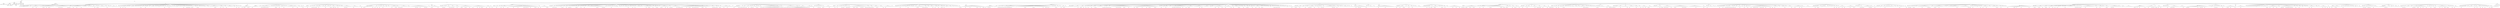 digraph Tree {
	"t0" [label = "TEI"];
	"t1" [label = "teiHeader"];
	"t2" [label = "fileDesc"];
	"t3" [label = "titleStmt"];
	"t4" [label = "title"];
	"t5" [label = "author"];
	"t6" [label = "principal"];
	"t7" [label = "editor"];
	"t8" [label = "editionStmt"];
	"t9" [label = "edition"];
	"t10" [label = "respStmt"];
	"t11" [label = "name"];
	"t12" [label = "resp"];
	"t13" [label = "respStmt"];
	"t14" [label = "name"];
	"t15" [label = "resp"];
	"t16" [label = "publicationStmt"];
	"t17" [label = "publisher"];
	"t18" [label = "date"];
	"t19" [label = "availability"];
	"t20" [label = "licence"];
	"t21" [label = "idno"];
	"t22" [label = "sourceDesc"];
	"t23" [label = "profileDesc"];
	"t24" [label = "creation"];
	"t25" [label = "date"];
	"t26" [label = "langUsage"];
	"t27" [label = "language"];
	"t28" [label = "textClass"];
	"t29" [label = "keywords"];
	"t30" [label = "term"];
	"t31" [label = "text"];
	"t32" [label = "body"];
	"t33" [label = "head"];
	"t34" [label = "div"];
	"t35" [label = "head"];
	"t36" [label = "pb"];
	"t37" [label = "p"];
	"t38" [label = "p"];
	"t39" [label = "ref"];
	"t40" [label = "hi"];
	"t41" [label = "p"];
	"t42" [label = "p"];
	"t43" [label = "div"];
	"t44" [label = "head"];
	"t45" [label = "div"];
	"t46" [label = "pb"];
	"t47" [label = "head"];
	"t48" [label = "head"];
	"t49" [label = "div"];
	"t50" [label = "head"];
	"t51" [label = "sp"];
	"t52" [label = "l"];
	"t53" [label = "l"];
	"t54" [label = "sp"];
	"t55" [label = "l"];
	"t56" [label = "sp"];
	"t57" [label = "l"];
	"t58" [label = "sp"];
	"t59" [label = "pb"];
	"t60" [label = "l"];
	"t61" [label = "l"];
	"t62" [label = "l"];
	"t63" [label = "l"];
	"t64" [label = "sp"];
	"t65" [label = "l"];
	"t66" [label = "l"];
	"t67" [label = "sp"];
	"t68" [label = "l"];
	"t69" [label = "l"];
	"t70" [label = "ref"];
	"t71" [label = "l"];
	"t72" [label = "l"];
	"t73" [label = "l"];
	"t74" [label = "ref"];
	"t75" [label = "l"];
	"t76" [label = "l"];
	"t77" [label = "sp"];
	"t78" [label = "l"];
	"t79" [label = "sp"];
	"t80" [label = "l"];
	"t81" [label = "l"];
	"t82" [label = "l"];
	"t83" [label = "ref"];
	"t84" [label = "l"];
	"t85" [label = "ref"];
	"t86" [label = "l"];
	"t87" [label = "l"];
	"t88" [label = "pb"];
	"t89" [label = "l"];
	"t90" [label = "l"];
	"t91" [label = "ref"];
	"t92" [label = "l"];
	"t93" [label = "hi"];
	"t94" [label = "l"];
	"t95" [label = "l"];
	"t96" [label = "l"];
	"t97" [label = "l"];
	"t98" [label = "sp"];
	"t99" [label = "l"];
	"t100" [label = "l"];
	"t101" [label = "l"];
	"t102" [label = "l"];
	"t103" [label = "ref"];
	"t104" [label = "l"];
	"t105" [label = "ref"];
	"t106" [label = "l"];
	"t107" [label = "ref"];
	"t108" [label = "l"];
	"t109" [label = "ref"];
	"t110" [label = "l"];
	"t111" [label = "l"];
	"t112" [label = "l"];
	"t113" [label = "l"];
	"t114" [label = "l"];
	"t115" [label = "ref"];
	"t116" [label = "sp"];
	"t117" [label = "l"];
	"t118" [label = "ref"];
	"t119" [label = "l"];
	"t120" [label = "ref"];
	"t121" [label = "l"];
	"t122" [label = "sp"];
	"t123" [label = "pb"];
	"t124" [label = "l"];
	"t125" [label = "ref"];
	"t126" [label = "l"];
	"t127" [label = "l"];
	"t128" [label = "l"];
	"t129" [label = "ref"];
	"t130" [label = "l"];
	"t131" [label = "l"];
	"t132" [label = "l"];
	"t133" [label = "l"];
	"t134" [label = "ref"];
	"t135" [label = "sp"];
	"t136" [label = "l"];
	"t137" [label = "l"];
	"t138" [label = "l"];
	"t139" [label = "l"];
	"t140" [label = "l"];
	"t141" [label = "sp"];
	"t142" [label = "l"];
	"t143" [label = "l"];
	"t144" [label = "sp"];
	"t145" [label = "l"];
	"t146" [label = "sp"];
	"t147" [label = "l"];
	"t148" [label = "sp"];
	"t149" [label = "pb"];
	"t150" [label = "l"];
	"t151" [label = "l"];
	"t152" [label = "ref"];
	"t153" [label = "l"];
	"t154" [label = "sp"];
	"t155" [label = "l"];
	"t156" [label = "ref"];
	"t157" [label = "l"];
	"t158" [label = "ref"];
	"t159" [label = "sp"];
	"t160" [label = "l"];
	"t161" [label = "sp"];
	"t162" [label = "l"];
	"t163" [label = "l"];
	"t164" [label = "l"];
	"t165" [label = "l"];
	"t166" [label = "l"];
	"t167" [label = "sp"];
	"t168" [label = "l"];
	"t169" [label = "l"];
	"t170" [label = "ref"];
	"t171" [label = "sp"];
	"t172" [label = "l"];
	"t173" [label = "l"];
	"t174" [label = "l"];
	"t175" [label = "sp"];
	"t176" [label = "l"];
	"t177" [label = "sp"];
	"t178" [label = "pb"];
	"t179" [label = "l"];
	"t180" [label = "l"];
	"t181" [label = "l"];
	"t182" [label = "sp"];
	"t183" [label = "l"];
	"t184" [label = "div"];
	"t185" [label = "head"];
	"t186" [label = "sp"];
	"t187" [label = "l"];
	"t188" [label = "sp"];
	"t189" [label = "l"];
	"t190" [label = "sp"];
	"t191" [label = "l"];
	"t192" [label = "ref"];
	"t193" [label = "sp"];
	"t194" [label = "l"];
	"t195" [label = "sp"];
	"t196" [label = "l"];
	"t197" [label = "ref"];
	"t198" [label = "sp"];
	"t199" [label = "pb"];
	"t200" [label = "l"];
	"t201" [label = "ref"];
	"t202" [label = "sp"];
	"t203" [label = "l"];
	"t204" [label = "sp"];
	"t205" [label = "l"];
	"t206" [label = "sp"];
	"t207" [label = "l"];
	"t208" [label = "l"];
	"t209" [label = "sp"];
	"t210" [label = "l"];
	"t211" [label = "l"];
	"t212" [label = "l"];
	"t213" [label = "l"];
	"t214" [label = "sp"];
	"t215" [label = "l"];
	"t216" [label = "sp"];
	"t217" [label = "l"];
	"t218" [label = "sp"];
	"t219" [label = "l"];
	"t220" [label = "sp"];
	"t221" [label = "l"];
	"t222" [label = "sp"];
	"t223" [label = "l"];
	"t224" [label = "l"];
	"t225" [label = "pb"];
	"t226" [label = "sp"];
	"t227" [label = "l"];
	"t228" [label = "l"];
	"t229" [label = "sp"];
	"t230" [label = "l"];
	"t231" [label = "sp"];
	"t232" [label = "l"];
	"t233" [label = "ref"];
	"t234" [label = "l"];
	"t235" [label = "l"];
	"t236" [label = "sp"];
	"t237" [label = "l"];
	"t238" [label = "l"];
	"t239" [label = "sp"];
	"t240" [label = "l"];
	"t241" [label = "l"];
	"t242" [label = "l"];
	"t243" [label = "l"];
	"t244" [label = "sp"];
	"t245" [label = "l"];
	"t246" [label = "sp"];
	"t247" [label = "l"];
	"t248" [label = "sp"];
	"t249" [label = "l"];
	"t250" [label = "sp"];
	"t251" [label = "pb"];
	"t252" [label = "l"];
	"t253" [label = "sp"];
	"t254" [label = "l"];
	"t255" [label = "sp"];
	"t256" [label = "l"];
	"t257" [label = "sp"];
	"t258" [label = "l"];
	"t259" [label = "sp"];
	"t260" [label = "l"];
	"t261" [label = "ref"];
	"t262" [label = "sp"];
	"t263" [label = "l"];
	"t264" [label = "sp"];
	"t265" [label = "l"];
	"t266" [label = "l"];
	"t267" [label = "l"];
	"t268" [label = "ref"];
	"t269" [label = "l"];
	"t270" [label = "l"];
	"t271" [label = "sp"];
	"t272" [label = "l"];
	"t273" [label = "sp"];
	"t274" [label = "l"];
	"t275" [label = "sp"];
	"t276" [label = "l"];
	"t277" [label = "l"];
	"t278" [label = "sp"];
	"t279" [label = "pb"];
	"t280" [label = "l"];
	"t281" [label = "sp"];
	"t282" [label = "l"];
	"t283" [label = "sp"];
	"t284" [label = "l"];
	"t285" [label = "l"];
	"t286" [label = "sp"];
	"t287" [label = "l"];
	"t288" [label = "sp"];
	"t289" [label = "l"];
	"t290" [label = "ref"];
	"t291" [label = "l"];
	"t292" [label = "sp"];
	"t293" [label = "l"];
	"t294" [label = "sp"];
	"t295" [label = "l"];
	"t296" [label = "ref"];
	"t297" [label = "sp"];
	"t298" [label = "l"];
	"t299" [label = "ref"];
	"t300" [label = "ref"];
	"t301" [label = "sp"];
	"t302" [label = "l"];
	"t303" [label = "ref"];
	"t304" [label = "sp"];
	"t305" [label = "l"];
	"t306" [label = "sp"];
	"t307" [label = "l"];
	"t308" [label = "ref"];
	"t309" [label = "l"];
	"t310" [label = "pb"];
	"t311" [label = "l"];
	"t312" [label = "sp"];
	"t313" [label = "l"];
	"t314" [label = "l"];
	"t315" [label = "l"];
	"t316" [label = "ref"];
	"t317" [label = "sp"];
	"t318" [label = "l"];
	"t319" [label = "ref"];
	"t320" [label = "sp"];
	"t321" [label = "l"];
	"t322" [label = "l"];
	"t323" [label = "sp"];
	"t324" [label = "l"];
	"t325" [label = "sp"];
	"t326" [label = "l"];
	"t327" [label = "sp"];
	"t328" [label = "l"];
	"t329" [label = "l"];
	"t330" [label = "l"];
	"t331" [label = "sp"];
	"t332" [label = "l"];
	"t333" [label = "l"];
	"t334" [label = "l"];
	"t335" [label = "sp"];
	"t336" [label = "pb"];
	"t337" [label = "l"];
	"t338" [label = "l"];
	"t339" [label = "l"];
	"t340" [label = "l"];
	"t341" [label = "ref"];
	"t342" [label = "ref"];
	"t343" [label = "l"];
	"t344" [label = "l"];
	"t345" [label = "l"];
	"t346" [label = "sp"];
	"t347" [label = "l"];
	"t348" [label = "l"];
	"t349" [label = "ref"];
	"t350" [label = "l"];
	"t351" [label = "l"];
	"t352" [label = "ref"];
	"t353" [label = "l"];
	"t354" [label = "sp"];
	"t355" [label = "l"];
	"t356" [label = "l"];
	"t357" [label = "ref"];
	"t358" [label = "sp"];
	"t359" [label = "l"];
	"t360" [label = "l"];
	"t361" [label = "l"];
	"t362" [label = "l"];
	"t363" [label = "l"];
	"t364" [label = "l"];
	"t365" [label = "sp"];
	"t366" [label = "pb"];
	"t367" [label = "l"];
	"t368" [label = "sp"];
	"t369" [label = "l"];
	"t370" [label = "ref"];
	"t371" [label = "l"];
	"t372" [label = "sp"];
	"t373" [label = "l"];
	"t374" [label = "ref"];
	"t375" [label = "sp"];
	"t376" [label = "l"];
	"t377" [label = "sp"];
	"t378" [label = "l"];
	"t379" [label = "div"];
	"t380" [label = "head"];
	"t381" [label = "sp"];
	"t382" [label = "l"];
	"t383" [label = "ref"];
	"t384" [label = "l"];
	"t385" [label = "l"];
	"t386" [label = "ref"];
	"t387" [label = "ref"];
	"t388" [label = "l"];
	"t389" [label = "l"];
	"t390" [label = "l"];
	"t391" [label = "pb"];
	"t392" [label = "l"];
	"t393" [label = "ref"];
	"t394" [label = "l"];
	"t395" [label = "l"];
	"t396" [label = "div"];
	"t397" [label = "head"];
	"t398" [label = "sp"];
	"t399" [label = "l"];
	"t400" [label = "ref"];
	"t401" [label = "l"];
	"t402" [label = "l"];
	"t403" [label = "l"];
	"t404" [label = "l"];
	"t405" [label = "l"];
	"t406" [label = "sp"];
	"t407" [label = "l"];
	"t408" [label = "sp"];
	"t409" [label = "l"];
	"t410" [label = "sp"];
	"t411" [label = "l"];
	"t412" [label = "l"];
	"t413" [label = "pb"];
	"t414" [label = "l"];
	"t415" [label = "l"];
	"t416" [label = "ref"];
	"t417" [label = "ref"];
	"t418" [label = "ref"];
	"t419" [label = "ref"];
	"t420" [label = "l"];
	"t421" [label = "ref"];
	"t422" [label = "l"];
	"t423" [label = "ref"];
	"t424" [label = "l"];
	"t425" [label = "l"];
	"t426" [label = "l"];
	"t427" [label = "sp"];
	"t428" [label = "l"];
	"t429" [label = "sp"];
	"t430" [label = "l"];
	"t431" [label = "sp"];
	"t432" [label = "l"];
	"t433" [label = "sp"];
	"t434" [label = "l"];
	"t435" [label = "l"];
	"t436" [label = "ref"];
	"t437" [label = "ref"];
	"t438" [label = "sp"];
	"t439" [label = "l"];
	"t440" [label = "sp"];
	"t441" [label = "l"];
	"t442" [label = "sp"];
	"t443" [label = "l"];
	"t444" [label = "ref"];
	"t445" [label = "l"];
	"t446" [label = "sp"];
	"t447" [label = "pb"];
	"t448" [label = "l"];
	"t449" [label = "l"];
	"t450" [label = "ref"];
	"t451" [label = "sp"];
	"t452" [label = "l"];
	"t453" [label = "sp"];
	"t454" [label = "l"];
	"t455" [label = "sp"];
	"t456" [label = "l"];
	"t457" [label = "l"];
	"t458" [label = "l"];
	"t459" [label = "l"];
	"t460" [label = "l"];
	"t461" [label = "l"];
	"t462" [label = "ref"];
	"t463" [label = "l"];
	"t464" [label = "l"];
	"t465" [label = "l"];
	"t466" [label = "sp"];
	"t467" [label = "l"];
	"t468" [label = "ref"];
	"t469" [label = "sp"];
	"t470" [label = "l"];
	"t471" [label = "l"];
	"t472" [label = "l"];
	"t473" [label = "sp"];
	"t474" [label = "pb"];
	"t475" [label = "l"];
	"t476" [label = "ref"];
	"t477" [label = "sp"];
	"t478" [label = "l"];
	"t479" [label = "div"];
	"t480" [label = "head"];
	"t481" [label = "sp"];
	"t482" [label = "l"];
	"t483" [label = "l"];
	"t484" [label = "l"];
	"t485" [label = "ref"];
	"t486" [label = "l"];
	"t487" [label = "sp"];
	"t488" [label = "l"];
	"t489" [label = "l"];
	"t490" [label = "sp"];
	"t491" [label = "l"];
	"t492" [label = "ref"];
	"t493" [label = "sp"];
	"t494" [label = "l"];
	"t495" [label = "ref"];
	"t496" [label = "l"];
	"t497" [label = "pb"];
	"t498" [label = "sp"];
	"t499" [label = "l"];
	"t500" [label = "ref"];
	"t501" [label = "sp"];
	"t502" [label = "l"];
	"t503" [label = "ref"];
	"t504" [label = "l"];
	"t505" [label = "l"];
	"t506" [label = "ref"];
	"t507" [label = "l"];
	"t508" [label = "l"];
	"t509" [label = "sp"];
	"t510" [label = "l"];
	"t511" [label = "sp"];
	"t512" [label = "l"];
	"t513" [label = "l"];
	"t514" [label = "l"];
	"t515" [label = "ref"];
	"t516" [label = "l"];
	"t517" [label = "sp"];
	"t518" [label = "l"];
	"t519" [label = "sp"];
	"t520" [label = "l"];
	"t521" [label = "l"];
	"t522" [label = "sp"];
	"t523" [label = "l"];
	"t524" [label = "ref"];
	"t525" [label = "ref"];
	"t526" [label = "sp"];
	"t527" [label = "l"];
	"t528" [label = "l"];
	"t529" [label = "ref"];
	"t530" [label = "pb"];
	"t531" [label = "l"];
	"t532" [label = "l"];
	"t533" [label = "ref"];
	"t534" [label = "sp"];
	"t535" [label = "l"];
	"t536" [label = "l"];
	"t537" [label = "ref"];
	"t538" [label = "l"];
	"t539" [label = "sp"];
	"t540" [label = "l"];
	"t541" [label = "sp"];
	"t542" [label = "l"];
	"t543" [label = "sp"];
	"t544" [label = "l"];
	"t545" [label = "sp"];
	"t546" [label = "l"];
	"t547" [label = "l"];
	"t548" [label = "ref"];
	"t549" [label = "l"];
	"t550" [label = "ref"];
	"t551" [label = "l"];
	"t552" [label = "ref"];
	"t553" [label = "l"];
	"t554" [label = "l"];
	"t555" [label = "l"];
	"t556" [label = "l"];
	"t557" [label = "sp"];
	"t558" [label = "l"];
	"t559" [label = "l"];
	"t560" [label = "pb"];
	"t561" [label = "l"];
	"t562" [label = "l"];
	"t563" [label = "l"];
	"t564" [label = "l"];
	"t565" [label = "sp"];
	"t566" [label = "l"];
	"t567" [label = "l"];
	"t568" [label = "l"];
	"t569" [label = "ref"];
	"t570" [label = "l"];
	"t571" [label = "div"];
	"t572" [label = "head"];
	"t573" [label = "sp"];
	"t574" [label = "l"];
	"t575" [label = "ref"];
	"t576" [label = "sp"];
	"t577" [label = "l"];
	"t578" [label = "ref"];
	"t579" [label = "sp"];
	"t580" [label = "l"];
	"t581" [label = "sp"];
	"t582" [label = "pb"];
	"t583" [label = "l"];
	"t584" [label = "l"];
	"t585" [label = "l"];
	"t586" [label = "l"];
	"t587" [label = "l"];
	"t588" [label = "ref"];
	"t589" [label = "l"];
	"t590" [label = "sp"];
	"t591" [label = "l"];
	"t592" [label = "ref"];
	"t593" [label = "l"];
	"t594" [label = "l"];
	"t595" [label = "ref"];
	"t596" [label = "sp"];
	"t597" [label = "l"];
	"t598" [label = "sp"];
	"t599" [label = "l"];
	"t600" [label = "ref"];
	"t601" [label = "l"];
	"t602" [label = "sp"];
	"t603" [label = "l"];
	"t604" [label = "sp"];
	"t605" [label = "l"];
	"t606" [label = "ref"];
	"t607" [label = "l"];
	"t608" [label = "l"];
	"t609" [label = "sp"];
	"t610" [label = "pb"];
	"t611" [label = "l"];
	"t612" [label = "sp"];
	"t613" [label = "l"];
	"t614" [label = "l"];
	"t615" [label = "sp"];
	"t616" [label = "l"];
	"t617" [label = "l"];
	"t618" [label = "ref"];
	"t619" [label = "l"];
	"t620" [label = "l"];
	"t621" [label = "l"];
	"t622" [label = "ref"];
	"t623" [label = "l"];
	"t624" [label = "ref"];
	"t625" [label = "l"];
	"t626" [label = "l"];
	"t627" [label = "ref"];
	"t628" [label = "sp"];
	"t629" [label = "l"];
	"t630" [label = "ref"];
	"t631" [label = "sp"];
	"t632" [label = "l"];
	"t633" [label = "ref"];
	"t634" [label = "l"];
	"t635" [label = "ref"];
	"t636" [label = "l"];
	"t637" [label = "l"];
	"t638" [label = "l"];
	"t639" [label = "l"];
	"t640" [label = "l"];
	"t641" [label = "sp"];
	"t642" [label = "pb"];
	"t643" [label = "l"];
	"t644" [label = "sp"];
	"t645" [label = "l"];
	"t646" [label = "l"];
	"t647" [label = "l"];
	"t648" [label = "l"];
	"t649" [label = "l"];
	"t650" [label = "ref"];
	"t651" [label = "l"];
	"t652" [label = "ref"];
	"t653" [label = "l"];
	"t654" [label = "ref"];
	"t655" [label = "l"];
	"t656" [label = "l"];
	"t657" [label = "ref"];
	"t658" [label = "l"];
	"t659" [label = "l"];
	"t660" [label = "l"];
	"t661" [label = "l"];
	"t662" [label = "ref"];
	"t663" [label = "l"];
	"t664" [label = "ref"];
	"t665" [label = "ref"];
	"t666" [label = "l"];
	"t667" [label = "l"];
	"t668" [label = "sp"];
	"t669" [label = "l"];
	"t670" [label = "l"];
	"t671" [label = "div"];
	"t672" [label = "head"];
	"t673" [label = "pb"];
	"t674" [label = "sp"];
	"t675" [label = "l"];
	"t676" [label = "ref"];
	"t677" [label = "l"];
	"t678" [label = "ref"];
	"t679" [label = "l"];
	"t680" [label = "l"];
	"t681" [label = "l"];
	"t682" [label = "l"];
	"t683" [label = "l"];
	"t684" [label = "ref"];
	"t685" [label = "l"];
	"t686" [label = "div"];
	"t687" [label = "head"];
	"t688" [label = "pb"];
	"t689" [label = "sp"];
	"t690" [label = "l"];
	"t691" [label = "l"];
	"t692" [label = "l"];
	"t693" [label = "ref"];
	"t694" [label = "sp"];
	"t695" [label = "l"];
	"t696" [label = "ref"];
	"t697" [label = "ref"];
	"t698" [label = "sp"];
	"t699" [label = "l"];
	"t700" [label = "l"];
	"t701" [label = "sp"];
	"t702" [label = "l"];
	"t703" [label = "l"];
	"t704" [label = "l"];
	"t705" [label = "ref"];
	"t706" [label = "l"];
	"t707" [label = "hi"];
	"t708" [label = "sp"];
	"t709" [label = "l"];
	"t710" [label = "ref"];
	"t711" [label = "l"];
	"t712" [label = "ref"];
	"t713" [label = "l"];
	"t714" [label = "pb"];
	"t715" [label = "l"];
	"t716" [label = "sp"];
	"t717" [label = "l"];
	"t718" [label = "l"];
	"t719" [label = "ref"];
	"t720" [label = "l"];
	"t721" [label = "l"];
	"t722" [label = "sp"];
	"t723" [label = "l"];
	"t724" [label = "l"];
	"t725" [label = "ref"];
	"t726" [label = "ref"];
	"t727" [label = "l"];
	"t728" [label = "l"];
	"t729" [label = "l"];
	"t730" [label = "ref"];
	"t731" [label = "l"];
	"t732" [label = "ref"];
	"t733" [label = "l"];
	"t734" [label = "l"];
	"t735" [label = "l"];
	"t736" [label = "ref"];
	"t737" [label = "l"];
	"t738" [label = "l"];
	"t739" [label = "sp"];
	"t740" [label = "l"];
	"t741" [label = "ref"];
	"t742" [label = "l"];
	"t743" [label = "l"];
	"t744" [label = "l"];
	"t745" [label = "l"];
	"t746" [label = "pb"];
	"t747" [label = "l"];
	"t748" [label = "l"];
	"t749" [label = "ref"];
	"t750" [label = "l"];
	"t751" [label = "l"];
	"t752" [label = "ref"];
	"t753" [label = "ref"];
	"t754" [label = "l"];
	"t755" [label = "l"];
	"t756" [label = "l"];
	"t757" [label = "sp"];
	"t758" [label = "l"];
	"t759" [label = "ref"];
	"t760" [label = "l"];
	"t761" [label = "l"];
	"t762" [label = "l"];
	"t763" [label = "ref"];
	"t764" [label = "l"];
	"t765" [label = "sp"];
	"t766" [label = "l"];
	"t767" [label = "ref"];
	"t768" [label = "div"];
	"t769" [label = "pb"];
	"t770" [label = "head"];
	"t771" [label = "div"];
	"t772" [label = "head"];
	"t773" [label = "sp"];
	"t774" [label = "l"];
	"t775" [label = "l"];
	"t776" [label = "sp"];
	"t777" [label = "l"];
	"t778" [label = "l"];
	"t779" [label = "ref"];
	"t780" [label = "l"];
	"t781" [label = "sp"];
	"t782" [label = "l"];
	"t783" [label = "sp"];
	"t784" [label = "l"];
	"t785" [label = "sp"];
	"t786" [label = "l"];
	"t787" [label = "pb"];
	"t788" [label = "l"];
	"t789" [label = "l"];
	"t790" [label = "ref"];
	"t791" [label = "l"];
	"t792" [label = "l"];
	"t793" [label = "l"];
	"t794" [label = "sp"];
	"t795" [label = "l"];
	"t796" [label = "ref"];
	"t797" [label = "l"];
	"t798" [label = "l"];
	"t799" [label = "l"];
	"t800" [label = "l"];
	"t801" [label = "l"];
	"t802" [label = "ref"];
	"t803" [label = "l"];
	"t804" [label = "l"];
	"t805" [label = "l"];
	"t806" [label = "l"];
	"t807" [label = "ref"];
	"t808" [label = "l"];
	"t809" [label = "l"];
	"t810" [label = "l"];
	"t811" [label = "l"];
	"t812" [label = "l"];
	"t813" [label = "l"];
	"t814" [label = "ref"];
	"t815" [label = "ref"];
	"t816" [label = "l"];
	"t817" [label = "ref"];
	"t818" [label = "pb"];
	"t819" [label = "l"];
	"t820" [label = "l"];
	"t821" [label = "ref"];
	"t822" [label = "l"];
	"t823" [label = "l"];
	"t824" [label = "ref"];
	"t825" [label = "l"];
	"t826" [label = "l"];
	"t827" [label = "l"];
	"t828" [label = "l"];
	"t829" [label = "ref"];
	"t830" [label = "l"];
	"t831" [label = "ref"];
	"t832" [label = "l"];
	"t833" [label = "l"];
	"t834" [label = "ref"];
	"t835" [label = "sp"];
	"t836" [label = "l"];
	"t837" [label = "l"];
	"t838" [label = "ref"];
	"t839" [label = "sp"];
	"t840" [label = "l"];
	"t841" [label = "l"];
	"t842" [label = "l"];
	"t843" [label = "l"];
	"t844" [label = "l"];
	"t845" [label = "l"];
	"t846" [label = "ref"];
	"t847" [label = "ref"];
	"t848" [label = "l"];
	"t849" [label = "div"];
	"t850" [label = "head"];
	"t851" [label = "pb"];
	"t852" [label = "sp"];
	"t853" [label = "l"];
	"t854" [label = "l"];
	"t855" [label = "l"];
	"t856" [label = "sp"];
	"t857" [label = "l"];
	"t858" [label = "ref"];
	"t859" [label = "l"];
	"t860" [label = "ref"];
	"t861" [label = "l"];
	"t862" [label = "ref"];
	"t863" [label = "sp"];
	"t864" [label = "l"];
	"t865" [label = "ref"];
	"t866" [label = "sp"];
	"t867" [label = "l"];
	"t868" [label = "sp"];
	"t869" [label = "l"];
	"t870" [label = "sp"];
	"t871" [label = "l"];
	"t872" [label = "sp"];
	"t873" [label = "pb"];
	"t874" [label = "l"];
	"t875" [label = "ref"];
	"t876" [label = "sp"];
	"t877" [label = "l"];
	"t878" [label = "ref"];
	"t879" [label = "l"];
	"t880" [label = "sp"];
	"t881" [label = "l"];
	"t882" [label = "l"];
	"t883" [label = "ref"];
	"t884" [label = "l"];
	"t885" [label = "sp"];
	"t886" [label = "l"];
	"t887" [label = "sp"];
	"t888" [label = "l"];
	"t889" [label = "ref"];
	"t890" [label = "ref"];
	"t891" [label = "l"];
	"t892" [label = "ref"];
	"t893" [label = "sp"];
	"t894" [label = "l"];
	"t895" [label = "sp"];
	"t896" [label = "l"];
	"t897" [label = "sp"];
	"t898" [label = "l"];
	"t899" [label = "sp"];
	"t900" [label = "l"];
	"t901" [label = "l"];
	"t902" [label = "ref"];
	"t903" [label = "ref"];
	"t904" [label = "sp"];
	"t905" [label = "pb"];
	"t906" [label = "l"];
	"t907" [label = "sp"];
	"t908" [label = "l"];
	"t909" [label = "l"];
	"t910" [label = "ref"];
	"t911" [label = "sp"];
	"t912" [label = "l"];
	"t913" [label = "sp"];
	"t914" [label = "l"];
	"t915" [label = "sp"];
	"t916" [label = "l"];
	"t917" [label = "ref"];
	"t918" [label = "l"];
	"t919" [label = "sp"];
	"t920" [label = "l"];
	"t921" [label = "sp"];
	"t922" [label = "l"];
	"t923" [label = "sp"];
	"t924" [label = "l"];
	"t925" [label = "l"];
	"t926" [label = "l"];
	"t927" [label = "l"];
	"t928" [label = "l"];
	"t929" [label = "l"];
	"t930" [label = "l"];
	"t931" [label = "l"];
	"t932" [label = "pb"];
	"t933" [label = "l"];
	"t934" [label = "ref"];
	"t935" [label = "l"];
	"t936" [label = "l"];
	"t937" [label = "l"];
	"t938" [label = "l"];
	"t939" [label = "ref"];
	"t940" [label = "l"];
	"t941" [label = "ref"];
	"t942" [label = "ref"];
	"t943" [label = "sp"];
	"t944" [label = "l"];
	"t945" [label = "l"];
	"t946" [label = "l"];
	"t947" [label = "sp"];
	"t948" [label = "l"];
	"t949" [label = "sp"];
	"t950" [label = "l"];
	"t951" [label = "sp"];
	"t952" [label = "l"];
	"t953" [label = "sp"];
	"t954" [label = "l"];
	"t955" [label = "ref"];
	"t956" [label = "l"];
	"t957" [label = "sp"];
	"t958" [label = "l"];
	"t959" [label = "sp"];
	"t960" [label = "l"];
	"t961" [label = "l"];
	"t962" [label = "sp"];
	"t963" [label = "pb"];
	"t964" [label = "l"];
	"t965" [label = "sp"];
	"t966" [label = "l"];
	"t967" [label = "l"];
	"t968" [label = "l"];
	"t969" [label = "sp"];
	"t970" [label = "l"];
	"t971" [label = "sp"];
	"t972" [label = "l"];
	"t973" [label = "sp"];
	"t974" [label = "l"];
	"t975" [label = "l"];
	"t976" [label = "l"];
	"t977" [label = "l"];
	"t978" [label = "ref"];
	"t979" [label = "sp"];
	"t980" [label = "l"];
	"t981" [label = "sp"];
	"t982" [label = "l"];
	"t983" [label = "l"];
	"t984" [label = "sp"];
	"t985" [label = "l"];
	"t986" [label = "ref"];
	"t987" [label = "sp"];
	"t988" [label = "l"];
	"t989" [label = "l"];
	"t990" [label = "pb"];
	"t991" [label = "sp"];
	"t992" [label = "l"];
	"t993" [label = "sp"];
	"t994" [label = "l"];
	"t995" [label = "l"];
	"t996" [label = "l"];
	"t997" [label = "l"];
	"t998" [label = "l"];
	"t999" [label = "sp"];
	"t1000" [label = "l"];
	"t1001" [label = "sp"];
	"t1002" [label = "l"];
	"t1003" [label = "l"];
	"t1004" [label = "l"];
	"t1005" [label = "ref"];
	"t1006" [label = "l"];
	"t1007" [label = "l"];
	"t1008" [label = "ref"];
	"t1009" [label = "l"];
	"t1010" [label = "ref"];
	"t1011" [label = "l"];
	"t1012" [label = "l"];
	"t1013" [label = "sp"];
	"t1014" [label = "l"];
	"t1015" [label = "ref"];
	"t1016" [label = "sp"];
	"t1017" [label = "l"];
	"t1018" [label = "sp"];
	"t1019" [label = "pb"];
	"t1020" [label = "l"];
	"t1021" [label = "ref"];
	"t1022" [label = "l"];
	"t1023" [label = "ref"];
	"t1024" [label = "sp"];
	"t1025" [label = "l"];
	"t1026" [label = "sp"];
	"t1027" [label = "l"];
	"t1028" [label = "sp"];
	"t1029" [label = "l"];
	"t1030" [label = "ref"];
	"t1031" [label = "l"];
	"t1032" [label = "ref"];
	"t1033" [label = "l"];
	"t1034" [label = "l"];
	"t1035" [label = "l"];
	"t1036" [label = "ref"];
	"t1037" [label = "l"];
	"t1038" [label = "l"];
	"t1039" [label = "ref"];
	"t1040" [label = "l"];
	"t1041" [label = "sp"];
	"t1042" [label = "l"];
	"t1043" [label = "ref"];
	"t1044" [label = "l"];
	"t1045" [label = "ref"];
	"t1046" [label = "ref"];
	"t1047" [label = "sp"];
	"t1048" [label = "l"];
	"t1049" [label = "l"];
	"t1050" [label = "l"];
	"t1051" [label = "l"];
	"t1052" [label = "l"];
	"t1053" [label = "pb"];
	"t1054" [label = "l"];
	"t1055" [label = "l"];
	"t1056" [label = "hi"];
	"t1057" [label = "l"];
	"t1058" [label = "ref"];
	"t1059" [label = "ref"];
	"t1060" [label = "sp"];
	"t1061" [label = "l"];
	"t1062" [label = "ref"];
	"t1063" [label = "l"];
	"t1064" [label = "ref"];
	"t1065" [label = "l"];
	"t1066" [label = "l"];
	"t1067" [label = "l"];
	"t1068" [label = "l"];
	"t1069" [label = "ref"];
	"t1070" [label = "l"];
	"t1071" [label = "l"];
	"t1072" [label = "ref"];
	"t1073" [label = "l"];
	"t1074" [label = "ref"];
	"t1075" [label = "l"];
	"t1076" [label = "l"];
	"t1077" [label = "ref"];
	"t1078" [label = "l"];
	"t1079" [label = "ref"];
	"t1080" [label = "l"];
	"t1081" [label = "ref"];
	"t1082" [label = "ref"];
	"t1083" [label = "l"];
	"t1084" [label = "ref"];
	"t1085" [label = "l"];
	"t1086" [label = "l"];
	"t1087" [label = "ref"];
	"t1088" [label = "l"];
	"t1089" [label = "l"];
	"t1090" [label = "l"];
	"t1091" [label = "l"];
	"t1092" [label = "ref"];
	"t1093" [label = "pb"];
	"t1094" [label = "l"];
	"t1095" [label = "l"];
	"t1096" [label = "l"];
	"t1097" [label = "ref"];
	"t1098" [label = "l"];
	"t1099" [label = "l"];
	"t1100" [label = "sp"];
	"t1101" [label = "l"];
	"t1102" [label = "sp"];
	"t1103" [label = "l"];
	"t1104" [label = "sp"];
	"t1105" [label = "l"];
	"t1106" [label = "l"];
	"t1107" [label = "ref"];
	"t1108" [label = "l"];
	"t1109" [label = "ref"];
	"t1110" [label = "ref"];
	"t1111" [label = "l"];
	"t1112" [label = "sp"];
	"t1113" [label = "l"];
	"t1114" [label = "ref"];
	"t1115" [label = "l"];
	"t1116" [label = "ref"];
	"t1117" [label = "l"];
	"t1118" [label = "sp"];
	"t1119" [label = "l"];
	"t1120" [label = "ref"];
	"t1121" [label = "sp"];
	"t1122" [label = "l"];
	"t1123" [label = "ref"];
	"t1124" [label = "l"];
	"t1125" [label = "sp"];
	"t1126" [label = "pb"];
	"t1127" [label = "l"];
	"t1128" [label = "ref"];
	"t1129" [label = "l"];
	"t1130" [label = "l"];
	"t1131" [label = "l"];
	"t1132" [label = "ref"];
	"t1133" [label = "l"];
	"t1134" [label = "l"];
	"t1135" [label = "l"];
	"t1136" [label = "sp"];
	"t1137" [label = "l"];
	"t1138" [label = "sp"];
	"t1139" [label = "l"];
	"t1140" [label = "div"];
	"t1141" [label = "head"];
	"t1142" [label = "sp"];
	"t1143" [label = "l"];
	"t1144" [label = "ref"];
	"t1145" [label = "sp"];
	"t1146" [label = "pb"];
	"t1147" [label = "l"];
	"t1148" [label = "l"];
	"t1149" [label = "l"];
	"t1150" [label = "ref"];
	"t1151" [label = "l"];
	"t1152" [label = "ref"];
	"t1153" [label = "l"];
	"t1154" [label = "sp"];
	"t1155" [label = "l"];
	"t1156" [label = "ref"];
	"t1157" [label = "ref"];
	"t1158" [label = "sp"];
	"t1159" [label = "l"];
	"t1160" [label = "ref"];
	"t1161" [label = "ref"];
	"t1162" [label = "l"];
	"t1163" [label = "ref"];
	"t1164" [label = "l"];
	"t1165" [label = "sp"];
	"t1166" [label = "l"];
	"t1167" [label = "ref"];
	"t1168" [label = "l"];
	"t1169" [label = "l"];
	"t1170" [label = "ref"];
	"t1171" [label = "sp"];
	"t1172" [label = "l"];
	"t1173" [label = "sp"];
	"t1174" [label = "l"];
	"t1175" [label = "l"];
	"t1176" [label = "ref"];
	"t1177" [label = "ref"];
	"t1178" [label = "sp"];
	"t1179" [label = "l"];
	"t1180" [label = "ref"];
	"t1181" [label = "l"];
	"t1182" [label = "sp"];
	"t1183" [label = "pb"];
	"t1184" [label = "l"];
	"t1185" [label = "ref"];
	"t1186" [label = "sp"];
	"t1187" [label = "l"];
	"t1188" [label = "ref"];
	"t1189" [label = "sp"];
	"t1190" [label = "l"];
	"t1191" [label = "sp"];
	"t1192" [label = "l"];
	"t1193" [label = "l"];
	"t1194" [label = "ref"];
	"t1195" [label = "l"];
	"t1196" [label = "ref"];
	"t1197" [label = "sp"];
	"t1198" [label = "l"];
	"t1199" [label = "ref"];
	"t1200" [label = "ref"];
	"t1201" [label = "l"];
	"t1202" [label = "l"];
	"t1203" [label = "l"];
	"t1204" [label = "l"];
	"t1205" [label = "l"];
	"t1206" [label = "l"];
	"t1207" [label = "l"];
	"t1208" [label = "ref"];
	"t1209" [label = "ref"];
	"t1210" [label = "l"];
	"t1211" [label = "ref"];
	"t1212" [label = "l"];
	"t1213" [label = "l"];
	"t1214" [label = "ref"];
	"t1215" [label = "l"];
	"t1216" [label = "ref"];
	"t1217" [label = "ref"];
	"t1218" [label = "l"];
	"t1219" [label = "ref"];
	"t1220" [label = "l"];
	"t1221" [label = "pb"];
	"t1222" [label = "l"];
	"t1223" [label = "ref"];
	"t1224" [label = "ref"];
	"t1225" [label = "ref"];
	"t1226" [label = "ref"];
	"t1227" [label = "ref"];
	"t1228" [label = "l"];
	"t1229" [label = "ref"];
	"t1230" [label = "l"];
	"t1231" [label = "ref"];
	"t1232" [label = "ref"];
	"t1233" [label = "ref"];
	"t1234" [label = "sp"];
	"t1235" [label = "l"];
	"t1236" [label = "sp"];
	"t1237" [label = "l"];
	"t1238" [label = "ref"];
	"t1239" [label = "sp"];
	"t1240" [label = "l"];
	"t1241" [label = "ref"];
	"t1242" [label = "l"];
	"t1243" [label = "l"];
	"t1244" [label = "ref"];
	"t1245" [label = "ref"];
	"t1246" [label = "l"];
	"t1247" [label = "ref"];
	"t1248" [label = "ref"];
	"t1249" [label = "l"];
	"t1250" [label = "ref"];
	"t1251" [label = "l"];
	"t1252" [label = "ref"];
	"t1253" [label = "ref"];
	"t1254" [label = "l"];
	"t1255" [label = "ref"];
	"t1256" [label = "ref"];
	"t1257" [label = "l"];
	"t1258" [label = "ref"];
	"t1259" [label = "ref"];
	"t1260" [label = "ref"];
	"t1261" [label = "ref"];
	"t1262" [label = "l"];
	"t1263" [label = "ref"];
	"t1264" [label = "ref"];
	"t1265" [label = "ref"];
	"t1266" [label = "sp"];
	"t1267" [label = "l"];
	"t1268" [label = "ref"];
	"t1269" [label = "ref"];
	"t1270" [label = "l"];
	"t1271" [label = "l"];
	"t1272" [label = "sp"];
	"t1273" [label = "l"];
	"t1274" [label = "ref"];
	"t1275" [label = "sp"];
	"t1276" [label = "pb"];
	"t1277" [label = "l"];
	"t1278" [label = "l"];
	"t1279" [label = "l"];
	"t1280" [label = "l"];
	"t1281" [label = "ref"];
	"t1282" [label = "sp"];
	"t1283" [label = "l"];
	"t1284" [label = "l"];
	"t1285" [label = "l"];
	"t1286" [label = "ref"];
	"t1287" [label = "l"];
	"t1288" [label = "l"];
	"t1289" [label = "l"];
	"t1290" [label = "l"];
	"t1291" [label = "ref"];
	"t1292" [label = "sp"];
	"t1293" [label = "l"];
	"t1294" [label = "div"];
	"t1295" [label = "head"];
	"t1296" [label = "pb"];
	"t1297" [label = "sp"];
	"t1298" [label = "l"];
	"t1299" [label = "sp"];
	"t1300" [label = "l"];
	"t1301" [label = "sp"];
	"t1302" [label = "l"];
	"t1303" [label = "ref"];
	"t1304" [label = "l"];
	"t1305" [label = "ref"];
	"t1306" [label = "sp"];
	"t1307" [label = "l"];
	"t1308" [label = "ref"];
	"t1309" [label = "sp"];
	"t1310" [label = "l"];
	"t1311" [label = "sp"];
	"t1312" [label = "l"];
	"t1313" [label = "ref"];
	"t1314" [label = "l"];
	"t1315" [label = "pb"];
	"t1316" [label = "l"];
	"t1317" [label = "sp"];
	"t1318" [label = "l"];
	"t1319" [label = "l"];
	"t1320" [label = "l"];
	"t1321" [label = "l"];
	"t1322" [label = "ref"];
	"t1323" [label = "l"];
	"t1324" [label = "l"];
	"t1325" [label = "div"];
	"t1326" [label = "head"];
	"t1327" [label = "sp"];
	"t1328" [label = "l"];
	"t1329" [label = "l"];
	"t1330" [label = "l"];
	"t1331" [label = "ref"];
	"t1332" [label = "sp"];
	"t1333" [label = "l"];
	"t1334" [label = "l"];
	"t1335" [label = "pb"];
	"t1336" [label = "l"];
	"t1337" [label = "sp"];
	"t1338" [label = "l"];
	"t1339" [label = "sp"];
	"t1340" [label = "l"];
	"t1341" [label = "l"];
	"t1342" [label = "ref"];
	"t1343" [label = "sp"];
	"t1344" [label = "l"];
	"t1345" [label = "ref"];
	"t1346" [label = "sp"];
	"t1347" [label = "l"];
	"t1348" [label = "ref"];
	"t1349" [label = "l"];
	"t1350" [label = "sp"];
	"t1351" [label = "l"];
	"t1352" [label = "sp"];
	"t1353" [label = "l"];
	"t1354" [label = "ref"];
	"t1355" [label = "ref"];
	"t1356" [label = "sp"];
	"t1357" [label = "l"];
	"t1358" [label = "ref"];
	"t1359" [label = "ref"];
	"t1360" [label = "l"];
	"t1361" [label = "l"];
	"t1362" [label = "sp"];
	"t1363" [label = "l"];
	"t1364" [label = "l"];
	"t1365" [label = "l"];
	"t1366" [label = "ref"];
	"t1367" [label = "pb"];
	"t1368" [label = "l"];
	"t1369" [label = "l"];
	"t1370" [label = "ref"];
	"t1371" [label = "l"];
	"t1372" [label = "ref"];
	"t1373" [label = "l"];
	"t1374" [label = "l"];
	"t1375" [label = "l"];
	"t1376" [label = "ref"];
	"t1377" [label = "l"];
	"t1378" [label = "ref"];
	"t1379" [label = "l"];
	"t1380" [label = "ref"];
	"t1381" [label = "l"];
	"t1382" [label = "l"];
	"t1383" [label = "ref"];
	"t1384" [label = "l"];
	"t1385" [label = "ref"];
	"t1386" [label = "sp"];
	"t1387" [label = "l"];
	"t1388" [label = "ref"];
	"t1389" [label = "l"];
	"t1390" [label = "l"];
	"t1391" [label = "ref"];
	"t1392" [label = "ref"];
	"t1393" [label = "sp"];
	"t1394" [label = "l"];
	"t1395" [label = "ref"];
	"t1396" [label = "l"];
	"t1397" [label = "ref"];
	"t1398" [label = "l"];
	"t1399" [label = "ref"];
	"t1400" [label = "sp"];
	"t1401" [label = "l"];
	"t1402" [label = "l"];
	"t1403" [label = "l"];
	"t1404" [label = "ref"];
	"t1405" [label = "l"];
	"t1406" [label = "pb"];
	"t1407" [label = "l"];
	"t1408" [label = "sp"];
	"t1409" [label = "l"];
	"t1410" [label = "l"];
	"t1411" [label = "l"];
	"t1412" [label = "l"];
	"t1413" [label = "ref"];
	"t1414" [label = "sp"];
	"t1415" [label = "l"];
	"t1416" [label = "l"];
	"t1417" [label = "ref"];
	"t1418" [label = "l"];
	"t1419" [label = "l"];
	"t1420" [label = "l"];
	"t1421" [label = "l"];
	"t1422" [label = "l"];
	"t1423" [label = "l"];
	"t1424" [label = "sp"];
	"t1425" [label = "l"];
	"t1426" [label = "div"];
	"t1427" [label = "head"];
	"t1428" [label = "pb"];
	"t1429" [label = "sp"];
	"t1430" [label = "l"];
	"t1431" [label = "l"];
	"t1432" [label = "l"];
	"t1433" [label = "sp"];
	"t1434" [label = "l"];
	"t1435" [label = "sp"];
	"t1436" [label = "l"];
	"t1437" [label = "l"];
	"t1438" [label = "ref"];
	"t1439" [label = "l"];
	"t1440" [label = "sp"];
	"t1441" [label = "l"];
	"t1442" [label = "sp"];
	"t1443" [label = "l"];
	"t1444" [label = "sp"];
	"t1445" [label = "l"];
	"t1446" [label = "sp"];
	"t1447" [label = "pb"];
	"t1448" [label = "l"];
	"t1449" [label = "sp"];
	"t1450" [label = "l"];
	"t1451" [label = "ref"];
	"t1452" [label = "sp"];
	"t1453" [label = "l"];
	"t1454" [label = "sp"];
	"t1455" [label = "l"];
	"t1456" [label = "sp"];
	"t1457" [label = "l"];
	"t1458" [label = "l"];
	"t1459" [label = "l"];
	"t1460" [label = "sp"];
	"t1461" [label = "l"];
	"t1462" [label = "sp"];
	"t1463" [label = "l"];
	"t1464" [label = "l"];
	"t1465" [label = "ref"];
	"t1466" [label = "l"];
	"t1467" [label = "ref"];
	"t1468" [label = "l"];
	"t1469" [label = "l"];
	"t1470" [label = "l"];
	"t1471" [label = "l"];
	"t1472" [label = "ref"];
	"t1473" [label = "l"];
	"t1474" [label = "ref"];
	"t1475" [label = "sp"];
	"t1476" [label = "l"];
	"t1477" [label = "l"];
	"t1478" [label = "ref"];
	"t1479" [label = "pb"];
	"t1480" [label = "l"];
	"t1481" [label = "ref"];
	"t1482" [label = "sp"];
	"t1483" [label = "l"];
	"t1484" [label = "l"];
	"t1485" [label = "sp"];
	"t1486" [label = "l"];
	"t1487" [label = "l"];
	"t1488" [label = "l"];
	"t1489" [label = "ref"];
	"t1490" [label = "l"];
	"t1491" [label = "sp"];
	"t1492" [label = "l"];
	"t1493" [label = "ref"];
	"t1494" [label = "l"];
	"t1495" [label = "l"];
	"t1496" [label = "l"];
	"t1497" [label = "ref"];
	"t1498" [label = "sp"];
	"t1499" [label = "l"];
	"t1500" [label = "sp"];
	"t1501" [label = "l"];
	"t1502" [label = "l"];
	"t1503" [label = "ref"];
	"t1504" [label = "ref"];
	"t1505" [label = "l"];
	"t1506" [label = "l"];
	"t1507" [label = "ref"];
	"t1508" [label = "sp"];
	"t1509" [label = "l"];
	"t1510" [label = "sp"];
	"t1511" [label = "pb"];
	"t1512" [label = "l"];
	"t1513" [label = "l"];
	"t1514" [label = "sp"];
	"t1515" [label = "l"];
	"t1516" [label = "l"];
	"t1517" [label = "l"];
	"t1518" [label = "sp"];
	"t1519" [label = "l"];
	"t1520" [label = "l"];
	"t1521" [label = "sp"];
	"t1522" [label = "l"];
	"t1523" [label = "sp"];
	"t1524" [label = "l"];
	"t1525" [label = "sp"];
	"t1526" [label = "l"];
	"t1527" [label = "sp"];
	"t1528" [label = "l"];
	"t1529" [label = "l"];
	"t1530" [label = "ref"];
	"t1531" [label = "l"];
	"t1532" [label = "ref"];
	"t1533" [label = "div"];
	"t1534" [label = "head"];
	"t1535" [label = "pb"];
	"t1536" [label = "sp"];
	"t1537" [label = "l"];
	"t1538" [label = "l"];
	"t1539" [label = "l"];
	"t1540" [label = "l"];
	"t1541" [label = "ref"];
	"t1542" [label = "l"];
	"t1543" [label = "l"];
	"t1544" [label = "l"];
	"t1545" [label = "l"];
	"t1546" [label = "ref"];
	"t1547" [label = "l"];
	"t1548" [label = "l"];
	"t1549" [label = "l"];
	"t1550" [label = "l"];
	"t1551" [label = "l"];
	"t1552" [label = "l"];
	"t1553" [label = "ref"];
	"t1554" [label = "l"];
	"t1555" [label = "ref"];
	"t1556" [label = "l"];
	"t1557" [label = "l"];
	"t1558" [label = "pb"];
	"t1559" [label = "l"];
	"t1560" [label = "l"];
	"t1561" [label = "l"];
	"t1562" [label = "ref"];
	"t1563" [label = "ref"];
	"t1564" [label = "l"];
	"t1565" [label = "div"];
	"t1566" [label = "pb"];
	"t1567" [label = "head"];
	"t1568" [label = "div"];
	"t1569" [label = "head"];
	"t1570" [label = "sp"];
	"t1571" [label = "l"];
	"t1572" [label = "ref"];
	"t1573" [label = "l"];
	"t1574" [label = "l"];
	"t1575" [label = "ref"];
	"t1576" [label = "l"];
	"t1577" [label = "ref"];
	"t1578" [label = "ref"];
	"t1579" [label = "l"];
	"t1580" [label = "l"];
	"t1581" [label = "l"];
	"t1582" [label = "l"];
	"t1583" [label = "sp"];
	"t1584" [label = "pb"];
	"t1585" [label = "l"];
	"t1586" [label = "l"];
	"t1587" [label = "sp"];
	"t1588" [label = "l"];
	"t1589" [label = "l"];
	"t1590" [label = "sp"];
	"t1591" [label = "l"];
	"t1592" [label = "ref"];
	"t1593" [label = "ref"];
	"t1594" [label = "sp"];
	"t1595" [label = "l"];
	"t1596" [label = "ref"];
	"t1597" [label = "l"];
	"t1598" [label = "ref"];
	"t1599" [label = "sp"];
	"t1600" [label = "l"];
	"t1601" [label = "ref"];
	"t1602" [label = "ref"];
	"t1603" [label = "sp"];
	"t1604" [label = "l"];
	"t1605" [label = "ref"];
	"t1606" [label = "ref"];
	"t1607" [label = "l"];
	"t1608" [label = "ref"];
	"t1609" [label = "l"];
	"t1610" [label = "hi"];
	"t1611" [label = "ref"];
	"t1612" [label = "ref"];
	"t1613" [label = "l"];
	"t1614" [label = "ref"];
	"t1615" [label = "l"];
	"t1616" [label = "l"];
	"t1617" [label = "l"];
	"t1618" [label = "l"];
	"t1619" [label = "l"];
	"t1620" [label = "l"];
	"t1621" [label = "sp"];
	"t1622" [label = "pb"];
	"t1623" [label = "l"];
	"t1624" [label = "l"];
	"t1625" [label = "l"];
	"t1626" [label = "l"];
	"t1627" [label = "l"];
	"t1628" [label = "l"];
	"t1629" [label = "l"];
	"t1630" [label = "l"];
	"t1631" [label = "ref"];
	"t1632" [label = "ref"];
	"t1633" [label = "l"];
	"t1634" [label = "l"];
	"t1635" [label = "l"];
	"t1636" [label = "l"];
	"t1637" [label = "l"];
	"t1638" [label = "l"];
	"t1639" [label = "l"];
	"t1640" [label = "ref"];
	"t1641" [label = "l"];
	"t1642" [label = "ref"];
	"t1643" [label = "l"];
	"t1644" [label = "l"];
	"t1645" [label = "l"];
	"t1646" [label = "l"];
	"t1647" [label = "l"];
	"t1648" [label = "l"];
	"t1649" [label = "l"];
	"t1650" [label = "l"];
	"t1651" [label = "pb"];
	"t1652" [label = "l"];
	"t1653" [label = "l"];
	"t1654" [label = "ref"];
	"t1655" [label = "l"];
	"t1656" [label = "hi"];
	"t1657" [label = "hi"];
	"t1658" [label = "l"];
	"t1659" [label = "l"];
	"t1660" [label = "ref"];
	"t1661" [label = "l"];
	"t1662" [label = "l"];
	"t1663" [label = "sp"];
	"t1664" [label = "l"];
	"t1665" [label = "sp"];
	"t1666" [label = "l"];
	"t1667" [label = "sp"];
	"t1668" [label = "l"];
	"t1669" [label = "sp"];
	"t1670" [label = "l"];
	"t1671" [label = "ref"];
	"t1672" [label = "l"];
	"t1673" [label = "ref"];
	"t1674" [label = "sp"];
	"t1675" [label = "l"];
	"t1676" [label = "l"];
	"t1677" [label = "sp"];
	"t1678" [label = "l"];
	"t1679" [label = "l"];
	"t1680" [label = "ref"];
	"t1681" [label = "sp"];
	"t1682" [label = "pb"];
	"t1683" [label = "l"];
	"t1684" [label = "ref"];
	"t1685" [label = "l"];
	"t1686" [label = "ref"];
	"t1687" [label = "l"];
	"t1688" [label = "sp"];
	"t1689" [label = "l"];
	"t1690" [label = "div"];
	"t1691" [label = "head"];
	"t1692" [label = "sp"];
	"t1693" [label = "l"];
	"t1694" [label = "sp"];
	"t1695" [label = "l"];
	"t1696" [label = "sp"];
	"t1697" [label = "l"];
	"t1698" [label = "l"];
	"t1699" [label = "l"];
	"t1700" [label = "l"];
	"t1701" [label = "sp"];
	"t1702" [label = "pb"];
	"t1703" [label = "l"];
	"t1704" [label = "l"];
	"t1705" [label = "l"];
	"t1706" [label = "ref"];
	"t1707" [label = "l"];
	"t1708" [label = "sp"];
	"t1709" [label = "l"];
	"t1710" [label = "ref"];
	"t1711" [label = "l"];
	"t1712" [label = "ref"];
	"t1713" [label = "l"];
	"t1714" [label = "l"];
	"t1715" [label = "ref"];
	"t1716" [label = "sp"];
	"t1717" [label = "l"];
	"t1718" [label = "l"];
	"t1719" [label = "ref"];
	"t1720" [label = "sp"];
	"t1721" [label = "l"];
	"t1722" [label = "sp"];
	"t1723" [label = "l"];
	"t1724" [label = "ref"];
	"t1725" [label = "sp"];
	"t1726" [label = "l"];
	"t1727" [label = "l"];
	"t1728" [label = "l"];
	"t1729" [label = "ref"];
	"t1730" [label = "sp"];
	"t1731" [label = "l"];
	"t1732" [label = "l"];
	"t1733" [label = "l"];
	"t1734" [label = "pb"];
	"t1735" [label = "l"];
	"t1736" [label = "ref"];
	"t1737" [label = "sp"];
	"t1738" [label = "l"];
	"t1739" [label = "l"];
	"t1740" [label = "l"];
	"t1741" [label = "l"];
	"t1742" [label = "l"];
	"t1743" [label = "l"];
	"t1744" [label = "sp"];
	"t1745" [label = "l"];
	"t1746" [label = "ref"];
	"t1747" [label = "sp"];
	"t1748" [label = "l"];
	"t1749" [label = "ref"];
	"t1750" [label = "ref"];
	"t1751" [label = "l"];
	"t1752" [label = "l"];
	"t1753" [label = "ref"];
	"t1754" [label = "ref"];
	"t1755" [label = "sp"];
	"t1756" [label = "l"];
	"t1757" [label = "ref"];
	"t1758" [label = "l"];
	"t1759" [label = "ref"];
	"t1760" [label = "sp"];
	"t1761" [label = "l"];
	"t1762" [label = "ref"];
	"t1763" [label = "l"];
	"t1764" [label = "l"];
	"t1765" [label = "l"];
	"t1766" [label = "l"];
	"t1767" [label = "l"];
	"t1768" [label = "pb"];
	"t1769" [label = "l"];
	"t1770" [label = "ref"];
	"t1771" [label = "l"];
	"t1772" [label = "ref"];
	"t1773" [label = "l"];
	"t1774" [label = "ref"];
	"t1775" [label = "ref"];
	"t1776" [label = "l"];
	"t1777" [label = "l"];
	"t1778" [label = "l"];
	"t1779" [label = "l"];
	"t1780" [label = "ref"];
	"t1781" [label = "ref"];
	"t1782" [label = "l"];
	"t1783" [label = "l"];
	"t1784" [label = "l"];
	"t1785" [label = "l"];
	"t1786" [label = "ref"];
	"t1787" [label = "l"];
	"t1788" [label = "l"];
	"t1789" [label = "l"];
	"t1790" [label = "sp"];
	"t1791" [label = "l"];
	"t1792" [label = "l"];
	"t1793" [label = "ref"];
	"t1794" [label = "l"];
	"t1795" [label = "l"];
	"t1796" [label = "ref"];
	"t1797" [label = "l"];
	"t1798" [label = "ref"];
	"t1799" [label = "l"];
	"t1800" [label = "l"];
	"t1801" [label = "l"];
	"t1802" [label = "l"];
	"t1803" [label = "pb"];
	"t1804" [label = "l"];
	"t1805" [label = "l"];
	"t1806" [label = "l"];
	"t1807" [label = "l"];
	"t1808" [label = "ref"];
	"t1809" [label = "l"];
	"t1810" [label = "l"];
	"t1811" [label = "ref"];
	"t1812" [label = "l"];
	"t1813" [label = "ref"];
	"t1814" [label = "l"];
	"t1815" [label = "l"];
	"t1816" [label = "l"];
	"t1817" [label = "l"];
	"t1818" [label = "ref"];
	"t1819" [label = "l"];
	"t1820" [label = "ref"];
	"t1821" [label = "l"];
	"t1822" [label = "l"];
	"t1823" [label = "sp"];
	"t1824" [label = "l"];
	"t1825" [label = "sp"];
	"t1826" [label = "l"];
	"t1827" [label = "sp"];
	"t1828" [label = "l"];
	"t1829" [label = "ref"];
	"t1830" [label = "sp"];
	"t1831" [label = "l"];
	"t1832" [label = "sp"];
	"t1833" [label = "pb"];
	"t1834" [label = "l"];
	"t1835" [label = "l"];
	"t1836" [label = "ref"];
	"t1837" [label = "l"];
	"t1838" [label = "l"];
	"t1839" [label = "sp"];
	"t1840" [label = "l"];
	"t1841" [label = "l"];
	"t1842" [label = "sp"];
	"t1843" [label = "l"];
	"t1844" [label = "sp"];
	"t1845" [label = "l"];
	"t1846" [label = "ref"];
	"t1847" [label = "l"];
	"t1848" [label = "l"];
	"t1849" [label = "ref"];
	"t1850" [label = "ref"];
	"t1851" [label = "l"];
	"t1852" [label = "l"];
	"t1853" [label = "ref"];
	"t1854" [label = "l"];
	"t1855" [label = "ref"];
	"t1856" [label = "ref"];
	"t1857" [label = "l"];
	"t1858" [label = "ref"];
	"t1859" [label = "l"];
	"t1860" [label = "ref"];
	"t1861" [label = "l"];
	"t1862" [label = "l"];
	"t1863" [label = "ref"];
	"t1864" [label = "l"];
	"t1865" [label = "l"];
	"t1866" [label = "l"];
	"t1867" [label = "ref"];
	"t1868" [label = "sp"];
	"t1869" [label = "pb"];
	"t1870" [label = "l"];
	"t1871" [label = "ref"];
	"t1872" [label = "l"];
	"t1873" [label = "ref"];
	"t1874" [label = "l"];
	"t1875" [label = "l"];
	"t1876" [label = "l"];
	"t1877" [label = "sp"];
	"t1878" [label = "l"];
	"t1879" [label = "l"];
	"t1880" [label = "l"];
	"t1881" [label = "l"];
	"t1882" [label = "l"];
	"t1883" [label = "l"];
	"t1884" [label = "ref"];
	"t1885" [label = "l"];
	"t1886" [label = "l"];
	"t1887" [label = "ref"];
	"t1888" [label = "l"];
	"t1889" [label = "sp"];
	"t1890" [label = "l"];
	"t1891" [label = "l"];
	"t1892" [label = "l"];
	"t1893" [label = "l"];
	"t1894" [label = "l"];
	"t1895" [label = "sp"];
	"t1896" [label = "l"];
	"t1897" [label = "sp"];
	"t1898" [label = "pb"];
	"t1899" [label = "l"];
	"t1900" [label = "l"];
	"t1901" [label = "sp"];
	"t1902" [label = "l"];
	"t1903" [label = "l"];
	"t1904" [label = "ref"];
	"t1905" [label = "l"];
	"t1906" [label = "l"];
	"t1907" [label = "l"];
	"t1908" [label = "ref"];
	"t1909" [label = "l"];
	"t1910" [label = "l"];
	"t1911" [label = "l"];
	"t1912" [label = "ref"];
	"t1913" [label = "l"];
	"t1914" [label = "sp"];
	"t1915" [label = "l"];
	"t1916" [label = "sp"];
	"t1917" [label = "l"];
	"t1918" [label = "ref"];
	"t1919" [label = "l"];
	"t1920" [label = "l"];
	"t1921" [label = "l"];
	"t1922" [label = "l"];
	"t1923" [label = "l"];
	"t1924" [label = "ref"];
	"t1925" [label = "sp"];
	"t1926" [label = "l"];
	"t1927" [label = "l"];
	"t1928" [label = "pb"];
	"t1929" [label = "l"];
	"t1930" [label = "sp"];
	"t1931" [label = "l"];
	"t1932" [label = "l"];
	"t1933" [label = "l"];
	"t1934" [label = "sp"];
	"t1935" [label = "l"];
	"t1936" [label = "ref"];
	"t1937" [label = "ref"];
	"t1938" [label = "sp"];
	"t1939" [label = "l"];
	"t1940" [label = "sp"];
	"t1941" [label = "l"];
	"t1942" [label = "sp"];
	"t1943" [label = "l"];
	"t1944" [label = "l"];
	"t1945" [label = "ref"];
	"t1946" [label = "sp"];
	"t1947" [label = "l"];
	"t1948" [label = "l"];
	"t1949" [label = "sp"];
	"t1950" [label = "l"];
	"t1951" [label = "ref"];
	"t1952" [label = "l"];
	"t1953" [label = "ref"];
	"t1954" [label = "l"];
	"t1955" [label = "sp"];
	"t1956" [label = "l"];
	"t1957" [label = "sp"];
	"t1958" [label = "pb"];
	"t1959" [label = "l"];
	"t1960" [label = "ref"];
	"t1961" [label = "l"];
	"t1962" [label = "sp"];
	"t1963" [label = "l"];
	"t1964" [label = "sp"];
	"t1965" [label = "l"];
	"t1966" [label = "ref"];
	"t1967" [label = "l"];
	"t1968" [label = "l"];
	"t1969" [label = "l"];
	"t1970" [label = "ref"];
	"t1971" [label = "l"];
	"t1972" [label = "sp"];
	"t1973" [label = "l"];
	"t1974" [label = "ref"];
	"t1975" [label = "l"];
	"t1976" [label = "ref"];
	"t1977" [label = "sp"];
	"t1978" [label = "l"];
	"t1979" [label = "sp"];
	"t1980" [label = "l"];
	"t1981" [label = "sp"];
	"t1982" [label = "l"];
	"t1983" [label = "sp"];
	"t1984" [label = "l"];
	"t1985" [label = "sp"];
	"t1986" [label = "l"];
	"t1987" [label = "l"];
	"t1988" [label = "sp"];
	"t1989" [label = "pb"];
	"t1990" [label = "l"];
	"t1991" [label = "sp"];
	"t1992" [label = "l"];
	"t1993" [label = "l"];
	"t1994" [label = "sp"];
	"t1995" [label = "l"];
	"t1996" [label = "ref"];
	"t1997" [label = "ref"];
	"t1998" [label = "sp"];
	"t1999" [label = "l"];
	"t2000" [label = "ref"];
	"t2001" [label = "ref"];
	"t2002" [label = "sp"];
	"t2003" [label = "l"];
	"t2004" [label = "l"];
	"t2005" [label = "ref"];
	"t2006" [label = "l"];
	"t2007" [label = "ref"];
	"t2008" [label = "sp"];
	"t2009" [label = "l"];
	"t2010" [label = "sp"];
	"t2011" [label = "l"];
	"t2012" [label = "sp"];
	"t2013" [label = "l"];
	"t2014" [label = "sp"];
	"t2015" [label = "l"];
	"t2016" [label = "l"];
	"t2017" [label = "sp"];
	"t2018" [label = "l"];
	"t2019" [label = "sp"];
	"t2020" [label = "pb"];
	"t2021" [label = "l"];
	"t2022" [label = "sp"];
	"t2023" [label = "l"];
	"t2024" [label = "sp"];
	"t2025" [label = "l"];
	"t2026" [label = "l"];
	"t2027" [label = "ref"];
	"t2028" [label = "l"];
	"t2029" [label = "div"];
	"t2030" [label = "head"];
	"t2031" [label = "sp"];
	"t2032" [label = "l"];
	"t2033" [label = "sp"];
	"t2034" [label = "l"];
	"t2035" [label = "ref"];
	"t2036" [label = "l"];
	"t2037" [label = "ref"];
	"t2038" [label = "l"];
	"t2039" [label = "sp"];
	"t2040" [label = "pb"];
	"t2041" [label = "l"];
	"t2042" [label = "ref"];
	"t2043" [label = "l"];
	"t2044" [label = "sp"];
	"t2045" [label = "l"];
	"t2046" [label = "l"];
	"t2047" [label = "l"];
	"t2048" [label = "sp"];
	"t2049" [label = "l"];
	"t2050" [label = "ref"];
	"t2051" [label = "sp"];
	"t2052" [label = "l"];
	"t2053" [label = "l"];
	"t2054" [label = "sp"];
	"t2055" [label = "l"];
	"t2056" [label = "ref"];
	"t2057" [label = "l"];
	"t2058" [label = "ref"];
	"t2059" [label = "l"];
	"t2060" [label = "ref"];
	"t2061" [label = "l"];
	"t2062" [label = "l"];
	"t2063" [label = "l"];
	"t2064" [label = "ref"];
	"t2065" [label = "sp"];
	"t2066" [label = "l"];
	"t2067" [label = "sp"];
	"t2068" [label = "l"];
	"t2069" [label = "sp"];
	"t2070" [label = "pb"];
	"t2071" [label = "l"];
	"t2072" [label = "ref"];
	"t2073" [label = "sp"];
	"t2074" [label = "l"];
	"t2075" [label = "sp"];
	"t2076" [label = "l"];
	"t2077" [label = "hi"];
	"t2078" [label = "l"];
	"t2079" [label = "hi"];
	"t2080" [label = "sp"];
	"t2081" [label = "l"];
	"t2082" [label = "ref"];
	"t2083" [label = "l"];
	"t2084" [label = "sp"];
	"t2085" [label = "l"];
	"t2086" [label = "l"];
	"t2087" [label = "l"];
	"t2088" [label = "l"];
	"t2089" [label = "l"];
	"t2090" [label = "l"];
	"t2091" [label = "l"];
	"t2092" [label = "ref"];
	"t2093" [label = "l"];
	"t2094" [label = "ref"];
	"t2095" [label = "l"];
	"t2096" [label = "ref"];
	"t2097" [label = "l"];
	"t2098" [label = "sp"];
	"t2099" [label = "l"];
	"t2100" [label = "ref"];
	"t2101" [label = "sp"];
	"t2102" [label = "pb"];
	"t2103" [label = "l"];
	"t2104" [label = "sp"];
	"t2105" [label = "l"];
	"t2106" [label = "l"];
	"t2107" [label = "sp"];
	"t2108" [label = "l"];
	"t2109" [label = "sp"];
	"t2110" [label = "l"];
	"t2111" [label = "l"];
	"t2112" [label = "l"];
	"t2113" [label = "l"];
	"t2114" [label = "l"];
	"t2115" [label = "sp"];
	"t2116" [label = "l"];
	"t2117" [label = "sp"];
	"t2118" [label = "l"];
	"t2119" [label = "sp"];
	"t2120" [label = "l"];
	"t2121" [label = "l"];
	"t2122" [label = "div"];
	"t2123" [label = "head"];
	"t2124" [label = "pb"];
	"t2125" [label = "sp"];
	"t2126" [label = "l"];
	"t2127" [label = "l"];
	"t2128" [label = "l"];
	"t2129" [label = "ref"];
	"t2130" [label = "l"];
	"t2131" [label = "l"];
	"t2132" [label = "ref"];
	"t2133" [label = "l"];
	"t2134" [label = "ref"];
	"t2135" [label = "l"];
	"t2136" [label = "ref"];
	"t2137" [label = "l"];
	"t2138" [label = "l"];
	"t2139" [label = "l"];
	"t2140" [label = "l"];
	"t2141" [label = "l"];
	"t2142" [label = "ref"];
	"t2143" [label = "l"];
	"t2144" [label = "div"];
	"t2145" [label = "head"];
	"t2146" [label = "pb"];
	"t2147" [label = "sp"];
	"t2148" [label = "l"];
	"t2149" [label = "sp"];
	"t2150" [label = "l"];
	"t2151" [label = "l"];
	"t2152" [label = "l"];
	"t2153" [label = "l"];
	"t2154" [label = "sp"];
	"t2155" [label = "l"];
	"t2156" [label = "l"];
	"t2157" [label = "div"];
	"t2158" [label = "head"];
	"t2159" [label = "pb"];
	"t2160" [label = "sp"];
	"t2161" [label = "l"];
	"t2162" [label = "l"];
	"t2163" [label = "l"];
	"t2164" [label = "ref"];
	"t2165" [label = "l"];
	"t2166" [label = "l"];
	"t2167" [label = "l"];
	"t2168" [label = "l"];
	"t2169" [label = "l"];
	"t2170" [label = "l"];
	"t2171" [label = "ref"];
	"t2172" [label = "l"];
	"t2173" [label = "l"];
	"t2174" [label = "l"];
	"t2175" [label = "l"];
	"t2176" [label = "l"];
	"t2177" [label = "l"];
	"t2178" [label = "l"];
	"t2179" [label = "l"];
	"t2180" [label = "div"];
	"t2181" [label = "head"];
	"t2182" [label = "pb"];
	"t2183" [label = "sp"];
	"t2184" [label = "l"];
	"t2185" [label = "l"];
	"t2186" [label = "ref"];
	"t2187" [label = "l"];
	"t2188" [label = "sp"];
	"t2189" [label = "l"];
	"t2190" [label = "l"];
	"t2191" [label = "ref"];
	"t2192" [label = "l"];
	"t2193" [label = "l"];
	"t2194" [label = "l"];
	"t2195" [label = "ref"];
	"t2196" [label = "l"];
	"t2197" [label = "ref"];
	"t2198" [label = "sp"];
	"t2199" [label = "l"];
	"t2200" [label = "l"];
	"t2201" [label = "sp"];
	"t2202" [label = "l"];
	"t2203" [label = "l"];
	"t2204" [label = "pb"];
	"t2205" [label = "l"];
	"t2206" [label = "sp"];
	"t2207" [label = "l"];
	"t2208" [label = "l"];
	"t2209" [label = "ref"];
	"t2210" [label = "l"];
	"t2211" [label = "sp"];
	"t2212" [label = "l"];
	"t2213" [label = "sp"];
	"t2214" [label = "l"];
	"t2215" [label = "l"];
	"t2216" [label = "sp"];
	"t2217" [label = "l"];
	"t2218" [label = "l"];
	"t2219" [label = "l"];
	"t2220" [label = "l"];
	"t2221" [label = "div"];
	"t2222" [label = "head"];
	"t2223" [label = "pb"];
	"t2224" [label = "sp"];
	"t2225" [label = "l"];
	"t2226" [label = "l"];
	"t2227" [label = "sp"];
	"t2228" [label = "l"];
	"t2229" [label = "sp"];
	"t2230" [label = "l"];
	"t2231" [label = "sp"];
	"t2232" [label = "l"];
	"t2233" [label = "ref"];
	"t2234" [label = "l"];
	"t2235" [label = "l"];
	"t2236" [label = "ref"];
	"t2237" [label = "l"];
	"t2238" [label = "sp"];
	"t2239" [label = "l"];
	"t2240" [label = "ref"];
	"t2241" [label = "ref"];
	"t2242" [label = "l"];
	"t2243" [label = "sp"];
	"t2244" [label = "pb"];
	"t2245" [label = "l"];
	"t2246" [label = "ref"];
	"t2247" [label = "ref"];
	"t2248" [label = "l"];
	"t2249" [label = "l"];
	"t2250" [label = "l"];
	"t2251" [label = "sp"];
	"t2252" [label = "l"];
	"t2253" [label = "l"];
	"t2254" [label = "sp"];
	"t2255" [label = "l"];
	"t2256" [label = "ref"];
	"t2257" [label = "sp"];
	"t2258" [label = "l"];
	"t2259" [label = "ref"];
	"t2260" [label = "sp"];
	"t2261" [label = "l"];
	"t2262" [label = "l"];
	"t2263" [label = "ref"];
	"t2264" [label = "l"];
	"t2265" [label = "sp"];
	"t2266" [label = "l"];
	"t2267" [label = "l"];
	"t2268" [label = "sp"];
	"t2269" [label = "l"];
	"t2270" [label = "l"];
	"t2271" [label = "l"];
	"t2272" [label = "l"];
	"t2273" [label = "pb"];
	"t2274" [label = "l"];
	"t2275" [label = "l"];
	"t2276" [label = "l"];
	"t2277" [label = "ref"];
	"t2278" [label = "l"];
	"t2279" [label = "l"];
	"t2280" [label = "l"];
	"t2281" [label = "ref"];
	"t2282" [label = "l"];
	"t2283" [label = "div"];
	"t2284" [label = "pb"];
	"t2285" [label = "head"];
	"t2286" [label = "div"];
	"t2287" [label = "head"];
	"t2288" [label = "sp"];
	"t2289" [label = "l"];
	"t2290" [label = "ref"];
	"t2291" [label = "l"];
	"t2292" [label = "ref"];
	"t2293" [label = "l"];
	"t2294" [label = "ref"];
	"t2295" [label = "sp"];
	"t2296" [label = "l"];
	"t2297" [label = "l"];
	"t2298" [label = "ref"];
	"t2299" [label = "ref"];
	"t2300" [label = "l"];
	"t2301" [label = "l"];
	"t2302" [label = "l"];
	"t2303" [label = "pb"];
	"t2304" [label = "l"];
	"t2305" [label = "ref"];
	"t2306" [label = "l"];
	"t2307" [label = "l"];
	"t2308" [label = "ref"];
	"t2309" [label = "l"];
	"t2310" [label = "ref"];
	"t2311" [label = "l"];
	"t2312" [label = "l"];
	"t2313" [label = "sp"];
	"t2314" [label = "l"];
	"t2315" [label = "sp"];
	"t2316" [label = "l"];
	"t2317" [label = "sp"];
	"t2318" [label = "l"];
	"t2319" [label = "ref"];
	"t2320" [label = "sp"];
	"t2321" [label = "l"];
	"t2322" [label = "l"];
	"t2323" [label = "l"];
	"t2324" [label = "ref"];
	"t2325" [label = "l"];
	"t2326" [label = "l"];
	"t2327" [label = "sp"];
	"t2328" [label = "l"];
	"t2329" [label = "l"];
	"t2330" [label = "l"];
	"t2331" [label = "l"];
	"t2332" [label = "ref"];
	"t2333" [label = "l"];
	"t2334" [label = "pb"];
	"t2335" [label = "l"];
	"t2336" [label = "l"];
	"t2337" [label = "l"];
	"t2338" [label = "l"];
	"t2339" [label = "l"];
	"t2340" [label = "l"];
	"t2341" [label = "l"];
	"t2342" [label = "l"];
	"t2343" [label = "l"];
	"t2344" [label = "ref"];
	"t2345" [label = "ref"];
	"t2346" [label = "l"];
	"t2347" [label = "l"];
	"t2348" [label = "ref"];
	"t2349" [label = "l"];
	"t2350" [label = "ref"];
	"t2351" [label = "sp"];
	"t2352" [label = "l"];
	"t2353" [label = "l"];
	"t2354" [label = "ref"];
	"t2355" [label = "ref"];
	"t2356" [label = "l"];
	"t2357" [label = "l"];
	"t2358" [label = "l"];
	"t2359" [label = "sp"];
	"t2360" [label = "l"];
	"t2361" [label = "sp"];
	"t2362" [label = "l"];
	"t2363" [label = "ref"];
	"t2364" [label = "l"];
	"t2365" [label = "l"];
	"t2366" [label = "pb"];
	"t2367" [label = "sp"];
	"t2368" [label = "l"];
	"t2369" [label = "ref"];
	"t2370" [label = "l"];
	"t2371" [label = "l"];
	"t2372" [label = "sp"];
	"t2373" [label = "l"];
	"t2374" [label = "ref"];
	"t2375" [label = "div"];
	"t2376" [label = "head"];
	"t2377" [label = "sp"];
	"t2378" [label = "l"];
	"t2379" [label = "sp"];
	"t2380" [label = "l"];
	"t2381" [label = "l"];
	"t2382" [label = "ref"];
	"t2383" [label = "l"];
	"t2384" [label = "sp"];
	"t2385" [label = "l"];
	"t2386" [label = "sp"];
	"t2387" [label = "pb"];
	"t2388" [label = "l"];
	"t2389" [label = "ref"];
	"t2390" [label = "l"];
	"t2391" [label = "l"];
	"t2392" [label = "l"];
	"t2393" [label = "sp"];
	"t2394" [label = "l"];
	"t2395" [label = "sp"];
	"t2396" [label = "l"];
	"t2397" [label = "l"];
	"t2398" [label = "l"];
	"t2399" [label = "ref"];
	"t2400" [label = "l"];
	"t2401" [label = "l"];
	"t2402" [label = "ref"];
	"t2403" [label = "sp"];
	"t2404" [label = "l"];
	"t2405" [label = "ref"];
	"t2406" [label = "l"];
	"t2407" [label = "ref"];
	"t2408" [label = "ref"];
	"t2409" [label = "l"];
	"t2410" [label = "l"];
	"t2411" [label = "sp"];
	"t2412" [label = "l"];
	"t2413" [label = "ref"];
	"t2414" [label = "l"];
	"t2415" [label = "l"];
	"t2416" [label = "l"];
	"t2417" [label = "l"];
	"t2418" [label = "ref"];
	"t2419" [label = "sp"];
	"t2420" [label = "pb"];
	"t2421" [label = "l"];
	"t2422" [label = "div"];
	"t2423" [label = "head"];
	"t2424" [label = "sp"];
	"t2425" [label = "l"];
	"t2426" [label = "ref"];
	"t2427" [label = "ref"];
	"t2428" [label = "l"];
	"t2429" [label = "ref"];
	"t2430" [label = "l"];
	"t2431" [label = "ref"];
	"t2432" [label = "sp"];
	"t2433" [label = "l"];
	"t2434" [label = "sp"];
	"t2435" [label = "l"];
	"t2436" [label = "l"];
	"t2437" [label = "ref"];
	"t2438" [label = "sp"];
	"t2439" [label = "l"];
	"t2440" [label = "l"];
	"t2441" [label = "ref"];
	"t2442" [label = "sp"];
	"t2443" [label = "l"];
	"t2444" [label = "sp"];
	"t2445" [label = "pb"];
	"t2446" [label = "l"];
	"t2447" [label = "l"];
	"t2448" [label = "ref"];
	"t2449" [label = "l"];
	"t2450" [label = "ref"];
	"t2451" [label = "sp"];
	"t2452" [label = "l"];
	"t2453" [label = "sp"];
	"t2454" [label = "l"];
	"t2455" [label = "sp"];
	"t2456" [label = "l"];
	"t2457" [label = "sp"];
	"t2458" [label = "l"];
	"t2459" [label = "sp"];
	"t2460" [label = "l"];
	"t2461" [label = "l"];
	"t2462" [label = "sp"];
	"t2463" [label = "l"];
	"t2464" [label = "l"];
	"t2465" [label = "l"];
	"t2466" [label = "sp"];
	"t2467" [label = "l"];
	"t2468" [label = "l"];
	"t2469" [label = "l"];
	"t2470" [label = "sp"];
	"t2471" [label = "l"];
	"t2472" [label = "l"];
	"t2473" [label = "sp"];
	"t2474" [label = "pb"];
	"t2475" [label = "l"];
	"t2476" [label = "l"];
	"t2477" [label = "l"];
	"t2478" [label = "ref"];
	"t2479" [label = "ref"];
	"t2480" [label = "l"];
	"t2481" [label = "sp"];
	"t2482" [label = "l"];
	"t2483" [label = "ref"];
	"t2484" [label = "ref"];
	"t2485" [label = "l"];
	"t2486" [label = "ref"];
	"t2487" [label = "sp"];
	"t2488" [label = "l"];
	"t2489" [label = "sp"];
	"t2490" [label = "l"];
	"t2491" [label = "sp"];
	"t2492" [label = "l"];
	"t2493" [label = "l"];
	"t2494" [label = "sp"];
	"t2495" [label = "l"];
	"t2496" [label = "sp"];
	"t2497" [label = "l"];
	"t2498" [label = "sp"];
	"t2499" [label = "l"];
	"t2500" [label = "div"];
	"t2501" [label = "head"];
	"t2502" [label = "pb"];
	"t2503" [label = "sp"];
	"t2504" [label = "l"];
	"t2505" [label = "ref"];
	"t2506" [label = "sp"];
	"t2507" [label = "l"];
	"t2508" [label = "ref"];
	"t2509" [label = "l"];
	"t2510" [label = "sp"];
	"t2511" [label = "l"];
	"t2512" [label = "l"];
	"t2513" [label = "l"];
	"t2514" [label = "l"];
	"t2515" [label = "l"];
	"t2516" [label = "sp"];
	"t2517" [label = "l"];
	"t2518" [label = "l"];
	"t2519" [label = "ref"];
	"t2520" [label = "l"];
	"t2521" [label = "l"];
	"t2522" [label = "l"];
	"t2523" [label = "ref"];
	"t2524" [label = "ref"];
	"t2525" [label = "pb"];
	"t2526" [label = "l"];
	"t2527" [label = "div"];
	"t2528" [label = "head"];
	"t2529" [label = "sp"];
	"t2530" [label = "l"];
	"t2531" [label = "sp"];
	"t2532" [label = "l"];
	"t2533" [label = "ref"];
	"t2534" [label = "ref"];
	"t2535" [label = "sp"];
	"t2536" [label = "l"];
	"t2537" [label = "ref"];
	"t2538" [label = "l"];
	"t2539" [label = "l"];
	"t2540" [label = "sp"];
	"t2541" [label = "l"];
	"t2542" [label = "l"];
	"t2543" [label = "l"];
	"t2544" [label = "ref"];
	"t2545" [label = "l"];
	"t2546" [label = "sp"];
	"t2547" [label = "pb"];
	"t2548" [label = "l"];
	"t2549" [label = "l"];
	"t2550" [label = "l"];
	"t2551" [label = "l"];
	"t2552" [label = "ref"];
	"t2553" [label = "l"];
	"t2554" [label = "sp"];
	"t2555" [label = "l"];
	"t2556" [label = "ref"];
	"t2557" [label = "l"];
	"t2558" [label = "l"];
	"t2559" [label = "l"];
	"t2560" [label = "l"];
	"t2561" [label = "sp"];
	"t2562" [label = "l"];
	"t2563" [label = "l"];
	"t2564" [label = "ref"];
	"t2565" [label = "l"];
	"t2566" [label = "l"];
	"t2567" [label = "sp"];
	"t2568" [label = "l"];
	"t2569" [label = "l"];
	"t2570" [label = "ref"];
	"t2571" [label = "sp"];
	"t2572" [label = "l"];
	"t2573" [label = "l"];
	"t2574" [label = "ref"];
	"t2575" [label = "l"];
	"t2576" [label = "l"];
	"t2577" [label = "pb"];
	"t2578" [label = "l"];
	"t2579" [label = "l"];
	"t2580" [label = "sp"];
	"t2581" [label = "l"];
	"t2582" [label = "ref"];
	"t2583" [label = "ref"];
	"t2584" [label = "l"];
	"t2585" [label = "l"];
	"t2586" [label = "l"];
	"t2587" [label = "div"];
	"t2588" [label = "head"];
	"t2589" [label = "sp"];
	"t2590" [label = "l"];
	"t2591" [label = "sp"];
	"t2592" [label = "l"];
	"t2593" [label = "l"];
	"t2594" [label = "l"];
	"t2595" [label = "sp"];
	"t2596" [label = "pb"];
	"t2597" [label = "l"];
	"t2598" [label = "l"];
	"t2599" [label = "ref"];
	"t2600" [label = "l"];
	"t2601" [label = "l"];
	"t2602" [label = "ref"];
	"t2603" [label = "ref"];
	"t2604" [label = "sp"];
	"t2605" [label = "l"];
	"t2606" [label = "l"];
	"t2607" [label = "ref"];
	"t2608" [label = "l"];
	"t2609" [label = "ref"];
	"t2610" [label = "l"];
	"t2611" [label = "ref"];
	"t2612" [label = "l"];
	"t2613" [label = "ref"];
	"t2614" [label = "l"];
	"t2615" [label = "l"];
	"t2616" [label = "l"];
	"t2617" [label = "ref"];
	"t2618" [label = "l"];
	"t2619" [label = "sp"];
	"t2620" [label = "l"];
	"t2621" [label = "l"];
	"t2622" [label = "ref"];
	"t2623" [label = "l"];
	"t2624" [label = "ref"];
	"t2625" [label = "l"];
	"t2626" [label = "l"];
	"t2627" [label = "l"];
	"t2628" [label = "l"];
	"t2629" [label = "l"];
	"t2630" [label = "l"];
	"t2631" [label = "pb"];
	"t2632" [label = "l"];
	"t2633" [label = "ref"];
	"t2634" [label = "l"];
	"t2635" [label = "ref"];
	"t2636" [label = "l"];
	"t2637" [label = "ref"];
	"t2638" [label = "l"];
	"t2639" [label = "l"];
	"t2640" [label = "sp"];
	"t2641" [label = "l"];
	"t2642" [label = "l"];
	"t2643" [label = "l"];
	"t2644" [label = "l"];
	"t2645" [label = "l"];
	"t2646" [label = "l"];
	"t2647" [label = "l"];
	"t2648" [label = "ref"];
	"t2649" [label = "l"];
	"t2650" [label = "l"];
	"t2651" [label = "l"];
	"t2652" [label = "l"];
	"t2653" [label = "l"];
	"t2654" [label = "sp"];
	"t2655" [label = "l"];
	"t2656" [label = "l"];
	"t2657" [label = "ref"];
	"t2658" [label = "l"];
	"t2659" [label = "l"];
	"t2660" [label = "div"];
	"t2661" [label = "head"];
	"t2662" [label = "pb"];
	"t2663" [label = "sp"];
	"t2664" [label = "l"];
	"t2665" [label = "ref"];
	"t2666" [label = "l"];
	"t2667" [label = "sp"];
	"t2668" [label = "l"];
	"t2669" [label = "l"];
	"t2670" [label = "l"];
	"t2671" [label = "l"];
	"t2672" [label = "sp"];
	"t2673" [label = "l"];
	"t2674" [label = "l"];
	"t2675" [label = "sp"];
	"t2676" [label = "l"];
	"t2677" [label = "div"];
	"t2678" [label = "head"];
	"t2679" [label = "pb"];
	"t2680" [label = "sp"];
	"t2681" [label = "l"];
	"t2682" [label = "sp"];
	"t2683" [label = "l"];
	"t2684" [label = "sp"];
	"t2685" [label = "l"];
	"t2686" [label = "ref"];
	"t2687" [label = "sp"];
	"t2688" [label = "l"];
	"t2689" [label = "sp"];
	"t2690" [label = "l"];
	"t2691" [label = "l"];
	"t2692" [label = "ref"];
	"t2693" [label = "l"];
	"t2694" [label = "sp"];
	"t2695" [label = "l"];
	"t2696" [label = "ref"];
	"t2697" [label = "sp"];
	"t2698" [label = "l"];
	"t2699" [label = "l"];
	"t2700" [label = "ref"];
	"t2701" [label = "pb"];
	"t2702" [label = "l"];
	"t2703" [label = "ref"];
	"t2704" [label = "l"];
	"t2705" [label = "ref"];
	"t2706" [label = "l"];
	"t2707" [label = "ref"];
	"t2708" [label = "sp"];
	"t2709" [label = "l"];
	"t2710" [label = "ref"];
	"t2711" [label = "sp"];
	"t2712" [label = "l"];
	"t2713" [label = "ref"];
	"t2714" [label = "ref"];
	"t2715" [label = "l"];
	"t2716" [label = "sp"];
	"t2717" [label = "l"];
	"t2718" [label = "ref"];
	"t2719" [label = "l"];
	"t2720" [label = "sp"];
	"t2721" [label = "l"];
	"t2722" [label = "l"];
	"t2723" [label = "l"];
	"t2724" [label = "ref"];
	"t2725" [label = "l"];
	"t2726" [label = "sp"];
	"t2727" [label = "l"];
	"t2728" [label = "l"];
	"t2729" [label = "sp"];
	"t2730" [label = "l"];
	"t2731" [label = "ref"];
	"t2732" [label = "l"];
	"t2733" [label = "sp"];
	"t2734" [label = "pb"];
	"t2735" [label = "l"];
	"t2736" [label = "ref"];
	"t2737" [label = "sp"];
	"t2738" [label = "l"];
	"t2739" [label = "sp"];
	"t2740" [label = "l"];
	"t2741" [label = "sp"];
	"t2742" [label = "l"];
	"t2743" [label = "ref"];
	"t2744" [label = "l"];
	"t2745" [label = "l"];
	"t2746" [label = "ref"];
	"t2747" [label = "l"];
	"t2748" [label = "ref"];
	"t2749" [label = "ref"];
	"t2750" [label = "l"];
	"t2751" [label = "l"];
	"t2752" [label = "ref"];
	"t2753" [label = "l"];
	"t2754" [label = "ref"];
	"t2755" [label = "l"];
	"t2756" [label = "l"];
	"t2757" [label = "ref"];
	"t2758" [label = "l"];
	"t2759" [label = "ref"];
	"t2760" [label = "l"];
	"t2761" [label = "ref"];
	"t2762" [label = "l"];
	"t2763" [label = "ref"];
	"t2764" [label = "l"];
	"t2765" [label = "l"];
	"t2766" [label = "ref"];
	"t2767" [label = "l"];
	"t2768" [label = "l"];
	"t2769" [label = "l"];
	"t2770" [label = "l"];
	"t2771" [label = "pb"];
	"t2772" [label = "l"];
	"t2773" [label = "l"];
	"t2774" [label = "ref"];
	"t2775" [label = "sp"];
	"t2776" [label = "l"];
	"t2777" [label = "l"];
	"t2778" [label = "ref"];
	"t2779" [label = "l"];
	"t2780" [label = "l"];
	"t2781" [label = "l"];
	"t2782" [label = "sp"];
	"t2783" [label = "l"];
	"t2784" [label = "l"];
	"t2785" [label = "sp"];
	"t2786" [label = "l"];
	"t2787" [label = "l"];
	"t2788" [label = "l"];
	"t2789" [label = "l"];
	"t2790" [label = "ref"];
	"t2791" [label = "l"];
	"t2792" [label = "sp"];
	"t2793" [label = "l"];
	"t2794" [label = "sp"];
	"t2795" [label = "l"];
	"t2796" [label = "l"];
	"t2797" [label = "l"];
	"t2798" [label = "l"];
	"t2799" [label = "pb"];
	"t2800" [label = "l"];
	"t2801" [label = "sp"];
	"t2802" [label = "l"];
	"t2803" [label = "l"];
	"t2804" [label = "ref"];
	"t2805" [label = "l"];
	"t2806" [label = "l"];
	"t2807" [label = "l"];
	"t2808" [label = "l"];
	"t2809" [label = "ref"];
	"t2810" [label = "l"];
	"t2811" [label = "l"];
	"t2812" [label = "ref"];
	"t2813" [label = "l"];
	"t2814" [label = "l"];
	"t2815" [label = "sp"];
	"t2816" [label = "l"];
	"t2817" [label = "sp"];
	"t2818" [label = "l"];
	"t2819" [label = "l"];
	"t2820" [label = "l"];
	"t2821" [label = "l"];
	"t2822" [label = "l"];
	"t2823" [label = "div"];
	"t2824" [label = "head"];
	"t2825" [label = "pb"];
	"t2826" [label = "sp"];
	"t2827" [label = "l"];
	"t2828" [label = "l"];
	"t2829" [label = "sp"];
	"t2830" [label = "l"];
	"t2831" [label = "sp"];
	"t2832" [label = "l"];
	"t2833" [label = "ref"];
	"t2834" [label = "l"];
	"t2835" [label = "l"];
	"t2836" [label = "ref"];
	"t2837" [label = "l"];
	"t2838" [label = "ref"];
	"t2839" [label = "sp"];
	"t2840" [label = "l"];
	"t2841" [label = "sp"];
	"t2842" [label = "l"];
	"t2843" [label = "sp"];
	"t2844" [label = "pb"];
	"t2845" [label = "l"];
	"t2846" [label = "l"];
	"t2847" [label = "l"];
	"t2848" [label = "l"];
	"t2849" [label = "sp"];
	"t2850" [label = "l"];
	"t2851" [label = "l"];
	"t2852" [label = "sp"];
	"t2853" [label = "l"];
	"t2854" [label = "sp"];
	"t2855" [label = "l"];
	"t2856" [label = "l"];
	"t2857" [label = "sp"];
	"t2858" [label = "l"];
	"t2859" [label = "sp"];
	"t2860" [label = "l"];
	"t2861" [label = "ref"];
	"t2862" [label = "l"];
	"t2863" [label = "sp"];
	"t2864" [label = "l"];
	"t2865" [label = "ref"];
	"t2866" [label = "l"];
	"t2867" [label = "sp"];
	"t2868" [label = "l"];
	"t2869" [label = "ref"];
	"t2870" [label = "sp"];
	"t2871" [label = "pb"];
	"t2872" [label = "l"];
	"t2873" [label = "l"];
	"t2874" [label = "ref"];
	"t2875" [label = "l"];
	"t2876" [label = "l"];
	"t2877" [label = "ref"];
	"t2878" [label = "l"];
	"t2879" [label = "sp"];
	"t2880" [label = "l"];
	"t2881" [label = "l"];
	"t2882" [label = "l"];
	"t2883" [label = "l"];
	"t2884" [label = "ref"];
	"t2885" [label = "l"];
	"t2886" [label = "l"];
	"t2887" [label = "l"];
	"t2888" [label = "hi"];
	"t2889" [label = "l"];
	"t2890" [label = "hi"];
	"t2891" [label = "l"];
	"t2892" [label = "div"];
	"t2893" [label = "head"];
	"t2894" [label = "pb"];
	"t2895" [label = "sp"];
	"t2896" [label = "l"];
	"t2897" [label = "sp"];
	"t2898" [label = "l"];
	"t2899" [label = "l"];
	"t2900" [label = "sp"];
	"t2901" [label = "l"];
	"t2902" [label = "ref"];
	"t2903" [label = "l"];
	"t2904" [label = "l"];
	"t2905" [label = "ref"];
	"t2906" [label = "ref"];
	"t2907" [label = "sp"];
	"t2908" [label = "l"];
	"t2909" [label = "ref"];
	"t2910" [label = "l"];
	"t2911" [label = "l"];
	"t2912" [label = "l"];
	"t2913" [label = "l"];
	"t2914" [label = "l"];
	"t2915" [label = "pb"];
	"t2916" [label = "l"];
	"t2917" [label = "ref"];
	"t2918" [label = "ref"];
	"t2919" [label = "l"];
	"t2920" [label = "l"];
	"t2921" [label = "sp"];
	"t2922" [label = "l"];
	"t2923" [label = "sp"];
	"t2924" [label = "l"];
	"t2925" [label = "ref"];
	"t2926" [label = "div"];
	"t2927" [label = "head"];
	"t2928" [label = "sp"];
	"t2929" [label = "l"];
	"t2930" [label = "sp"];
	"t2931" [label = "l"];
	"t2932" [label = "l"];
	"t2933" [label = "l"];
	"t2934" [label = "sp"];
	"t2935" [label = "pb"];
	"t2936" [label = "l"];
	"t2937" [label = "sp"];
	"t2938" [label = "l"];
	"t2939" [label = "sp"];
	"t2940" [label = "l"];
	"t2941" [label = "sp"];
	"t2942" [label = "l"];
	"t2943" [label = "ref"];
	"t2944" [label = "l"];
	"t2945" [label = "l"];
	"t2946" [label = "l"];
	"t2947" [label = "l"];
	"t2948" [label = "l"];
	"t2949" [label = "l"];
	"t2950" [label = "l"];
	"t2951" [label = "sp"];
	"t2952" [label = "l"];
	"t2953" [label = "sp"];
	"t2954" [label = "l"];
	"t2955" [label = "l"];
	"t2956" [label = "sp"];
	"t2957" [label = "l"];
	"t2958" [label = "l"];
	"t2959" [label = "sp"];
	"t2960" [label = "l"];
	"t2961" [label = "ref"];
	"t2962" [label = "sp"];
	"t2963" [label = "pb"];
	"t2964" [label = "l"];
	"t2965" [label = "l"];
	"t2966" [label = "sp"];
	"t2967" [label = "l"];
	"t2968" [label = "sp"];
	"t2969" [label = "l"];
	"t2970" [label = "l"];
	"t2971" [label = "ref"];
	"t2972" [label = "div"];
	"t2973" [label = "head"];
	"t2974" [label = "sp"];
	"t2975" [label = "l"];
	"t2976" [label = "l"];
	"t2977" [label = "ref"];
	"t2978" [label = "sp"];
	"t2979" [label = "l"];
	"t2980" [label = "ref"];
	"t2981" [label = "ref"];
	"t2982" [label = "sp"];
	"t2983" [label = "l"];
	"t2984" [label = "sp"];
	"t2985" [label = "l"];
	"t2986" [label = "l"];
	"t2987" [label = "pb"];
	"t2988" [label = "sp"];
	"t2989" [label = "l"];
	"t2990" [label = "ref"];
	"t2991" [label = "sp"];
	"t2992" [label = "l"];
	"t2993" [label = "l"];
	"t2994" [label = "sp"];
	"t2995" [label = "l"];
	"t2996" [label = "l"];
	"t2997" [label = "l"];
	"t2998" [label = "l"];
	"t2999" [label = "l"];
	"t3000" [label = "ref"];
	"t3001" [label = "l"];
	"t3002" [label = "l"];
	"t3003" [label = "l"];
	"t3004" [label = "l"];
	"t3005" [label = "l"];
	"t3006" [label = "l"];
	"t3007" [label = "ref"];
	"t3008" [label = "ref"];
	"t3009" [label = "l"];
	"t3010" [label = "ref"];
	"t3011" [label = "sp"];
	"t3012" [label = "l"];
	"t3013" [label = "l"];
	"t3014" [label = "sp"];
	"t3015" [label = "l"];
	"t3016" [label = "l"];
	"t3017" [label = "pb"];
	"t3018" [label = "l"];
	"t3019" [label = "ref"];
	"t3020" [label = "l"];
	"t3021" [label = "l"];
	"t3022" [label = "l"];
	"t3023" [label = "ref"];
	"t3024" [label = "l"];
	"t3025" [label = "l"];
	"t3026" [label = "l"];
	"t3027" [label = "l"];
	"t3028" [label = "sp"];
	"t3029" [label = "l"];
	"t3030" [label = "sp"];
	"t3031" [label = "l"];
	"t3032" [label = "l"];
	"t3033" [label = "sp"];
	"t3034" [label = "l"];
	"t3035" [label = "sp"];
	"t3036" [label = "l"];
	"t3037" [label = "l"];
	"t3038" [label = "l"];
	"t3039" [label = "l"];
	"t3040" [label = "l"];
	"t3041" [label = "l"];
	"t3042" [label = "l"];
	"t3043" [label = "l"];
	"t3044" [label = "pb"];
	"t3045" [label = "l"];
	"t3046" [label = "l"];
	"t3047" [label = "sp"];
	"t3048" [label = "l"];
	"t3049" [label = "l"];
	"t3050" [label = "l"];
	"t3051" [label = "l"];
	"t3052" [label = "l"];
	"t3053" [label = "l"];
	"t3054" [label = "l"];
	"t3055" [label = "l"];
	"t3056" [label = "ref"];
	"t3057" [label = "l"];
	"t3058" [label = "ref"];
	"t3059" [label = "sp"];
	"t3060" [label = "l"];
	"t3061" [label = "ref"];
	"t3062" [label = "sp"];
	"t3063" [label = "l"];
	"t3064" [label = "sp"];
	"t3065" [label = "l"];
	"t3066" [label = "ref"];
	"t3067" [label = "l"];
	"t3068" [label = "sp"];
	"t3069" [label = "l"];
	"t3070" [label = "sp"];
	"t3071" [label = "l"];
	"t3072" [label = "sp"];
	"t3073" [label = "pb"];
	"t3074" [label = "l"];
	"t3075" [label = "sp"];
	"t3076" [label = "l"];
	"t3077" [label = "sp"];
	"t3078" [label = "l"];
	"t3079" [label = "ref"];
	"t3080" [label = "sp"];
	"t3081" [label = "l"];
	"t3082" [label = "sp"];
	"t3083" [label = "l"];
	"t3084" [label = "ref"];
	"t3085" [label = "l"];
	"t3086" [label = "l"];
	"t3087" [label = "l"];
	"t3088" [label = "ref"];
	"t3089" [label = "l"];
	"t3090" [label = "l"];
	"t3091" [label = "sp"];
	"t3092" [label = "l"];
	"t3093" [label = "l"];
	"t3094" [label = "sp"];
	"t3095" [label = "l"];
	"t3096" [label = "l"];
	"t3097" [label = "l"];
	"t3098" [label = "l"];
	"t3099" [label = "l"];
	"t3100" [label = "ref"];
	"t3101" [label = "l"];
	"t3102" [label = "pb"];
	"t3103" [label = "sp"];
	"t3104" [label = "l"];
	"t3105" [label = "sp"];
	"t3106" [label = "l"];
	"t3107" [label = "l"];
	"t3108" [label = "ref"];
	"t3109" [label = "l"];
	"t3110" [label = "sp"];
	"t3111" [label = "l"];
	"t3112" [label = "sp"];
	"t3113" [label = "l"];
	"t3114" [label = "sp"];
	"t3115" [label = "l"];
	"t3116" [label = "sp"];
	"t3117" [label = "l"];
	"t3118" [label = "div"];
	"t3119" [label = "pb"];
	"t3120" [label = "head"];
	"t3121" [label = "div"];
	"t3122" [label = "head"];
	"t3123" [label = "sp"];
	"t3124" [label = "l"];
	"t3125" [label = "ref"];
	"t3126" [label = "l"];
	"t3127" [label = "l"];
	"t3128" [label = "l"];
	"t3129" [label = "l"];
	"t3130" [label = "l"];
	"t3131" [label = "l"];
	"t3132" [label = "ref"];
	"t3133" [label = "ref"];
	"t3134" [label = "l"];
	"t3135" [label = "l"];
	"t3136" [label = "ref"];
	"t3137" [label = "l"];
	"t3138" [label = "l"];
	"t3139" [label = "l"];
	"t3140" [label = "l"];
	"t3141" [label = "pb"];
	"t3142" [label = "l"];
	"t3143" [label = "l"];
	"t3144" [label = "l"];
	"t3145" [label = "l"];
	"t3146" [label = "l"];
	"t3147" [label = "l"];
	"t3148" [label = "l"];
	"t3149" [label = "ref"];
	"t3150" [label = "l"];
	"t3151" [label = "l"];
	"t3152" [label = "div"];
	"t3153" [label = "head"];
	"t3154" [label = "sp"];
	"t3155" [label = "l"];
	"t3156" [label = "sp"];
	"t3157" [label = "l"];
	"t3158" [label = "l"];
	"t3159" [label = "ref"];
	"t3160" [label = "ref"];
	"t3161" [label = "l"];
	"t3162" [label = "sp"];
	"t3163" [label = "pb"];
	"t3164" [label = "l"];
	"t3165" [label = "l"];
	"t3166" [label = "ref"];
	"t3167" [label = "ref"];
	"t3168" [label = "l"];
	"t3169" [label = "l"];
	"t3170" [label = "l"];
	"t3171" [label = "ref"];
	"t3172" [label = "sp"];
	"t3173" [label = "l"];
	"t3174" [label = "l"];
	"t3175" [label = "l"];
	"t3176" [label = "ref"];
	"t3177" [label = "ref"];
	"t3178" [label = "l"];
	"t3179" [label = "sp"];
	"t3180" [label = "l"];
	"t3181" [label = "l"];
	"t3182" [label = "ref"];
	"t3183" [label = "l"];
	"t3184" [label = "l"];
	"t3185" [label = "l"];
	"t3186" [label = "ref"];
	"t3187" [label = "l"];
	"t3188" [label = "sp"];
	"t3189" [label = "l"];
	"t3190" [label = "ref"];
	"t3191" [label = "sp"];
	"t3192" [label = "l"];
	"t3193" [label = "sp"];
	"t3194" [label = "l"];
	"t3195" [label = "ref"];
	"t3196" [label = "sp"];
	"t3197" [label = "pb"];
	"t3198" [label = "l"];
	"t3199" [label = "l"];
	"t3200" [label = "sp"];
	"t3201" [label = "l"];
	"t3202" [label = "sp"];
	"t3203" [label = "l"];
	"t3204" [label = "l"];
	"t3205" [label = "l"];
	"t3206" [label = "ref"];
	"t3207" [label = "l"];
	"t3208" [label = "sp"];
	"t3209" [label = "l"];
	"t3210" [label = "l"];
	"t3211" [label = "l"];
	"t3212" [label = "l"];
	"t3213" [label = "l"];
	"t3214" [label = "l"];
	"t3215" [label = "sp"];
	"t3216" [label = "l"];
	"t3217" [label = "sp"];
	"t3218" [label = "l"];
	"t3219" [label = "l"];
	"t3220" [label = "ref"];
	"t3221" [label = "sp"];
	"t3222" [label = "l"];
	"t3223" [label = "ref"];
	"t3224" [label = "ref"];
	"t3225" [label = "l"];
	"t3226" [label = "pb"];
	"t3227" [label = "sp"];
	"t3228" [label = "l"];
	"t3229" [label = "ref"];
	"t3230" [label = "sp"];
	"t3231" [label = "l"];
	"t3232" [label = "ref"];
	"t3233" [label = "l"];
	"t3234" [label = "sp"];
	"t3235" [label = "l"];
	"t3236" [label = "l"];
	"t3237" [label = "l"];
	"t3238" [label = "ref"];
	"t3239" [label = "l"];
	"t3240" [label = "l"];
	"t3241" [label = "l"];
	"t3242" [label = "l"];
	"t3243" [label = "l"];
	"t3244" [label = "l"];
	"t3245" [label = "l"];
	"t3246" [label = "l"];
	"t3247" [label = "sp"];
	"t3248" [label = "l"];
	"t3249" [label = "l"];
	"t3250" [label = "ref"];
	"t3251" [label = "l"];
	"t3252" [label = "sp"];
	"t3253" [label = "l"];
	"t3254" [label = "l"];
	"t3255" [label = "pb"];
	"t3256" [label = "l"];
	"t3257" [label = "l"];
	"t3258" [label = "l"];
	"t3259" [label = "sp"];
	"t3260" [label = "l"];
	"t3261" [label = "sp"];
	"t3262" [label = "l"];
	"t3263" [label = "l"];
	"t3264" [label = "ref"];
	"t3265" [label = "ref"];
	"t3266" [label = "l"];
	"t3267" [label = "l"];
	"t3268" [label = "sp"];
	"t3269" [label = "l"];
	"t3270" [label = "l"];
	"t3271" [label = "ref"];
	"t3272" [label = "l"];
	"t3273" [label = "ref"];
	"t3274" [label = "l"];
	"t3275" [label = "ref"];
	"t3276" [label = "l"];
	"t3277" [label = "l"];
	"t3278" [label = "l"];
	"t3279" [label = "l"];
	"t3280" [label = "l"];
	"t3281" [label = "l"];
	"t3282" [label = "sp"];
	"t3283" [label = "l"];
	"t3284" [label = "sp"];
	"t3285" [label = "pb"];
	"t3286" [label = "l"];
	"t3287" [label = "l"];
	"t3288" [label = "sp"];
	"t3289" [label = "l"];
	"t3290" [label = "l"];
	"t3291" [label = "l"];
	"t3292" [label = "l"];
	"t3293" [label = "l"];
	"t3294" [label = "l"];
	"t3295" [label = "l"];
	"t3296" [label = "div"];
	"t3297" [label = "head"];
	"t3298" [label = "sp"];
	"t3299" [label = "l"];
	"t3300" [label = "l"];
	"t3301" [label = "ref"];
	"t3302" [label = "ref"];
	"t3303" [label = "l"];
	"t3304" [label = "l"];
	"t3305" [label = "pb"];
	"t3306" [label = "l"];
	"t3307" [label = "l"];
	"t3308" [label = "ref"];
	"t3309" [label = "l"];
	"t3310" [label = "l"];
	"t3311" [label = "l"];
	"t3312" [label = "l"];
	"t3313" [label = "l"];
	"t3314" [label = "ref"];
	"t3315" [label = "sp"];
	"t3316" [label = "l"];
	"t3317" [label = "l"];
	"t3318" [label = "l"];
	"t3319" [label = "ref"];
	"t3320" [label = "l"];
	"t3321" [label = "l"];
	"t3322" [label = "l"];
	"t3323" [label = "ref"];
	"t3324" [label = "l"];
	"t3325" [label = "ref"];
	"t3326" [label = "l"];
	"t3327" [label = "ref"];
	"t3328" [label = "l"];
	"t3329" [label = "sp"];
	"t3330" [label = "l"];
	"t3331" [label = "ref"];
	"t3332" [label = "ref"];
	"t3333" [label = "sp"];
	"t3334" [label = "l"];
	"t3335" [label = "l"];
	"t3336" [label = "ref"];
	"t3337" [label = "l"];
	"t3338" [label = "l"];
	"t3339" [label = "pb"];
	"t3340" [label = "l"];
	"t3341" [label = "div"];
	"t3342" [label = "head"];
	"t3343" [label = "sp"];
	"t3344" [label = "l"];
	"t3345" [label = "sp"];
	"t3346" [label = "l"];
	"t3347" [label = "sp"];
	"t3348" [label = "l"];
	"t3349" [label = "sp"];
	"t3350" [label = "l"];
	"t3351" [label = "l"];
	"t3352" [label = "ref"];
	"t3353" [label = "l"];
	"t3354" [label = "l"];
	"t3355" [label = "sp"];
	"t3356" [label = "l"];
	"t3357" [label = "ref"];
	"t3358" [label = "l"];
	"t3359" [label = "ref"];
	"t3360" [label = "l"];
	"t3361" [label = "ref"];
	"t3362" [label = "pb"];
	"t3363" [label = "l"];
	"t3364" [label = "l"];
	"t3365" [label = "l"];
	"t3366" [label = "l"];
	"t3367" [label = "l"];
	"t3368" [label = "sp"];
	"t3369" [label = "l"];
	"t3370" [label = "l"];
	"t3371" [label = "l"];
	"t3372" [label = "l"];
	"t3373" [label = "ref"];
	"t3374" [label = "l"];
	"t3375" [label = "l"];
	"t3376" [label = "div"];
	"t3377" [label = "head"];
	"t3378" [label = "sp"];
	"t3379" [label = "l"];
	"t3380" [label = "l"];
	"t3381" [label = "ref"];
	"t3382" [label = "ref"];
	"t3383" [label = "pb"];
	"t3384" [label = "l"];
	"t3385" [label = "l"];
	"t3386" [label = "l"];
	"t3387" [label = "l"];
	"t3388" [label = "l"];
	"t3389" [label = "l"];
	"t3390" [label = "l"];
	"t3391" [label = "l"];
	"t3392" [label = "l"];
	"t3393" [label = "ref"];
	"t3394" [label = "l"];
	"t3395" [label = "l"];
	"t3396" [label = "ref"];
	"t3397" [label = "l"];
	"t3398" [label = "ref"];
	"t3399" [label = "l"];
	"t3400" [label = "ref"];
	"t3401" [label = "l"];
	"t3402" [label = "l"];
	"t3403" [label = "ref"];
	"t3404" [label = "l"];
	"t3405" [label = "l"];
	"t3406" [label = "l"];
	"t3407" [label = "sp"];
	"t3408" [label = "l"];
	"t3409" [label = "sp"];
	"t3410" [label = "l"];
	"t3411" [label = "sp"];
	"t3412" [label = "pb"];
	"t3413" [label = "l"];
	"t3414" [label = "sp"];
	"t3415" [label = "l"];
	"t3416" [label = "l"];
	"t3417" [label = "ref"];
	"t3418" [label = "sp"];
	"t3419" [label = "l"];
	"t3420" [label = "ref"];
	"t3421" [label = "sp"];
	"t3422" [label = "l"];
	"t3423" [label = "ref"];
	"t3424" [label = "sp"];
	"t3425" [label = "l"];
	"t3426" [label = "sp"];
	"t3427" [label = "l"];
	"t3428" [label = "sp"];
	"t3429" [label = "l"];
	"t3430" [label = "l"];
	"t3431" [label = "l"];
	"t3432" [label = "ref"];
	"t3433" [label = "l"];
	"t3434" [label = "sp"];
	"t3435" [label = "l"];
	"t3436" [label = "sp"];
	"t3437" [label = "l"];
	"t3438" [label = "l"];
	"t3439" [label = "ref"];
	"t3440" [label = "l"];
	"t3441" [label = "ref"];
	"t3442" [label = "l"];
	"t3443" [label = "l"];
	"t3444" [label = "pb"];
	"t3445" [label = "l"];
	"t3446" [label = "l"];
	"t3447" [label = "l"];
	"t3448" [label = "l"];
	"t3449" [label = "ref"];
	"t3450" [label = "l"];
	"t3451" [label = "div"];
	"t3452" [label = "head"];
	"t3453" [label = "sp"];
	"t3454" [label = "l"];
	"t3455" [label = "l"];
	"t3456" [label = "l"];
	"t3457" [label = "l"];
	"t3458" [label = "ref"];
	"t3459" [label = "l"];
	"t3460" [label = "l"];
	"t3461" [label = "l"];
	"t3462" [label = "l"];
	"t3463" [label = "div"];
	"t3464" [label = "head"];
	"t3465" [label = "pb"];
	"t3466" [label = "sp"];
	"t3467" [label = "l"];
	"t3468" [label = "sp"];
	"t3469" [label = "l"];
	"t3470" [label = "sp"];
	"t3471" [label = "l"];
	"t3472" [label = "sp"];
	"t3473" [label = "l"];
	"t3474" [label = "sp"];
	"t3475" [label = "l"];
	"t3476" [label = "sp"];
	"t3477" [label = "l"];
	"t3478" [label = "sp"];
	"t3479" [label = "l"];
	"t3480" [label = "sp"];
	"t3481" [label = "l"];
	"t3482" [label = "sp"];
	"t3483" [label = "l"];
	"t3484" [label = "sp"];
	"t3485" [label = "pb"];
	"t3486" [label = "l"];
	"t3487" [label = "sp"];
	"t3488" [label = "l"];
	"t3489" [label = "l"];
	"t3490" [label = "sp"];
	"t3491" [label = "l"];
	"t3492" [label = "sp"];
	"t3493" [label = "l"];
	"t3494" [label = "sp"];
	"t3495" [label = "l"];
	"t3496" [label = "l"];
	"t3497" [label = "sp"];
	"t3498" [label = "l"];
	"t3499" [label = "l"];
	"t3500" [label = "ref"];
	"t3501" [label = "sp"];
	"t3502" [label = "l"];
	"t3503" [label = "ref"];
	"t3504" [label = "sp"];
	"t3505" [label = "l"];
	"t3506" [label = "l"];
	"t3507" [label = "ref"];
	"t3508" [label = "l"];
	"t3509" [label = "l"];
	"t3510" [label = "l"];
	"t3511" [label = "ref"];
	"t3512" [label = "l"];
	"t3513" [label = "l"];
	"t3514" [label = "l"];
	"t3515" [label = "ref"];
	"t3516" [label = "l"];
	"t3517" [label = "sp"];
	"t3518" [label = "pb"];
	"t3519" [label = "l"];
	"t3520" [label = "sp"];
	"t3521" [label = "l"];
	"t3522" [label = "l"];
	"t3523" [label = "ref"];
	"t3524" [label = "ref"];
	"t3525" [label = "l"];
	"t3526" [label = "ref"];
	"t3527" [label = "l"];
	"t3528" [label = "l"];
	"t3529" [label = "l"];
	"t3530" [label = "l"];
	"t3531" [label = "ref"];
	"t3532" [label = "l"];
	"t3533" [label = "ref"];
	"t3534" [label = "ref"];
	"t3535" [label = "ref"];
	"t3536" [label = "l"];
	"t3537" [label = "ref"];
	"t3538" [label = "ref"];
	"t3539" [label = "l"];
	"t3540" [label = "ref"];
	"t3541" [label = "l"];
	"t3542" [label = "l"];
	"t3543" [label = "sp"];
	"t3544" [label = "l"];
	"t3545" [label = "l"];
	"t3546" [label = "ref"];
	"t3547" [label = "sp"];
	"t3548" [label = "l"];
	"t3549" [label = "l"];
	"t3550" [label = "sp"];
	"t3551" [label = "l"];
	"t3552" [label = "ref"];
	"t3553" [label = "l"];
	"t3554" [label = "l"];
	"t3555" [label = "sp"];
	"t3556" [label = "pb"];
	"t3557" [label = "l"];
	"t3558" [label = "sp"];
	"t3559" [label = "l"];
	"t3560" [label = "l"];
	"t3561" [label = "sp"];
	"t3562" [label = "l"];
	"t3563" [label = "sp"];
	"t3564" [label = "l"];
	"t3565" [label = "sp"];
	"t3566" [label = "l"];
	"t3567" [label = "ref"];
	"t3568" [label = "l"];
	"t3569" [label = "l"];
	"t3570" [label = "ref"];
	"t3571" [label = "l"];
	"t3572" [label = "l"];
	"t3573" [label = "l"];
	"t3574" [label = "sp"];
	"t3575" [label = "l"];
	"t3576" [label = "l"];
	"t3577" [label = "l"];
	"t3578" [label = "sp"];
	"t3579" [label = "l"];
	"t3580" [label = "sp"];
	"t3581" [label = "l"];
	"t3582" [label = "l"];
	"t3583" [label = "l"];
	"t3584" [label = "pb"];
	"t3585" [label = "l"];
	"t3586" [label = "l"];
	"t3587" [label = "ref"];
	"t3588" [label = "l"];
	"t3589" [label = "l"];
	"t3590" [label = "ref"];
	"t3591" [label = "sp"];
	"t3592" [label = "l"];
	"t3593" [label = "l"];
	"t3594" [label = "ref"];
	"t3595" [label = "div"];
	"t3596" [label = "head"];
	"t3597" [label = "sp"];
	"t3598" [label = "l"];
	"t3599" [label = "l"];
	"t3600" [label = "ref"];
	"t3601" [label = "sp"];
	"t3602" [label = "l"];
	"t3603" [label = "l"];
	"t3604" [label = "l"];
	"t3605" [label = "ref"];
	"t3606" [label = "l"];
	"t3607" [label = "pb"];
	"t3608" [label = "l"];
	"t3609" [label = "l"];
	"t3610" [label = "l"];
	"t3611" [label = "sp"];
	"t3612" [label = "l"];
	"t3613" [label = "l"];
	"t3614" [label = "sp"];
	"t3615" [label = "l"];
	"t3616" [label = "ref"];
	"t3617" [label = "sp"];
	"t3618" [label = "l"];
	"t3619" [label = "l"];
	"t3620" [label = "sp"];
	"t3621" [label = "l"];
	"t3622" [label = "sp"];
	"t3623" [label = "l"];
	"t3624" [label = "l"];
	"t3625" [label = "sp"];
	"t3626" [label = "l"];
	"t3627" [label = "sp"];
	"t3628" [label = "l"];
	"t3629" [label = "sp"];
	"t3630" [label = "l"];
	"t3631" [label = "sp"];
	"t3632" [label = "l"];
	"t3633" [label = "l"];
	"t3634" [label = "sp"];
	"t3635" [label = "pb"];
	"t3636" [label = "l"];
	"t3637" [label = "sp"];
	"t3638" [label = "l"];
	"t3639" [label = "sp"];
	"t3640" [label = "l"];
	"t3641" [label = "l"];
	"t3642" [label = "l"];
	"t3643" [label = "div"];
	"t3644" [label = "head"];
	"t3645" [label = "sp"];
	"t3646" [label = "l"];
	"t3647" [label = "sp"];
	"t3648" [label = "l"];
	"t3649" [label = "ref"];
	"t3650" [label = "l"];
	"t3651" [label = "ref"];
	"t3652" [label = "sp"];
	"t3653" [label = "l"];
	"t3654" [label = "ref"];
	"t3655" [label = "sp"];
	"t3656" [label = "pb"];
	"t3657" [label = "l"];
	"t3658" [label = "sp"];
	"t3659" [label = "l"];
	"t3660" [label = "ref"];
	"t3661" [label = "ref"];
	"t3662" [label = "sp"];
	"t3663" [label = "l"];
	"t3664" [label = "ref"];
	"t3665" [label = "sp"];
	"t3666" [label = "l"];
	"t3667" [label = "l"];
	"t3668" [label = "sp"];
	"t3669" [label = "l"];
	"t3670" [label = "ref"];
	"t3671" [label = "sp"];
	"t3672" [label = "l"];
	"t3673" [label = "sp"];
	"t3674" [label = "l"];
	"t3675" [label = "l"];
	"t3676" [label = "l"];
	"t3677" [label = "div"];
	"t3678" [label = "head"];
	"t3679" [label = "pb"];
	"t3680" [label = "sp"];
	"t3681" [label = "l"];
	"t3682" [label = "l"];
	"t3683" [label = "l"];
	"t3684" [label = "l"];
	"t3685" [label = "l"];
	"t3686" [label = "l"];
	"t3687" [label = "l"];
	"t3688" [label = "ref"];
	"t3689" [label = "ref"];
	"t3690" [label = "l"];
	"t3691" [label = "ref"];
	"t3692" [label = "sp"];
	"t3693" [label = "l"];
	"t3694" [label = "sp"];
	"t3695" [label = "l"];
	"t3696" [label = "l"];
	"t3697" [label = "sp"];
	"t3698" [label = "pb"];
	"t3699" [label = "l"];
	"t3700" [label = "sp"];
	"t3701" [label = "l"];
	"t3702" [label = "sp"];
	"t3703" [label = "l"];
	"t3704" [label = "l"];
	"t3705" [label = "l"];
	"t3706" [label = "l"];
	"t3707" [label = "sp"];
	"t3708" [label = "l"];
	"t3709" [label = "div"];
	"t3710" [label = "head"];
	"t3711" [label = "sp"];
	"t3712" [label = "l"];
	"t3713" [label = "sp"];
	"t3714" [label = "pb"];
	"t3715" [label = "l"];
	"t3716" [label = "ref"];
	"t3717" [label = "sp"];
	"t3718" [label = "l"];
	"t3719" [label = "ref"];
	"t3720" [label = "l"];
	"t3721" [label = "ref"];
	"t3722" [label = "sp"];
	"t3723" [label = "l"];
	"t3724" [label = "l"];
	"t3725" [label = "l"];
	"t3726" [label = "l"];
	"t3727" [label = "sp"];
	"t3728" [label = "l"];
	"t3729" [label = "l"];
	"t3730" [label = "sp"];
	"t3731" [label = "l"];
	"t3732" [label = "ref"];
	"t3733" [label = "sp"];
	"t3734" [label = "l"];
	"t3735" [label = "ref"];
	"t3736" [label = "ref"];
	"t3737" [label = "l"];
	"t3738" [label = "l"];
	"t3739" [label = "l"];
	"t3740" [label = "ref"];
	"t3741" [label = "l"];
	"t3742" [label = "ref"];
	"t3743" [label = "l"];
	"t3744" [label = "l"];
	"t3745" [label = "ref"];
	"t3746" [label = "l"];
	"t3747" [label = "l"];
	"t3748" [label = "ref"];
	"t3749" [label = "l"];
	"t3750" [label = "l"];
	"t3751" [label = "l"];
	"t3752" [label = "ref"];
	"t3753" [label = "sp"];
	"t3754" [label = "l"];
	"t3755" [label = "sp"];
	"t3756" [label = "l"];
	"t3757" [label = "l"];
	"t3758" [label = "l"];
	"t3759" [label = "ref"];
	"t3760" [label = "sp"];
	"t3761" [label = "l"];
	"t3762" [label = "sp"];
	"t3763" [label = "l"];
	"t3764" [label = "l"];
	"t3765" [label = "ref"];
	"t3766" [label = "sp"];
	"t3767" [label = "l"];
	"t3768" [label = "ref"];
	"t3769" [label = "l"];
	"t3770" [label = "sp"];
	"t3771" [label = "l"];
	"t3772" [label = "l"];
	"t3773" [label = "l"];
	"t3774" [label = "ref"];
	"t3775" [label = "l"];
	"t3776" [label = "l"];
	"t3777" [label = "ref"];
	"t3778" [label = "l"];
	"t3779" [label = "l"];
	"t3780" [label = "pb"];
	"t3781" [label = "l"];
	"t3782" [label = "ref"];
	"t3783" [label = "l"];
	"t3784" [label = "l"];
	"t3785" [label = "ref"];
	"t3786" [label = "ref"];
	"t3787" [label = "sp"];
	"t3788" [label = "l"];
	"t3789" [label = "l"];
	"t3790" [label = "sp"];
	"t3791" [label = "l"];
	"t3792" [label = "sp"];
	"t3793" [label = "l"];
	"t3794" [label = "ref"];
	"t3795" [label = "sp"];
	"t3796" [label = "l"];
	"t3797" [label = "sp"];
	"t3798" [label = "l"];
	"t3799" [label = "ref"];
	"t3800" [label = "l"];
	"t3801" [label = "l"];
	"t3802" [label = "l"];
	"t3803" [label = "div"];
	"t3804" [label = "head"];
	"t3805" [label = "pb"];
	"t3806" [label = "sp"];
	"t3807" [label = "l"];
	"t3808" [label = "sp"];
	"t3809" [label = "l"];
	"t3810" [label = "l"];
	"t3811" [label = "ref"];
	"t3812" [label = "sp"];
	"t3813" [label = "l"];
	"t3814" [label = "sp"];
	"t3815" [label = "l"];
	"t3816" [label = "l"];
	"t3817" [label = "l"];
	"t3818" [label = "sp"];
	"t3819" [label = "l"];
	"t3820" [label = "l"];
	"t3821" [label = "sp"];
	"t3822" [label = "pb"];
	"t3823" [label = "l"];
	"t3824" [label = "l"];
	"t3825" [label = "l"];
	"t3826" [label = "sp"];
	"t3827" [label = "l"];
	"t3828" [label = "sp"];
	"t3829" [label = "l"];
	"t3830" [label = "ref"];
	"t3831" [label = "l"];
	"t3832" [label = "l"];
	"t3833" [label = "ref"];
	"t3834" [label = "l"];
	"t3835" [label = "sp"];
	"t3836" [label = "l"];
	"t3837" [label = "l"];
	"t3838" [label = "ref"];
	"t3839" [label = "sp"];
	"t3840" [label = "l"];
	"t3841" [label = "sp"];
	"t3842" [label = "l"];
	"t3843" [label = "ref"];
	"t3844" [label = "sp"];
	"t3845" [label = "l"];
	"t3846" [label = "sp"];
	"t3847" [label = "l"];
	"t3848" [label = "ref"];
	"t3849" [label = "sp"];
	"t3850" [label = "l"];
	"t3851" [label = "sp"];
	"t3852" [label = "pb"];
	"t3853" [label = "l"];
	"t3854" [label = "sp"];
	"t3855" [label = "l"];
	"t3856" [label = "ref"];
	"t3857" [label = "sp"];
	"t3858" [label = "l"];
	"t3859" [label = "l"];
	"t3860" [label = "ref"];
	"t3861" [label = "ref"];
	"t3862" [label = "l"];
	"t3863" [label = "sp"];
	"t3864" [label = "l"];
	"t3865" [label = "l"];
	"t3866" [label = "l"];
	"t3867" [label = "l"];
	"t3868" [label = "l"];
	"t3869" [label = "div"];
	"t3870" [label = "head"];
	"t3871" [label = "p"];
	"t3872" [label = "hi"];
	"t3873" [label = "hi"];
	"t3874" [label = "hi"];
	"t3875" [label = "hi"];
	"t3876" [label = "p"];
	"t3877" [label = "p"];
	"t0" -> "t1";
	"t1" -> "t2";
	"t2" -> "t3";
	"t3" -> "t4";
	"t3" -> "t5";
	"t3" -> "t6";
	"t3" -> "t7";
	"t2" -> "t8";
	"t8" -> "t9";
	"t8" -> "t10";
	"t10" -> "t11";
	"t10" -> "t12";
	"t8" -> "t13";
	"t13" -> "t14";
	"t13" -> "t15";
	"t2" -> "t16";
	"t16" -> "t17";
	"t16" -> "t18";
	"t16" -> "t19";
	"t19" -> "t20";
	"t16" -> "t21";
	"t2" -> "t22";
	"t1" -> "t23";
	"t23" -> "t24";
	"t24" -> "t25";
	"t23" -> "t26";
	"t26" -> "t27";
	"t23" -> "t28";
	"t28" -> "t29";
	"t29" -> "t30";
	"t0" -> "t31";
	"t31" -> "t32";
	"t32" -> "t33";
	"t32" -> "t34";
	"t34" -> "t35";
	"t34" -> "t36";
	"t34" -> "t37";
	"t34" -> "t38";
	"t38" -> "t39";
	"t38" -> "t40";
	"t34" -> "t41";
	"t34" -> "t42";
	"t32" -> "t43";
	"t43" -> "t44";
	"t32" -> "t45";
	"t45" -> "t46";
	"t45" -> "t47";
	"t45" -> "t48";
	"t45" -> "t49";
	"t49" -> "t50";
	"t49" -> "t51";
	"t51" -> "t52";
	"t51" -> "t53";
	"t49" -> "t54";
	"t54" -> "t55";
	"t49" -> "t56";
	"t56" -> "t57";
	"t49" -> "t58";
	"t58" -> "t59";
	"t58" -> "t60";
	"t58" -> "t61";
	"t58" -> "t62";
	"t58" -> "t63";
	"t49" -> "t64";
	"t64" -> "t65";
	"t64" -> "t66";
	"t49" -> "t67";
	"t67" -> "t68";
	"t67" -> "t69";
	"t69" -> "t70";
	"t67" -> "t71";
	"t67" -> "t72";
	"t67" -> "t73";
	"t73" -> "t74";
	"t67" -> "t75";
	"t67" -> "t76";
	"t49" -> "t77";
	"t77" -> "t78";
	"t49" -> "t79";
	"t79" -> "t80";
	"t79" -> "t81";
	"t79" -> "t82";
	"t82" -> "t83";
	"t79" -> "t84";
	"t84" -> "t85";
	"t79" -> "t86";
	"t79" -> "t87";
	"t87" -> "t88";
	"t79" -> "t89";
	"t79" -> "t90";
	"t90" -> "t91";
	"t79" -> "t92";
	"t92" -> "t93";
	"t79" -> "t94";
	"t79" -> "t95";
	"t79" -> "t96";
	"t79" -> "t97";
	"t49" -> "t98";
	"t98" -> "t99";
	"t98" -> "t100";
	"t98" -> "t101";
	"t98" -> "t102";
	"t102" -> "t103";
	"t98" -> "t104";
	"t104" -> "t105";
	"t98" -> "t106";
	"t106" -> "t107";
	"t98" -> "t108";
	"t108" -> "t109";
	"t98" -> "t110";
	"t98" -> "t111";
	"t98" -> "t112";
	"t98" -> "t113";
	"t98" -> "t114";
	"t114" -> "t115";
	"t49" -> "t116";
	"t116" -> "t117";
	"t117" -> "t118";
	"t116" -> "t119";
	"t119" -> "t120";
	"t116" -> "t121";
	"t49" -> "t122";
	"t122" -> "t123";
	"t122" -> "t124";
	"t124" -> "t125";
	"t122" -> "t126";
	"t122" -> "t127";
	"t122" -> "t128";
	"t128" -> "t129";
	"t122" -> "t130";
	"t122" -> "t131";
	"t122" -> "t132";
	"t122" -> "t133";
	"t133" -> "t134";
	"t49" -> "t135";
	"t135" -> "t136";
	"t135" -> "t137";
	"t135" -> "t138";
	"t135" -> "t139";
	"t135" -> "t140";
	"t49" -> "t141";
	"t141" -> "t142";
	"t141" -> "t143";
	"t49" -> "t144";
	"t144" -> "t145";
	"t49" -> "t146";
	"t146" -> "t147";
	"t49" -> "t148";
	"t148" -> "t149";
	"t148" -> "t150";
	"t148" -> "t151";
	"t151" -> "t152";
	"t148" -> "t153";
	"t49" -> "t154";
	"t154" -> "t155";
	"t155" -> "t156";
	"t154" -> "t157";
	"t157" -> "t158";
	"t49" -> "t159";
	"t159" -> "t160";
	"t49" -> "t161";
	"t161" -> "t162";
	"t161" -> "t163";
	"t161" -> "t164";
	"t161" -> "t165";
	"t161" -> "t166";
	"t49" -> "t167";
	"t167" -> "t168";
	"t167" -> "t169";
	"t169" -> "t170";
	"t49" -> "t171";
	"t171" -> "t172";
	"t171" -> "t173";
	"t171" -> "t174";
	"t49" -> "t175";
	"t175" -> "t176";
	"t49" -> "t177";
	"t177" -> "t178";
	"t177" -> "t179";
	"t177" -> "t180";
	"t177" -> "t181";
	"t49" -> "t182";
	"t182" -> "t183";
	"t45" -> "t184";
	"t184" -> "t185";
	"t184" -> "t186";
	"t186" -> "t187";
	"t184" -> "t188";
	"t188" -> "t189";
	"t184" -> "t190";
	"t190" -> "t191";
	"t191" -> "t192";
	"t184" -> "t193";
	"t193" -> "t194";
	"t184" -> "t195";
	"t195" -> "t196";
	"t196" -> "t197";
	"t184" -> "t198";
	"t198" -> "t199";
	"t198" -> "t200";
	"t200" -> "t201";
	"t184" -> "t202";
	"t202" -> "t203";
	"t184" -> "t204";
	"t204" -> "t205";
	"t184" -> "t206";
	"t206" -> "t207";
	"t206" -> "t208";
	"t184" -> "t209";
	"t209" -> "t210";
	"t209" -> "t211";
	"t209" -> "t212";
	"t209" -> "t213";
	"t184" -> "t214";
	"t214" -> "t215";
	"t184" -> "t216";
	"t216" -> "t217";
	"t184" -> "t218";
	"t218" -> "t219";
	"t184" -> "t220";
	"t220" -> "t221";
	"t184" -> "t222";
	"t222" -> "t223";
	"t222" -> "t224";
	"t224" -> "t225";
	"t184" -> "t226";
	"t226" -> "t227";
	"t226" -> "t228";
	"t184" -> "t229";
	"t229" -> "t230";
	"t184" -> "t231";
	"t231" -> "t232";
	"t232" -> "t233";
	"t231" -> "t234";
	"t231" -> "t235";
	"t184" -> "t236";
	"t236" -> "t237";
	"t236" -> "t238";
	"t184" -> "t239";
	"t239" -> "t240";
	"t239" -> "t241";
	"t239" -> "t242";
	"t239" -> "t243";
	"t184" -> "t244";
	"t244" -> "t245";
	"t184" -> "t246";
	"t246" -> "t247";
	"t184" -> "t248";
	"t248" -> "t249";
	"t184" -> "t250";
	"t250" -> "t251";
	"t250" -> "t252";
	"t184" -> "t253";
	"t253" -> "t254";
	"t184" -> "t255";
	"t255" -> "t256";
	"t184" -> "t257";
	"t257" -> "t258";
	"t184" -> "t259";
	"t259" -> "t260";
	"t260" -> "t261";
	"t184" -> "t262";
	"t262" -> "t263";
	"t184" -> "t264";
	"t264" -> "t265";
	"t264" -> "t266";
	"t264" -> "t267";
	"t267" -> "t268";
	"t264" -> "t269";
	"t264" -> "t270";
	"t184" -> "t271";
	"t271" -> "t272";
	"t184" -> "t273";
	"t273" -> "t274";
	"t184" -> "t275";
	"t275" -> "t276";
	"t275" -> "t277";
	"t184" -> "t278";
	"t278" -> "t279";
	"t278" -> "t280";
	"t184" -> "t281";
	"t281" -> "t282";
	"t184" -> "t283";
	"t283" -> "t284";
	"t283" -> "t285";
	"t184" -> "t286";
	"t286" -> "t287";
	"t184" -> "t288";
	"t288" -> "t289";
	"t289" -> "t290";
	"t288" -> "t291";
	"t184" -> "t292";
	"t292" -> "t293";
	"t184" -> "t294";
	"t294" -> "t295";
	"t295" -> "t296";
	"t184" -> "t297";
	"t297" -> "t298";
	"t298" -> "t299";
	"t298" -> "t300";
	"t184" -> "t301";
	"t301" -> "t302";
	"t302" -> "t303";
	"t184" -> "t304";
	"t304" -> "t305";
	"t184" -> "t306";
	"t306" -> "t307";
	"t307" -> "t308";
	"t306" -> "t309";
	"t309" -> "t310";
	"t306" -> "t311";
	"t184" -> "t312";
	"t312" -> "t313";
	"t312" -> "t314";
	"t312" -> "t315";
	"t315" -> "t316";
	"t184" -> "t317";
	"t317" -> "t318";
	"t318" -> "t319";
	"t184" -> "t320";
	"t320" -> "t321";
	"t320" -> "t322";
	"t184" -> "t323";
	"t323" -> "t324";
	"t184" -> "t325";
	"t325" -> "t326";
	"t184" -> "t327";
	"t327" -> "t328";
	"t327" -> "t329";
	"t327" -> "t330";
	"t184" -> "t331";
	"t331" -> "t332";
	"t331" -> "t333";
	"t331" -> "t334";
	"t184" -> "t335";
	"t335" -> "t336";
	"t335" -> "t337";
	"t335" -> "t338";
	"t335" -> "t339";
	"t335" -> "t340";
	"t340" -> "t341";
	"t340" -> "t342";
	"t335" -> "t343";
	"t335" -> "t344";
	"t335" -> "t345";
	"t184" -> "t346";
	"t346" -> "t347";
	"t346" -> "t348";
	"t348" -> "t349";
	"t346" -> "t350";
	"t346" -> "t351";
	"t351" -> "t352";
	"t346" -> "t353";
	"t184" -> "t354";
	"t354" -> "t355";
	"t354" -> "t356";
	"t356" -> "t357";
	"t184" -> "t358";
	"t358" -> "t359";
	"t358" -> "t360";
	"t358" -> "t361";
	"t358" -> "t362";
	"t358" -> "t363";
	"t358" -> "t364";
	"t184" -> "t365";
	"t365" -> "t366";
	"t365" -> "t367";
	"t184" -> "t368";
	"t368" -> "t369";
	"t369" -> "t370";
	"t368" -> "t371";
	"t184" -> "t372";
	"t372" -> "t373";
	"t373" -> "t374";
	"t184" -> "t375";
	"t375" -> "t376";
	"t184" -> "t377";
	"t377" -> "t378";
	"t45" -> "t379";
	"t379" -> "t380";
	"t379" -> "t381";
	"t381" -> "t382";
	"t382" -> "t383";
	"t381" -> "t384";
	"t381" -> "t385";
	"t385" -> "t386";
	"t385" -> "t387";
	"t381" -> "t388";
	"t381" -> "t389";
	"t381" -> "t390";
	"t390" -> "t391";
	"t381" -> "t392";
	"t392" -> "t393";
	"t381" -> "t394";
	"t381" -> "t395";
	"t45" -> "t396";
	"t396" -> "t397";
	"t396" -> "t398";
	"t398" -> "t399";
	"t399" -> "t400";
	"t398" -> "t401";
	"t398" -> "t402";
	"t398" -> "t403";
	"t398" -> "t404";
	"t398" -> "t405";
	"t396" -> "t406";
	"t406" -> "t407";
	"t396" -> "t408";
	"t408" -> "t409";
	"t396" -> "t410";
	"t410" -> "t411";
	"t410" -> "t412";
	"t412" -> "t413";
	"t410" -> "t414";
	"t410" -> "t415";
	"t415" -> "t416";
	"t415" -> "t417";
	"t415" -> "t418";
	"t415" -> "t419";
	"t410" -> "t420";
	"t420" -> "t421";
	"t410" -> "t422";
	"t422" -> "t423";
	"t410" -> "t424";
	"t410" -> "t425";
	"t410" -> "t426";
	"t396" -> "t427";
	"t427" -> "t428";
	"t396" -> "t429";
	"t429" -> "t430";
	"t396" -> "t431";
	"t431" -> "t432";
	"t396" -> "t433";
	"t433" -> "t434";
	"t433" -> "t435";
	"t435" -> "t436";
	"t435" -> "t437";
	"t396" -> "t438";
	"t438" -> "t439";
	"t396" -> "t440";
	"t440" -> "t441";
	"t396" -> "t442";
	"t442" -> "t443";
	"t443" -> "t444";
	"t442" -> "t445";
	"t396" -> "t446";
	"t446" -> "t447";
	"t446" -> "t448";
	"t446" -> "t449";
	"t449" -> "t450";
	"t396" -> "t451";
	"t451" -> "t452";
	"t396" -> "t453";
	"t453" -> "t454";
	"t396" -> "t455";
	"t455" -> "t456";
	"t455" -> "t457";
	"t455" -> "t458";
	"t455" -> "t459";
	"t455" -> "t460";
	"t455" -> "t461";
	"t461" -> "t462";
	"t455" -> "t463";
	"t455" -> "t464";
	"t455" -> "t465";
	"t396" -> "t466";
	"t466" -> "t467";
	"t467" -> "t468";
	"t396" -> "t469";
	"t469" -> "t470";
	"t469" -> "t471";
	"t469" -> "t472";
	"t396" -> "t473";
	"t473" -> "t474";
	"t473" -> "t475";
	"t475" -> "t476";
	"t396" -> "t477";
	"t477" -> "t478";
	"t45" -> "t479";
	"t479" -> "t480";
	"t479" -> "t481";
	"t481" -> "t482";
	"t481" -> "t483";
	"t481" -> "t484";
	"t484" -> "t485";
	"t481" -> "t486";
	"t479" -> "t487";
	"t487" -> "t488";
	"t487" -> "t489";
	"t479" -> "t490";
	"t490" -> "t491";
	"t491" -> "t492";
	"t479" -> "t493";
	"t493" -> "t494";
	"t494" -> "t495";
	"t493" -> "t496";
	"t496" -> "t497";
	"t479" -> "t498";
	"t498" -> "t499";
	"t499" -> "t500";
	"t479" -> "t501";
	"t501" -> "t502";
	"t502" -> "t503";
	"t501" -> "t504";
	"t501" -> "t505";
	"t505" -> "t506";
	"t501" -> "t507";
	"t501" -> "t508";
	"t479" -> "t509";
	"t509" -> "t510";
	"t479" -> "t511";
	"t511" -> "t512";
	"t511" -> "t513";
	"t511" -> "t514";
	"t514" -> "t515";
	"t511" -> "t516";
	"t479" -> "t517";
	"t517" -> "t518";
	"t479" -> "t519";
	"t519" -> "t520";
	"t519" -> "t521";
	"t479" -> "t522";
	"t522" -> "t523";
	"t523" -> "t524";
	"t523" -> "t525";
	"t479" -> "t526";
	"t526" -> "t527";
	"t526" -> "t528";
	"t528" -> "t529";
	"t528" -> "t530";
	"t526" -> "t531";
	"t526" -> "t532";
	"t532" -> "t533";
	"t479" -> "t534";
	"t534" -> "t535";
	"t534" -> "t536";
	"t536" -> "t537";
	"t534" -> "t538";
	"t479" -> "t539";
	"t539" -> "t540";
	"t479" -> "t541";
	"t541" -> "t542";
	"t479" -> "t543";
	"t543" -> "t544";
	"t479" -> "t545";
	"t545" -> "t546";
	"t545" -> "t547";
	"t547" -> "t548";
	"t545" -> "t549";
	"t549" -> "t550";
	"t545" -> "t551";
	"t551" -> "t552";
	"t545" -> "t553";
	"t545" -> "t554";
	"t545" -> "t555";
	"t545" -> "t556";
	"t479" -> "t557";
	"t557" -> "t558";
	"t557" -> "t559";
	"t559" -> "t560";
	"t557" -> "t561";
	"t557" -> "t562";
	"t557" -> "t563";
	"t557" -> "t564";
	"t479" -> "t565";
	"t565" -> "t566";
	"t565" -> "t567";
	"t565" -> "t568";
	"t568" -> "t569";
	"t565" -> "t570";
	"t45" -> "t571";
	"t571" -> "t572";
	"t571" -> "t573";
	"t573" -> "t574";
	"t574" -> "t575";
	"t571" -> "t576";
	"t576" -> "t577";
	"t577" -> "t578";
	"t571" -> "t579";
	"t579" -> "t580";
	"t571" -> "t581";
	"t581" -> "t582";
	"t581" -> "t583";
	"t581" -> "t584";
	"t581" -> "t585";
	"t581" -> "t586";
	"t581" -> "t587";
	"t587" -> "t588";
	"t581" -> "t589";
	"t571" -> "t590";
	"t590" -> "t591";
	"t591" -> "t592";
	"t590" -> "t593";
	"t590" -> "t594";
	"t594" -> "t595";
	"t571" -> "t596";
	"t596" -> "t597";
	"t571" -> "t598";
	"t598" -> "t599";
	"t599" -> "t600";
	"t598" -> "t601";
	"t571" -> "t602";
	"t602" -> "t603";
	"t571" -> "t604";
	"t604" -> "t605";
	"t605" -> "t606";
	"t604" -> "t607";
	"t604" -> "t608";
	"t571" -> "t609";
	"t609" -> "t610";
	"t609" -> "t611";
	"t571" -> "t612";
	"t612" -> "t613";
	"t612" -> "t614";
	"t571" -> "t615";
	"t615" -> "t616";
	"t615" -> "t617";
	"t617" -> "t618";
	"t615" -> "t619";
	"t615" -> "t620";
	"t615" -> "t621";
	"t621" -> "t622";
	"t615" -> "t623";
	"t623" -> "t624";
	"t615" -> "t625";
	"t615" -> "t626";
	"t626" -> "t627";
	"t571" -> "t628";
	"t628" -> "t629";
	"t629" -> "t630";
	"t571" -> "t631";
	"t631" -> "t632";
	"t632" -> "t633";
	"t631" -> "t634";
	"t634" -> "t635";
	"t631" -> "t636";
	"t631" -> "t637";
	"t631" -> "t638";
	"t631" -> "t639";
	"t631" -> "t640";
	"t571" -> "t641";
	"t641" -> "t642";
	"t641" -> "t643";
	"t571" -> "t644";
	"t644" -> "t645";
	"t644" -> "t646";
	"t644" -> "t647";
	"t644" -> "t648";
	"t644" -> "t649";
	"t649" -> "t650";
	"t644" -> "t651";
	"t651" -> "t652";
	"t644" -> "t653";
	"t653" -> "t654";
	"t644" -> "t655";
	"t644" -> "t656";
	"t656" -> "t657";
	"t644" -> "t658";
	"t644" -> "t659";
	"t644" -> "t660";
	"t644" -> "t661";
	"t661" -> "t662";
	"t644" -> "t663";
	"t663" -> "t664";
	"t663" -> "t665";
	"t644" -> "t666";
	"t644" -> "t667";
	"t571" -> "t668";
	"t668" -> "t669";
	"t668" -> "t670";
	"t45" -> "t671";
	"t671" -> "t672";
	"t671" -> "t673";
	"t671" -> "t674";
	"t674" -> "t675";
	"t675" -> "t676";
	"t674" -> "t677";
	"t677" -> "t678";
	"t674" -> "t679";
	"t674" -> "t680";
	"t674" -> "t681";
	"t674" -> "t682";
	"t674" -> "t683";
	"t683" -> "t684";
	"t674" -> "t685";
	"t45" -> "t686";
	"t686" -> "t687";
	"t686" -> "t688";
	"t686" -> "t689";
	"t689" -> "t690";
	"t689" -> "t691";
	"t689" -> "t692";
	"t692" -> "t693";
	"t686" -> "t694";
	"t694" -> "t695";
	"t695" -> "t696";
	"t695" -> "t697";
	"t686" -> "t698";
	"t698" -> "t699";
	"t698" -> "t700";
	"t686" -> "t701";
	"t701" -> "t702";
	"t701" -> "t703";
	"t701" -> "t704";
	"t704" -> "t705";
	"t701" -> "t706";
	"t706" -> "t707";
	"t686" -> "t708";
	"t708" -> "t709";
	"t709" -> "t710";
	"t708" -> "t711";
	"t711" -> "t712";
	"t708" -> "t713";
	"t713" -> "t714";
	"t708" -> "t715";
	"t686" -> "t716";
	"t716" -> "t717";
	"t716" -> "t718";
	"t718" -> "t719";
	"t716" -> "t720";
	"t716" -> "t721";
	"t686" -> "t722";
	"t722" -> "t723";
	"t722" -> "t724";
	"t724" -> "t725";
	"t724" -> "t726";
	"t722" -> "t727";
	"t722" -> "t728";
	"t722" -> "t729";
	"t729" -> "t730";
	"t722" -> "t731";
	"t731" -> "t732";
	"t722" -> "t733";
	"t722" -> "t734";
	"t722" -> "t735";
	"t735" -> "t736";
	"t722" -> "t737";
	"t722" -> "t738";
	"t686" -> "t739";
	"t739" -> "t740";
	"t740" -> "t741";
	"t739" -> "t742";
	"t739" -> "t743";
	"t739" -> "t744";
	"t739" -> "t745";
	"t745" -> "t746";
	"t739" -> "t747";
	"t739" -> "t748";
	"t748" -> "t749";
	"t739" -> "t750";
	"t739" -> "t751";
	"t751" -> "t752";
	"t751" -> "t753";
	"t739" -> "t754";
	"t739" -> "t755";
	"t739" -> "t756";
	"t686" -> "t757";
	"t757" -> "t758";
	"t758" -> "t759";
	"t757" -> "t760";
	"t757" -> "t761";
	"t757" -> "t762";
	"t762" -> "t763";
	"t757" -> "t764";
	"t686" -> "t765";
	"t765" -> "t766";
	"t766" -> "t767";
	"t32" -> "t768";
	"t768" -> "t769";
	"t768" -> "t770";
	"t768" -> "t771";
	"t771" -> "t772";
	"t771" -> "t773";
	"t773" -> "t774";
	"t773" -> "t775";
	"t771" -> "t776";
	"t776" -> "t777";
	"t776" -> "t778";
	"t778" -> "t779";
	"t776" -> "t780";
	"t771" -> "t781";
	"t781" -> "t782";
	"t771" -> "t783";
	"t783" -> "t784";
	"t771" -> "t785";
	"t785" -> "t786";
	"t786" -> "t787";
	"t785" -> "t788";
	"t785" -> "t789";
	"t789" -> "t790";
	"t785" -> "t791";
	"t785" -> "t792";
	"t785" -> "t793";
	"t771" -> "t794";
	"t794" -> "t795";
	"t795" -> "t796";
	"t794" -> "t797";
	"t794" -> "t798";
	"t794" -> "t799";
	"t794" -> "t800";
	"t794" -> "t801";
	"t801" -> "t802";
	"t794" -> "t803";
	"t794" -> "t804";
	"t794" -> "t805";
	"t794" -> "t806";
	"t806" -> "t807";
	"t794" -> "t808";
	"t794" -> "t809";
	"t794" -> "t810";
	"t794" -> "t811";
	"t794" -> "t812";
	"t794" -> "t813";
	"t813" -> "t814";
	"t813" -> "t815";
	"t794" -> "t816";
	"t816" -> "t817";
	"t816" -> "t818";
	"t794" -> "t819";
	"t794" -> "t820";
	"t820" -> "t821";
	"t794" -> "t822";
	"t794" -> "t823";
	"t823" -> "t824";
	"t794" -> "t825";
	"t794" -> "t826";
	"t794" -> "t827";
	"t794" -> "t828";
	"t828" -> "t829";
	"t794" -> "t830";
	"t830" -> "t831";
	"t794" -> "t832";
	"t794" -> "t833";
	"t833" -> "t834";
	"t771" -> "t835";
	"t835" -> "t836";
	"t835" -> "t837";
	"t837" -> "t838";
	"t771" -> "t839";
	"t839" -> "t840";
	"t839" -> "t841";
	"t839" -> "t842";
	"t839" -> "t843";
	"t839" -> "t844";
	"t839" -> "t845";
	"t845" -> "t846";
	"t845" -> "t847";
	"t839" -> "t848";
	"t768" -> "t849";
	"t849" -> "t850";
	"t849" -> "t851";
	"t849" -> "t852";
	"t852" -> "t853";
	"t852" -> "t854";
	"t852" -> "t855";
	"t849" -> "t856";
	"t856" -> "t857";
	"t857" -> "t858";
	"t856" -> "t859";
	"t859" -> "t860";
	"t856" -> "t861";
	"t861" -> "t862";
	"t849" -> "t863";
	"t863" -> "t864";
	"t864" -> "t865";
	"t849" -> "t866";
	"t866" -> "t867";
	"t849" -> "t868";
	"t868" -> "t869";
	"t849" -> "t870";
	"t870" -> "t871";
	"t849" -> "t872";
	"t872" -> "t873";
	"t872" -> "t874";
	"t874" -> "t875";
	"t849" -> "t876";
	"t876" -> "t877";
	"t877" -> "t878";
	"t876" -> "t879";
	"t849" -> "t880";
	"t880" -> "t881";
	"t880" -> "t882";
	"t882" -> "t883";
	"t880" -> "t884";
	"t849" -> "t885";
	"t885" -> "t886";
	"t849" -> "t887";
	"t887" -> "t888";
	"t888" -> "t889";
	"t888" -> "t890";
	"t887" -> "t891";
	"t891" -> "t892";
	"t849" -> "t893";
	"t893" -> "t894";
	"t849" -> "t895";
	"t895" -> "t896";
	"t849" -> "t897";
	"t897" -> "t898";
	"t849" -> "t899";
	"t899" -> "t900";
	"t899" -> "t901";
	"t901" -> "t902";
	"t901" -> "t903";
	"t849" -> "t904";
	"t904" -> "t905";
	"t904" -> "t906";
	"t849" -> "t907";
	"t907" -> "t908";
	"t907" -> "t909";
	"t909" -> "t910";
	"t849" -> "t911";
	"t911" -> "t912";
	"t849" -> "t913";
	"t913" -> "t914";
	"t849" -> "t915";
	"t915" -> "t916";
	"t916" -> "t917";
	"t915" -> "t918";
	"t849" -> "t919";
	"t919" -> "t920";
	"t849" -> "t921";
	"t921" -> "t922";
	"t849" -> "t923";
	"t923" -> "t924";
	"t923" -> "t925";
	"t923" -> "t926";
	"t923" -> "t927";
	"t923" -> "t928";
	"t923" -> "t929";
	"t923" -> "t930";
	"t923" -> "t931";
	"t931" -> "t932";
	"t923" -> "t933";
	"t933" -> "t934";
	"t923" -> "t935";
	"t923" -> "t936";
	"t923" -> "t937";
	"t923" -> "t938";
	"t938" -> "t939";
	"t923" -> "t940";
	"t940" -> "t941";
	"t940" -> "t942";
	"t849" -> "t943";
	"t943" -> "t944";
	"t943" -> "t945";
	"t943" -> "t946";
	"t849" -> "t947";
	"t947" -> "t948";
	"t849" -> "t949";
	"t949" -> "t950";
	"t849" -> "t951";
	"t951" -> "t952";
	"t849" -> "t953";
	"t953" -> "t954";
	"t954" -> "t955";
	"t953" -> "t956";
	"t849" -> "t957";
	"t957" -> "t958";
	"t849" -> "t959";
	"t959" -> "t960";
	"t959" -> "t961";
	"t849" -> "t962";
	"t962" -> "t963";
	"t962" -> "t964";
	"t849" -> "t965";
	"t965" -> "t966";
	"t965" -> "t967";
	"t965" -> "t968";
	"t849" -> "t969";
	"t969" -> "t970";
	"t849" -> "t971";
	"t971" -> "t972";
	"t849" -> "t973";
	"t973" -> "t974";
	"t973" -> "t975";
	"t973" -> "t976";
	"t973" -> "t977";
	"t977" -> "t978";
	"t849" -> "t979";
	"t979" -> "t980";
	"t849" -> "t981";
	"t981" -> "t982";
	"t981" -> "t983";
	"t849" -> "t984";
	"t984" -> "t985";
	"t985" -> "t986";
	"t849" -> "t987";
	"t987" -> "t988";
	"t987" -> "t989";
	"t989" -> "t990";
	"t849" -> "t991";
	"t991" -> "t992";
	"t849" -> "t993";
	"t993" -> "t994";
	"t993" -> "t995";
	"t993" -> "t996";
	"t993" -> "t997";
	"t993" -> "t998";
	"t849" -> "t999";
	"t999" -> "t1000";
	"t849" -> "t1001";
	"t1001" -> "t1002";
	"t1001" -> "t1003";
	"t1001" -> "t1004";
	"t1004" -> "t1005";
	"t1001" -> "t1006";
	"t1001" -> "t1007";
	"t1007" -> "t1008";
	"t1001" -> "t1009";
	"t1009" -> "t1010";
	"t1001" -> "t1011";
	"t1001" -> "t1012";
	"t849" -> "t1013";
	"t1013" -> "t1014";
	"t1014" -> "t1015";
	"t849" -> "t1016";
	"t1016" -> "t1017";
	"t849" -> "t1018";
	"t1018" -> "t1019";
	"t1018" -> "t1020";
	"t1020" -> "t1021";
	"t1018" -> "t1022";
	"t1022" -> "t1023";
	"t849" -> "t1024";
	"t1024" -> "t1025";
	"t849" -> "t1026";
	"t1026" -> "t1027";
	"t849" -> "t1028";
	"t1028" -> "t1029";
	"t1029" -> "t1030";
	"t1028" -> "t1031";
	"t1031" -> "t1032";
	"t1028" -> "t1033";
	"t1028" -> "t1034";
	"t1028" -> "t1035";
	"t1035" -> "t1036";
	"t1028" -> "t1037";
	"t1028" -> "t1038";
	"t1038" -> "t1039";
	"t1028" -> "t1040";
	"t849" -> "t1041";
	"t1041" -> "t1042";
	"t1042" -> "t1043";
	"t1041" -> "t1044";
	"t1044" -> "t1045";
	"t1044" -> "t1046";
	"t849" -> "t1047";
	"t1047" -> "t1048";
	"t1047" -> "t1049";
	"t1047" -> "t1050";
	"t1047" -> "t1051";
	"t1047" -> "t1052";
	"t1052" -> "t1053";
	"t1047" -> "t1054";
	"t1047" -> "t1055";
	"t1055" -> "t1056";
	"t1047" -> "t1057";
	"t1057" -> "t1058";
	"t1057" -> "t1059";
	"t849" -> "t1060";
	"t1060" -> "t1061";
	"t1061" -> "t1062";
	"t1060" -> "t1063";
	"t1063" -> "t1064";
	"t1060" -> "t1065";
	"t1060" -> "t1066";
	"t1060" -> "t1067";
	"t1060" -> "t1068";
	"t1068" -> "t1069";
	"t1060" -> "t1070";
	"t1060" -> "t1071";
	"t1071" -> "t1072";
	"t1060" -> "t1073";
	"t1073" -> "t1074";
	"t1060" -> "t1075";
	"t1060" -> "t1076";
	"t1076" -> "t1077";
	"t1060" -> "t1078";
	"t1078" -> "t1079";
	"t1060" -> "t1080";
	"t1080" -> "t1081";
	"t1080" -> "t1082";
	"t1060" -> "t1083";
	"t1083" -> "t1084";
	"t1060" -> "t1085";
	"t1060" -> "t1086";
	"t1086" -> "t1087";
	"t1060" -> "t1088";
	"t1060" -> "t1089";
	"t1060" -> "t1090";
	"t1060" -> "t1091";
	"t1091" -> "t1092";
	"t1091" -> "t1093";
	"t1060" -> "t1094";
	"t1060" -> "t1095";
	"t1060" -> "t1096";
	"t1096" -> "t1097";
	"t1060" -> "t1098";
	"t1060" -> "t1099";
	"t849" -> "t1100";
	"t1100" -> "t1101";
	"t849" -> "t1102";
	"t1102" -> "t1103";
	"t849" -> "t1104";
	"t1104" -> "t1105";
	"t1104" -> "t1106";
	"t1106" -> "t1107";
	"t1104" -> "t1108";
	"t1108" -> "t1109";
	"t1108" -> "t1110";
	"t1104" -> "t1111";
	"t849" -> "t1112";
	"t1112" -> "t1113";
	"t1113" -> "t1114";
	"t1112" -> "t1115";
	"t1115" -> "t1116";
	"t1112" -> "t1117";
	"t849" -> "t1118";
	"t1118" -> "t1119";
	"t1119" -> "t1120";
	"t849" -> "t1121";
	"t1121" -> "t1122";
	"t1122" -> "t1123";
	"t1121" -> "t1124";
	"t849" -> "t1125";
	"t1125" -> "t1126";
	"t1125" -> "t1127";
	"t1127" -> "t1128";
	"t1125" -> "t1129";
	"t1125" -> "t1130";
	"t1125" -> "t1131";
	"t1131" -> "t1132";
	"t1125" -> "t1133";
	"t1125" -> "t1134";
	"t1125" -> "t1135";
	"t849" -> "t1136";
	"t1136" -> "t1137";
	"t849" -> "t1138";
	"t1138" -> "t1139";
	"t768" -> "t1140";
	"t1140" -> "t1141";
	"t1140" -> "t1142";
	"t1142" -> "t1143";
	"t1143" -> "t1144";
	"t1140" -> "t1145";
	"t1145" -> "t1146";
	"t1145" -> "t1147";
	"t1145" -> "t1148";
	"t1145" -> "t1149";
	"t1149" -> "t1150";
	"t1145" -> "t1151";
	"t1151" -> "t1152";
	"t1145" -> "t1153";
	"t1140" -> "t1154";
	"t1154" -> "t1155";
	"t1155" -> "t1156";
	"t1155" -> "t1157";
	"t1140" -> "t1158";
	"t1158" -> "t1159";
	"t1159" -> "t1160";
	"t1159" -> "t1161";
	"t1158" -> "t1162";
	"t1162" -> "t1163";
	"t1158" -> "t1164";
	"t1140" -> "t1165";
	"t1165" -> "t1166";
	"t1166" -> "t1167";
	"t1165" -> "t1168";
	"t1165" -> "t1169";
	"t1169" -> "t1170";
	"t1140" -> "t1171";
	"t1171" -> "t1172";
	"t1140" -> "t1173";
	"t1173" -> "t1174";
	"t1173" -> "t1175";
	"t1175" -> "t1176";
	"t1175" -> "t1177";
	"t1140" -> "t1178";
	"t1178" -> "t1179";
	"t1179" -> "t1180";
	"t1178" -> "t1181";
	"t1140" -> "t1182";
	"t1182" -> "t1183";
	"t1182" -> "t1184";
	"t1184" -> "t1185";
	"t1140" -> "t1186";
	"t1186" -> "t1187";
	"t1187" -> "t1188";
	"t1140" -> "t1189";
	"t1189" -> "t1190";
	"t1140" -> "t1191";
	"t1191" -> "t1192";
	"t1191" -> "t1193";
	"t1193" -> "t1194";
	"t1191" -> "t1195";
	"t1195" -> "t1196";
	"t1140" -> "t1197";
	"t1197" -> "t1198";
	"t1198" -> "t1199";
	"t1198" -> "t1200";
	"t1197" -> "t1201";
	"t1197" -> "t1202";
	"t1197" -> "t1203";
	"t1197" -> "t1204";
	"t1197" -> "t1205";
	"t1197" -> "t1206";
	"t1197" -> "t1207";
	"t1207" -> "t1208";
	"t1207" -> "t1209";
	"t1197" -> "t1210";
	"t1210" -> "t1211";
	"t1197" -> "t1212";
	"t1197" -> "t1213";
	"t1213" -> "t1214";
	"t1197" -> "t1215";
	"t1215" -> "t1216";
	"t1215" -> "t1217";
	"t1197" -> "t1218";
	"t1218" -> "t1219";
	"t1197" -> "t1220";
	"t1220" -> "t1221";
	"t1197" -> "t1222";
	"t1222" -> "t1223";
	"t1222" -> "t1224";
	"t1222" -> "t1225";
	"t1222" -> "t1226";
	"t1222" -> "t1227";
	"t1197" -> "t1228";
	"t1228" -> "t1229";
	"t1197" -> "t1230";
	"t1230" -> "t1231";
	"t1230" -> "t1232";
	"t1230" -> "t1233";
	"t1140" -> "t1234";
	"t1234" -> "t1235";
	"t1140" -> "t1236";
	"t1236" -> "t1237";
	"t1237" -> "t1238";
	"t1140" -> "t1239";
	"t1239" -> "t1240";
	"t1240" -> "t1241";
	"t1239" -> "t1242";
	"t1239" -> "t1243";
	"t1243" -> "t1244";
	"t1243" -> "t1245";
	"t1239" -> "t1246";
	"t1246" -> "t1247";
	"t1246" -> "t1248";
	"t1239" -> "t1249";
	"t1249" -> "t1250";
	"t1239" -> "t1251";
	"t1251" -> "t1252";
	"t1251" -> "t1253";
	"t1239" -> "t1254";
	"t1254" -> "t1255";
	"t1254" -> "t1256";
	"t1239" -> "t1257";
	"t1257" -> "t1258";
	"t1257" -> "t1259";
	"t1257" -> "t1260";
	"t1257" -> "t1261";
	"t1239" -> "t1262";
	"t1262" -> "t1263";
	"t1262" -> "t1264";
	"t1262" -> "t1265";
	"t1140" -> "t1266";
	"t1266" -> "t1267";
	"t1267" -> "t1268";
	"t1267" -> "t1269";
	"t1266" -> "t1270";
	"t1266" -> "t1271";
	"t1140" -> "t1272";
	"t1272" -> "t1273";
	"t1273" -> "t1274";
	"t1140" -> "t1275";
	"t1275" -> "t1276";
	"t1275" -> "t1277";
	"t1275" -> "t1278";
	"t1275" -> "t1279";
	"t1275" -> "t1280";
	"t1280" -> "t1281";
	"t1140" -> "t1282";
	"t1282" -> "t1283";
	"t1282" -> "t1284";
	"t1282" -> "t1285";
	"t1285" -> "t1286";
	"t1282" -> "t1287";
	"t1282" -> "t1288";
	"t1282" -> "t1289";
	"t1282" -> "t1290";
	"t1290" -> "t1291";
	"t1140" -> "t1292";
	"t1292" -> "t1293";
	"t768" -> "t1294";
	"t1294" -> "t1295";
	"t1294" -> "t1296";
	"t1294" -> "t1297";
	"t1297" -> "t1298";
	"t1294" -> "t1299";
	"t1299" -> "t1300";
	"t1294" -> "t1301";
	"t1301" -> "t1302";
	"t1302" -> "t1303";
	"t1301" -> "t1304";
	"t1304" -> "t1305";
	"t1294" -> "t1306";
	"t1306" -> "t1307";
	"t1307" -> "t1308";
	"t1294" -> "t1309";
	"t1309" -> "t1310";
	"t1294" -> "t1311";
	"t1311" -> "t1312";
	"t1312" -> "t1313";
	"t1311" -> "t1314";
	"t1314" -> "t1315";
	"t1311" -> "t1316";
	"t1294" -> "t1317";
	"t1317" -> "t1318";
	"t1317" -> "t1319";
	"t1317" -> "t1320";
	"t1317" -> "t1321";
	"t1321" -> "t1322";
	"t1317" -> "t1323";
	"t1317" -> "t1324";
	"t768" -> "t1325";
	"t1325" -> "t1326";
	"t1325" -> "t1327";
	"t1327" -> "t1328";
	"t1327" -> "t1329";
	"t1327" -> "t1330";
	"t1330" -> "t1331";
	"t1325" -> "t1332";
	"t1332" -> "t1333";
	"t1332" -> "t1334";
	"t1334" -> "t1335";
	"t1332" -> "t1336";
	"t1325" -> "t1337";
	"t1337" -> "t1338";
	"t1325" -> "t1339";
	"t1339" -> "t1340";
	"t1339" -> "t1341";
	"t1341" -> "t1342";
	"t1325" -> "t1343";
	"t1343" -> "t1344";
	"t1344" -> "t1345";
	"t1325" -> "t1346";
	"t1346" -> "t1347";
	"t1347" -> "t1348";
	"t1346" -> "t1349";
	"t1325" -> "t1350";
	"t1350" -> "t1351";
	"t1325" -> "t1352";
	"t1352" -> "t1353";
	"t1353" -> "t1354";
	"t1353" -> "t1355";
	"t1325" -> "t1356";
	"t1356" -> "t1357";
	"t1357" -> "t1358";
	"t1357" -> "t1359";
	"t1356" -> "t1360";
	"t1356" -> "t1361";
	"t1325" -> "t1362";
	"t1362" -> "t1363";
	"t1362" -> "t1364";
	"t1362" -> "t1365";
	"t1365" -> "t1366";
	"t1365" -> "t1367";
	"t1362" -> "t1368";
	"t1362" -> "t1369";
	"t1369" -> "t1370";
	"t1362" -> "t1371";
	"t1371" -> "t1372";
	"t1362" -> "t1373";
	"t1362" -> "t1374";
	"t1362" -> "t1375";
	"t1375" -> "t1376";
	"t1362" -> "t1377";
	"t1377" -> "t1378";
	"t1362" -> "t1379";
	"t1379" -> "t1380";
	"t1362" -> "t1381";
	"t1362" -> "t1382";
	"t1382" -> "t1383";
	"t1362" -> "t1384";
	"t1384" -> "t1385";
	"t1325" -> "t1386";
	"t1386" -> "t1387";
	"t1387" -> "t1388";
	"t1386" -> "t1389";
	"t1386" -> "t1390";
	"t1390" -> "t1391";
	"t1390" -> "t1392";
	"t1325" -> "t1393";
	"t1393" -> "t1394";
	"t1394" -> "t1395";
	"t1393" -> "t1396";
	"t1396" -> "t1397";
	"t1393" -> "t1398";
	"t1398" -> "t1399";
	"t1325" -> "t1400";
	"t1400" -> "t1401";
	"t1400" -> "t1402";
	"t1400" -> "t1403";
	"t1403" -> "t1404";
	"t1400" -> "t1405";
	"t1405" -> "t1406";
	"t1400" -> "t1407";
	"t1325" -> "t1408";
	"t1408" -> "t1409";
	"t1408" -> "t1410";
	"t1408" -> "t1411";
	"t1408" -> "t1412";
	"t1412" -> "t1413";
	"t1325" -> "t1414";
	"t1414" -> "t1415";
	"t1414" -> "t1416";
	"t1416" -> "t1417";
	"t1414" -> "t1418";
	"t1414" -> "t1419";
	"t1414" -> "t1420";
	"t1414" -> "t1421";
	"t1414" -> "t1422";
	"t1414" -> "t1423";
	"t1325" -> "t1424";
	"t1424" -> "t1425";
	"t768" -> "t1426";
	"t1426" -> "t1427";
	"t1426" -> "t1428";
	"t1426" -> "t1429";
	"t1429" -> "t1430";
	"t1429" -> "t1431";
	"t1429" -> "t1432";
	"t1426" -> "t1433";
	"t1433" -> "t1434";
	"t1426" -> "t1435";
	"t1435" -> "t1436";
	"t1435" -> "t1437";
	"t1437" -> "t1438";
	"t1435" -> "t1439";
	"t1426" -> "t1440";
	"t1440" -> "t1441";
	"t1426" -> "t1442";
	"t1442" -> "t1443";
	"t1426" -> "t1444";
	"t1444" -> "t1445";
	"t1426" -> "t1446";
	"t1446" -> "t1447";
	"t1446" -> "t1448";
	"t1426" -> "t1449";
	"t1449" -> "t1450";
	"t1450" -> "t1451";
	"t1426" -> "t1452";
	"t1452" -> "t1453";
	"t1426" -> "t1454";
	"t1454" -> "t1455";
	"t1426" -> "t1456";
	"t1456" -> "t1457";
	"t1456" -> "t1458";
	"t1456" -> "t1459";
	"t1426" -> "t1460";
	"t1460" -> "t1461";
	"t1426" -> "t1462";
	"t1462" -> "t1463";
	"t1462" -> "t1464";
	"t1464" -> "t1465";
	"t1462" -> "t1466";
	"t1466" -> "t1467";
	"t1462" -> "t1468";
	"t1462" -> "t1469";
	"t1462" -> "t1470";
	"t1462" -> "t1471";
	"t1471" -> "t1472";
	"t1462" -> "t1473";
	"t1473" -> "t1474";
	"t1426" -> "t1475";
	"t1475" -> "t1476";
	"t1475" -> "t1477";
	"t1477" -> "t1478";
	"t1477" -> "t1479";
	"t1475" -> "t1480";
	"t1480" -> "t1481";
	"t1426" -> "t1482";
	"t1482" -> "t1483";
	"t1482" -> "t1484";
	"t1426" -> "t1485";
	"t1485" -> "t1486";
	"t1485" -> "t1487";
	"t1485" -> "t1488";
	"t1488" -> "t1489";
	"t1485" -> "t1490";
	"t1426" -> "t1491";
	"t1491" -> "t1492";
	"t1492" -> "t1493";
	"t1491" -> "t1494";
	"t1491" -> "t1495";
	"t1491" -> "t1496";
	"t1496" -> "t1497";
	"t1426" -> "t1498";
	"t1498" -> "t1499";
	"t1426" -> "t1500";
	"t1500" -> "t1501";
	"t1500" -> "t1502";
	"t1502" -> "t1503";
	"t1502" -> "t1504";
	"t1500" -> "t1505";
	"t1500" -> "t1506";
	"t1506" -> "t1507";
	"t1426" -> "t1508";
	"t1508" -> "t1509";
	"t1426" -> "t1510";
	"t1510" -> "t1511";
	"t1510" -> "t1512";
	"t1510" -> "t1513";
	"t1426" -> "t1514";
	"t1514" -> "t1515";
	"t1514" -> "t1516";
	"t1514" -> "t1517";
	"t1426" -> "t1518";
	"t1518" -> "t1519";
	"t1518" -> "t1520";
	"t1426" -> "t1521";
	"t1521" -> "t1522";
	"t1426" -> "t1523";
	"t1523" -> "t1524";
	"t1426" -> "t1525";
	"t1525" -> "t1526";
	"t1426" -> "t1527";
	"t1527" -> "t1528";
	"t1527" -> "t1529";
	"t1529" -> "t1530";
	"t1527" -> "t1531";
	"t1531" -> "t1532";
	"t768" -> "t1533";
	"t1533" -> "t1534";
	"t1533" -> "t1535";
	"t1533" -> "t1536";
	"t1536" -> "t1537";
	"t1536" -> "t1538";
	"t1536" -> "t1539";
	"t1536" -> "t1540";
	"t1540" -> "t1541";
	"t1536" -> "t1542";
	"t1536" -> "t1543";
	"t1536" -> "t1544";
	"t1536" -> "t1545";
	"t1545" -> "t1546";
	"t1536" -> "t1547";
	"t1536" -> "t1548";
	"t1536" -> "t1549";
	"t1536" -> "t1550";
	"t1536" -> "t1551";
	"t1536" -> "t1552";
	"t1552" -> "t1553";
	"t1536" -> "t1554";
	"t1554" -> "t1555";
	"t1536" -> "t1556";
	"t1536" -> "t1557";
	"t1557" -> "t1558";
	"t1536" -> "t1559";
	"t1536" -> "t1560";
	"t1536" -> "t1561";
	"t1561" -> "t1562";
	"t1561" -> "t1563";
	"t1536" -> "t1564";
	"t32" -> "t1565";
	"t1565" -> "t1566";
	"t1565" -> "t1567";
	"t1565" -> "t1568";
	"t1568" -> "t1569";
	"t1568" -> "t1570";
	"t1570" -> "t1571";
	"t1571" -> "t1572";
	"t1570" -> "t1573";
	"t1570" -> "t1574";
	"t1574" -> "t1575";
	"t1570" -> "t1576";
	"t1576" -> "t1577";
	"t1576" -> "t1578";
	"t1570" -> "t1579";
	"t1570" -> "t1580";
	"t1570" -> "t1581";
	"t1570" -> "t1582";
	"t1568" -> "t1583";
	"t1583" -> "t1584";
	"t1583" -> "t1585";
	"t1583" -> "t1586";
	"t1568" -> "t1587";
	"t1587" -> "t1588";
	"t1587" -> "t1589";
	"t1568" -> "t1590";
	"t1590" -> "t1591";
	"t1591" -> "t1592";
	"t1591" -> "t1593";
	"t1568" -> "t1594";
	"t1594" -> "t1595";
	"t1595" -> "t1596";
	"t1594" -> "t1597";
	"t1597" -> "t1598";
	"t1568" -> "t1599";
	"t1599" -> "t1600";
	"t1600" -> "t1601";
	"t1600" -> "t1602";
	"t1568" -> "t1603";
	"t1603" -> "t1604";
	"t1604" -> "t1605";
	"t1604" -> "t1606";
	"t1603" -> "t1607";
	"t1607" -> "t1608";
	"t1603" -> "t1609";
	"t1609" -> "t1610";
	"t1609" -> "t1611";
	"t1609" -> "t1612";
	"t1603" -> "t1613";
	"t1613" -> "t1614";
	"t1603" -> "t1615";
	"t1603" -> "t1616";
	"t1603" -> "t1617";
	"t1603" -> "t1618";
	"t1603" -> "t1619";
	"t1603" -> "t1620";
	"t1568" -> "t1621";
	"t1621" -> "t1622";
	"t1621" -> "t1623";
	"t1621" -> "t1624";
	"t1621" -> "t1625";
	"t1621" -> "t1626";
	"t1621" -> "t1627";
	"t1621" -> "t1628";
	"t1621" -> "t1629";
	"t1621" -> "t1630";
	"t1630" -> "t1631";
	"t1630" -> "t1632";
	"t1621" -> "t1633";
	"t1621" -> "t1634";
	"t1621" -> "t1635";
	"t1621" -> "t1636";
	"t1621" -> "t1637";
	"t1621" -> "t1638";
	"t1621" -> "t1639";
	"t1639" -> "t1640";
	"t1621" -> "t1641";
	"t1641" -> "t1642";
	"t1621" -> "t1643";
	"t1621" -> "t1644";
	"t1621" -> "t1645";
	"t1621" -> "t1646";
	"t1621" -> "t1647";
	"t1621" -> "t1648";
	"t1621" -> "t1649";
	"t1621" -> "t1650";
	"t1650" -> "t1651";
	"t1621" -> "t1652";
	"t1621" -> "t1653";
	"t1653" -> "t1654";
	"t1621" -> "t1655";
	"t1655" -> "t1656";
	"t1655" -> "t1657";
	"t1621" -> "t1658";
	"t1621" -> "t1659";
	"t1659" -> "t1660";
	"t1621" -> "t1661";
	"t1621" -> "t1662";
	"t1568" -> "t1663";
	"t1663" -> "t1664";
	"t1568" -> "t1665";
	"t1665" -> "t1666";
	"t1568" -> "t1667";
	"t1667" -> "t1668";
	"t1568" -> "t1669";
	"t1669" -> "t1670";
	"t1670" -> "t1671";
	"t1669" -> "t1672";
	"t1672" -> "t1673";
	"t1568" -> "t1674";
	"t1674" -> "t1675";
	"t1674" -> "t1676";
	"t1568" -> "t1677";
	"t1677" -> "t1678";
	"t1677" -> "t1679";
	"t1679" -> "t1680";
	"t1568" -> "t1681";
	"t1681" -> "t1682";
	"t1681" -> "t1683";
	"t1683" -> "t1684";
	"t1681" -> "t1685";
	"t1685" -> "t1686";
	"t1681" -> "t1687";
	"t1568" -> "t1688";
	"t1688" -> "t1689";
	"t1565" -> "t1690";
	"t1690" -> "t1691";
	"t1690" -> "t1692";
	"t1692" -> "t1693";
	"t1690" -> "t1694";
	"t1694" -> "t1695";
	"t1690" -> "t1696";
	"t1696" -> "t1697";
	"t1696" -> "t1698";
	"t1696" -> "t1699";
	"t1696" -> "t1700";
	"t1690" -> "t1701";
	"t1701" -> "t1702";
	"t1701" -> "t1703";
	"t1701" -> "t1704";
	"t1701" -> "t1705";
	"t1705" -> "t1706";
	"t1701" -> "t1707";
	"t1690" -> "t1708";
	"t1708" -> "t1709";
	"t1709" -> "t1710";
	"t1708" -> "t1711";
	"t1711" -> "t1712";
	"t1708" -> "t1713";
	"t1708" -> "t1714";
	"t1714" -> "t1715";
	"t1690" -> "t1716";
	"t1716" -> "t1717";
	"t1716" -> "t1718";
	"t1718" -> "t1719";
	"t1690" -> "t1720";
	"t1720" -> "t1721";
	"t1690" -> "t1722";
	"t1722" -> "t1723";
	"t1723" -> "t1724";
	"t1690" -> "t1725";
	"t1725" -> "t1726";
	"t1725" -> "t1727";
	"t1725" -> "t1728";
	"t1728" -> "t1729";
	"t1690" -> "t1730";
	"t1730" -> "t1731";
	"t1730" -> "t1732";
	"t1730" -> "t1733";
	"t1733" -> "t1734";
	"t1730" -> "t1735";
	"t1735" -> "t1736";
	"t1690" -> "t1737";
	"t1737" -> "t1738";
	"t1737" -> "t1739";
	"t1737" -> "t1740";
	"t1737" -> "t1741";
	"t1737" -> "t1742";
	"t1737" -> "t1743";
	"t1690" -> "t1744";
	"t1744" -> "t1745";
	"t1745" -> "t1746";
	"t1690" -> "t1747";
	"t1747" -> "t1748";
	"t1748" -> "t1749";
	"t1748" -> "t1750";
	"t1747" -> "t1751";
	"t1747" -> "t1752";
	"t1752" -> "t1753";
	"t1752" -> "t1754";
	"t1690" -> "t1755";
	"t1755" -> "t1756";
	"t1756" -> "t1757";
	"t1755" -> "t1758";
	"t1758" -> "t1759";
	"t1690" -> "t1760";
	"t1760" -> "t1761";
	"t1761" -> "t1762";
	"t1760" -> "t1763";
	"t1760" -> "t1764";
	"t1760" -> "t1765";
	"t1760" -> "t1766";
	"t1760" -> "t1767";
	"t1767" -> "t1768";
	"t1760" -> "t1769";
	"t1769" -> "t1770";
	"t1760" -> "t1771";
	"t1771" -> "t1772";
	"t1760" -> "t1773";
	"t1773" -> "t1774";
	"t1773" -> "t1775";
	"t1760" -> "t1776";
	"t1760" -> "t1777";
	"t1760" -> "t1778";
	"t1760" -> "t1779";
	"t1779" -> "t1780";
	"t1779" -> "t1781";
	"t1760" -> "t1782";
	"t1760" -> "t1783";
	"t1760" -> "t1784";
	"t1760" -> "t1785";
	"t1785" -> "t1786";
	"t1760" -> "t1787";
	"t1760" -> "t1788";
	"t1760" -> "t1789";
	"t1690" -> "t1790";
	"t1790" -> "t1791";
	"t1790" -> "t1792";
	"t1792" -> "t1793";
	"t1790" -> "t1794";
	"t1790" -> "t1795";
	"t1795" -> "t1796";
	"t1790" -> "t1797";
	"t1797" -> "t1798";
	"t1790" -> "t1799";
	"t1790" -> "t1800";
	"t1790" -> "t1801";
	"t1790" -> "t1802";
	"t1802" -> "t1803";
	"t1790" -> "t1804";
	"t1790" -> "t1805";
	"t1790" -> "t1806";
	"t1790" -> "t1807";
	"t1807" -> "t1808";
	"t1790" -> "t1809";
	"t1790" -> "t1810";
	"t1810" -> "t1811";
	"t1790" -> "t1812";
	"t1812" -> "t1813";
	"t1790" -> "t1814";
	"t1790" -> "t1815";
	"t1790" -> "t1816";
	"t1790" -> "t1817";
	"t1817" -> "t1818";
	"t1790" -> "t1819";
	"t1819" -> "t1820";
	"t1790" -> "t1821";
	"t1790" -> "t1822";
	"t1690" -> "t1823";
	"t1823" -> "t1824";
	"t1690" -> "t1825";
	"t1825" -> "t1826";
	"t1690" -> "t1827";
	"t1827" -> "t1828";
	"t1828" -> "t1829";
	"t1690" -> "t1830";
	"t1830" -> "t1831";
	"t1690" -> "t1832";
	"t1832" -> "t1833";
	"t1832" -> "t1834";
	"t1832" -> "t1835";
	"t1835" -> "t1836";
	"t1832" -> "t1837";
	"t1832" -> "t1838";
	"t1690" -> "t1839";
	"t1839" -> "t1840";
	"t1839" -> "t1841";
	"t1690" -> "t1842";
	"t1842" -> "t1843";
	"t1690" -> "t1844";
	"t1844" -> "t1845";
	"t1845" -> "t1846";
	"t1844" -> "t1847";
	"t1844" -> "t1848";
	"t1848" -> "t1849";
	"t1848" -> "t1850";
	"t1844" -> "t1851";
	"t1844" -> "t1852";
	"t1852" -> "t1853";
	"t1844" -> "t1854";
	"t1854" -> "t1855";
	"t1854" -> "t1856";
	"t1844" -> "t1857";
	"t1857" -> "t1858";
	"t1844" -> "t1859";
	"t1859" -> "t1860";
	"t1844" -> "t1861";
	"t1844" -> "t1862";
	"t1862" -> "t1863";
	"t1844" -> "t1864";
	"t1844" -> "t1865";
	"t1844" -> "t1866";
	"t1866" -> "t1867";
	"t1690" -> "t1868";
	"t1868" -> "t1869";
	"t1868" -> "t1870";
	"t1870" -> "t1871";
	"t1868" -> "t1872";
	"t1872" -> "t1873";
	"t1868" -> "t1874";
	"t1868" -> "t1875";
	"t1868" -> "t1876";
	"t1690" -> "t1877";
	"t1877" -> "t1878";
	"t1877" -> "t1879";
	"t1877" -> "t1880";
	"t1877" -> "t1881";
	"t1877" -> "t1882";
	"t1877" -> "t1883";
	"t1883" -> "t1884";
	"t1877" -> "t1885";
	"t1877" -> "t1886";
	"t1886" -> "t1887";
	"t1877" -> "t1888";
	"t1690" -> "t1889";
	"t1889" -> "t1890";
	"t1889" -> "t1891";
	"t1889" -> "t1892";
	"t1889" -> "t1893";
	"t1889" -> "t1894";
	"t1690" -> "t1895";
	"t1895" -> "t1896";
	"t1690" -> "t1897";
	"t1897" -> "t1898";
	"t1897" -> "t1899";
	"t1897" -> "t1900";
	"t1690" -> "t1901";
	"t1901" -> "t1902";
	"t1901" -> "t1903";
	"t1903" -> "t1904";
	"t1901" -> "t1905";
	"t1901" -> "t1906";
	"t1901" -> "t1907";
	"t1907" -> "t1908";
	"t1901" -> "t1909";
	"t1901" -> "t1910";
	"t1901" -> "t1911";
	"t1911" -> "t1912";
	"t1901" -> "t1913";
	"t1690" -> "t1914";
	"t1914" -> "t1915";
	"t1690" -> "t1916";
	"t1916" -> "t1917";
	"t1917" -> "t1918";
	"t1916" -> "t1919";
	"t1916" -> "t1920";
	"t1916" -> "t1921";
	"t1916" -> "t1922";
	"t1916" -> "t1923";
	"t1923" -> "t1924";
	"t1690" -> "t1925";
	"t1925" -> "t1926";
	"t1925" -> "t1927";
	"t1927" -> "t1928";
	"t1925" -> "t1929";
	"t1690" -> "t1930";
	"t1930" -> "t1931";
	"t1930" -> "t1932";
	"t1930" -> "t1933";
	"t1690" -> "t1934";
	"t1934" -> "t1935";
	"t1935" -> "t1936";
	"t1935" -> "t1937";
	"t1690" -> "t1938";
	"t1938" -> "t1939";
	"t1690" -> "t1940";
	"t1940" -> "t1941";
	"t1690" -> "t1942";
	"t1942" -> "t1943";
	"t1942" -> "t1944";
	"t1944" -> "t1945";
	"t1690" -> "t1946";
	"t1946" -> "t1947";
	"t1946" -> "t1948";
	"t1690" -> "t1949";
	"t1949" -> "t1950";
	"t1950" -> "t1951";
	"t1949" -> "t1952";
	"t1952" -> "t1953";
	"t1949" -> "t1954";
	"t1690" -> "t1955";
	"t1955" -> "t1956";
	"t1690" -> "t1957";
	"t1957" -> "t1958";
	"t1957" -> "t1959";
	"t1959" -> "t1960";
	"t1957" -> "t1961";
	"t1690" -> "t1962";
	"t1962" -> "t1963";
	"t1690" -> "t1964";
	"t1964" -> "t1965";
	"t1965" -> "t1966";
	"t1964" -> "t1967";
	"t1964" -> "t1968";
	"t1964" -> "t1969";
	"t1969" -> "t1970";
	"t1964" -> "t1971";
	"t1690" -> "t1972";
	"t1972" -> "t1973";
	"t1973" -> "t1974";
	"t1972" -> "t1975";
	"t1975" -> "t1976";
	"t1690" -> "t1977";
	"t1977" -> "t1978";
	"t1690" -> "t1979";
	"t1979" -> "t1980";
	"t1690" -> "t1981";
	"t1981" -> "t1982";
	"t1690" -> "t1983";
	"t1983" -> "t1984";
	"t1690" -> "t1985";
	"t1985" -> "t1986";
	"t1985" -> "t1987";
	"t1690" -> "t1988";
	"t1988" -> "t1989";
	"t1988" -> "t1990";
	"t1690" -> "t1991";
	"t1991" -> "t1992";
	"t1991" -> "t1993";
	"t1690" -> "t1994";
	"t1994" -> "t1995";
	"t1995" -> "t1996";
	"t1995" -> "t1997";
	"t1690" -> "t1998";
	"t1998" -> "t1999";
	"t1999" -> "t2000";
	"t1999" -> "t2001";
	"t1690" -> "t2002";
	"t2002" -> "t2003";
	"t2002" -> "t2004";
	"t2004" -> "t2005";
	"t2002" -> "t2006";
	"t2006" -> "t2007";
	"t1690" -> "t2008";
	"t2008" -> "t2009";
	"t1690" -> "t2010";
	"t2010" -> "t2011";
	"t1690" -> "t2012";
	"t2012" -> "t2013";
	"t1690" -> "t2014";
	"t2014" -> "t2015";
	"t2014" -> "t2016";
	"t1690" -> "t2017";
	"t2017" -> "t2018";
	"t1690" -> "t2019";
	"t2019" -> "t2020";
	"t2019" -> "t2021";
	"t1690" -> "t2022";
	"t2022" -> "t2023";
	"t1690" -> "t2024";
	"t2024" -> "t2025";
	"t2024" -> "t2026";
	"t2026" -> "t2027";
	"t2024" -> "t2028";
	"t1565" -> "t2029";
	"t2029" -> "t2030";
	"t2029" -> "t2031";
	"t2031" -> "t2032";
	"t2029" -> "t2033";
	"t2033" -> "t2034";
	"t2034" -> "t2035";
	"t2033" -> "t2036";
	"t2036" -> "t2037";
	"t2033" -> "t2038";
	"t2029" -> "t2039";
	"t2039" -> "t2040";
	"t2039" -> "t2041";
	"t2041" -> "t2042";
	"t2039" -> "t2043";
	"t2029" -> "t2044";
	"t2044" -> "t2045";
	"t2044" -> "t2046";
	"t2044" -> "t2047";
	"t2029" -> "t2048";
	"t2048" -> "t2049";
	"t2049" -> "t2050";
	"t2029" -> "t2051";
	"t2051" -> "t2052";
	"t2051" -> "t2053";
	"t2029" -> "t2054";
	"t2054" -> "t2055";
	"t2055" -> "t2056";
	"t2054" -> "t2057";
	"t2057" -> "t2058";
	"t2054" -> "t2059";
	"t2059" -> "t2060";
	"t2054" -> "t2061";
	"t2054" -> "t2062";
	"t2054" -> "t2063";
	"t2063" -> "t2064";
	"t2029" -> "t2065";
	"t2065" -> "t2066";
	"t2029" -> "t2067";
	"t2067" -> "t2068";
	"t2029" -> "t2069";
	"t2069" -> "t2070";
	"t2069" -> "t2071";
	"t2071" -> "t2072";
	"t2029" -> "t2073";
	"t2073" -> "t2074";
	"t2029" -> "t2075";
	"t2075" -> "t2076";
	"t2076" -> "t2077";
	"t2075" -> "t2078";
	"t2078" -> "t2079";
	"t2029" -> "t2080";
	"t2080" -> "t2081";
	"t2081" -> "t2082";
	"t2080" -> "t2083";
	"t2029" -> "t2084";
	"t2084" -> "t2085";
	"t2084" -> "t2086";
	"t2084" -> "t2087";
	"t2084" -> "t2088";
	"t2084" -> "t2089";
	"t2084" -> "t2090";
	"t2084" -> "t2091";
	"t2091" -> "t2092";
	"t2084" -> "t2093";
	"t2093" -> "t2094";
	"t2084" -> "t2095";
	"t2095" -> "t2096";
	"t2084" -> "t2097";
	"t2029" -> "t2098";
	"t2098" -> "t2099";
	"t2099" -> "t2100";
	"t2029" -> "t2101";
	"t2101" -> "t2102";
	"t2101" -> "t2103";
	"t2029" -> "t2104";
	"t2104" -> "t2105";
	"t2104" -> "t2106";
	"t2029" -> "t2107";
	"t2107" -> "t2108";
	"t2029" -> "t2109";
	"t2109" -> "t2110";
	"t2109" -> "t2111";
	"t2109" -> "t2112";
	"t2109" -> "t2113";
	"t2109" -> "t2114";
	"t2029" -> "t2115";
	"t2115" -> "t2116";
	"t2029" -> "t2117";
	"t2117" -> "t2118";
	"t2029" -> "t2119";
	"t2119" -> "t2120";
	"t2119" -> "t2121";
	"t1565" -> "t2122";
	"t2122" -> "t2123";
	"t2122" -> "t2124";
	"t2122" -> "t2125";
	"t2125" -> "t2126";
	"t2125" -> "t2127";
	"t2125" -> "t2128";
	"t2128" -> "t2129";
	"t2125" -> "t2130";
	"t2125" -> "t2131";
	"t2131" -> "t2132";
	"t2125" -> "t2133";
	"t2133" -> "t2134";
	"t2125" -> "t2135";
	"t2135" -> "t2136";
	"t2125" -> "t2137";
	"t2125" -> "t2138";
	"t2125" -> "t2139";
	"t2125" -> "t2140";
	"t2125" -> "t2141";
	"t2141" -> "t2142";
	"t2125" -> "t2143";
	"t1565" -> "t2144";
	"t2144" -> "t2145";
	"t2144" -> "t2146";
	"t2144" -> "t2147";
	"t2147" -> "t2148";
	"t2144" -> "t2149";
	"t2149" -> "t2150";
	"t2149" -> "t2151";
	"t2149" -> "t2152";
	"t2149" -> "t2153";
	"t2144" -> "t2154";
	"t2154" -> "t2155";
	"t2154" -> "t2156";
	"t1565" -> "t2157";
	"t2157" -> "t2158";
	"t2157" -> "t2159";
	"t2157" -> "t2160";
	"t2160" -> "t2161";
	"t2160" -> "t2162";
	"t2160" -> "t2163";
	"t2163" -> "t2164";
	"t2160" -> "t2165";
	"t2160" -> "t2166";
	"t2160" -> "t2167";
	"t2160" -> "t2168";
	"t2160" -> "t2169";
	"t2160" -> "t2170";
	"t2170" -> "t2171";
	"t2160" -> "t2172";
	"t2160" -> "t2173";
	"t2160" -> "t2174";
	"t2160" -> "t2175";
	"t2160" -> "t2176";
	"t2160" -> "t2177";
	"t2160" -> "t2178";
	"t2160" -> "t2179";
	"t1565" -> "t2180";
	"t2180" -> "t2181";
	"t2180" -> "t2182";
	"t2180" -> "t2183";
	"t2183" -> "t2184";
	"t2183" -> "t2185";
	"t2185" -> "t2186";
	"t2183" -> "t2187";
	"t2180" -> "t2188";
	"t2188" -> "t2189";
	"t2188" -> "t2190";
	"t2190" -> "t2191";
	"t2188" -> "t2192";
	"t2188" -> "t2193";
	"t2188" -> "t2194";
	"t2194" -> "t2195";
	"t2188" -> "t2196";
	"t2196" -> "t2197";
	"t2180" -> "t2198";
	"t2198" -> "t2199";
	"t2198" -> "t2200";
	"t2180" -> "t2201";
	"t2201" -> "t2202";
	"t2201" -> "t2203";
	"t2203" -> "t2204";
	"t2201" -> "t2205";
	"t2180" -> "t2206";
	"t2206" -> "t2207";
	"t2206" -> "t2208";
	"t2208" -> "t2209";
	"t2206" -> "t2210";
	"t2180" -> "t2211";
	"t2211" -> "t2212";
	"t2180" -> "t2213";
	"t2213" -> "t2214";
	"t2213" -> "t2215";
	"t2180" -> "t2216";
	"t2216" -> "t2217";
	"t2216" -> "t2218";
	"t2216" -> "t2219";
	"t2216" -> "t2220";
	"t1565" -> "t2221";
	"t2221" -> "t2222";
	"t2221" -> "t2223";
	"t2221" -> "t2224";
	"t2224" -> "t2225";
	"t2224" -> "t2226";
	"t2221" -> "t2227";
	"t2227" -> "t2228";
	"t2221" -> "t2229";
	"t2229" -> "t2230";
	"t2221" -> "t2231";
	"t2231" -> "t2232";
	"t2232" -> "t2233";
	"t2231" -> "t2234";
	"t2231" -> "t2235";
	"t2235" -> "t2236";
	"t2231" -> "t2237";
	"t2221" -> "t2238";
	"t2238" -> "t2239";
	"t2239" -> "t2240";
	"t2239" -> "t2241";
	"t2238" -> "t2242";
	"t2221" -> "t2243";
	"t2243" -> "t2244";
	"t2243" -> "t2245";
	"t2245" -> "t2246";
	"t2245" -> "t2247";
	"t2243" -> "t2248";
	"t2243" -> "t2249";
	"t2243" -> "t2250";
	"t2221" -> "t2251";
	"t2251" -> "t2252";
	"t2251" -> "t2253";
	"t2221" -> "t2254";
	"t2254" -> "t2255";
	"t2255" -> "t2256";
	"t2221" -> "t2257";
	"t2257" -> "t2258";
	"t2258" -> "t2259";
	"t2221" -> "t2260";
	"t2260" -> "t2261";
	"t2260" -> "t2262";
	"t2262" -> "t2263";
	"t2260" -> "t2264";
	"t2221" -> "t2265";
	"t2265" -> "t2266";
	"t2265" -> "t2267";
	"t2221" -> "t2268";
	"t2268" -> "t2269";
	"t2268" -> "t2270";
	"t2268" -> "t2271";
	"t2268" -> "t2272";
	"t2272" -> "t2273";
	"t2268" -> "t2274";
	"t2268" -> "t2275";
	"t2268" -> "t2276";
	"t2276" -> "t2277";
	"t2268" -> "t2278";
	"t2268" -> "t2279";
	"t2268" -> "t2280";
	"t2280" -> "t2281";
	"t2268" -> "t2282";
	"t32" -> "t2283";
	"t2283" -> "t2284";
	"t2283" -> "t2285";
	"t2283" -> "t2286";
	"t2286" -> "t2287";
	"t2286" -> "t2288";
	"t2288" -> "t2289";
	"t2289" -> "t2290";
	"t2288" -> "t2291";
	"t2291" -> "t2292";
	"t2288" -> "t2293";
	"t2293" -> "t2294";
	"t2286" -> "t2295";
	"t2295" -> "t2296";
	"t2295" -> "t2297";
	"t2297" -> "t2298";
	"t2297" -> "t2299";
	"t2295" -> "t2300";
	"t2295" -> "t2301";
	"t2295" -> "t2302";
	"t2302" -> "t2303";
	"t2295" -> "t2304";
	"t2304" -> "t2305";
	"t2295" -> "t2306";
	"t2295" -> "t2307";
	"t2307" -> "t2308";
	"t2295" -> "t2309";
	"t2309" -> "t2310";
	"t2295" -> "t2311";
	"t2295" -> "t2312";
	"t2286" -> "t2313";
	"t2313" -> "t2314";
	"t2286" -> "t2315";
	"t2315" -> "t2316";
	"t2286" -> "t2317";
	"t2317" -> "t2318";
	"t2318" -> "t2319";
	"t2286" -> "t2320";
	"t2320" -> "t2321";
	"t2320" -> "t2322";
	"t2320" -> "t2323";
	"t2323" -> "t2324";
	"t2320" -> "t2325";
	"t2320" -> "t2326";
	"t2286" -> "t2327";
	"t2327" -> "t2328";
	"t2327" -> "t2329";
	"t2327" -> "t2330";
	"t2327" -> "t2331";
	"t2331" -> "t2332";
	"t2327" -> "t2333";
	"t2333" -> "t2334";
	"t2327" -> "t2335";
	"t2327" -> "t2336";
	"t2327" -> "t2337";
	"t2327" -> "t2338";
	"t2327" -> "t2339";
	"t2327" -> "t2340";
	"t2327" -> "t2341";
	"t2327" -> "t2342";
	"t2327" -> "t2343";
	"t2343" -> "t2344";
	"t2343" -> "t2345";
	"t2327" -> "t2346";
	"t2327" -> "t2347";
	"t2347" -> "t2348";
	"t2327" -> "t2349";
	"t2349" -> "t2350";
	"t2286" -> "t2351";
	"t2351" -> "t2352";
	"t2351" -> "t2353";
	"t2353" -> "t2354";
	"t2353" -> "t2355";
	"t2351" -> "t2356";
	"t2351" -> "t2357";
	"t2351" -> "t2358";
	"t2286" -> "t2359";
	"t2359" -> "t2360";
	"t2286" -> "t2361";
	"t2361" -> "t2362";
	"t2362" -> "t2363";
	"t2361" -> "t2364";
	"t2361" -> "t2365";
	"t2365" -> "t2366";
	"t2286" -> "t2367";
	"t2367" -> "t2368";
	"t2368" -> "t2369";
	"t2367" -> "t2370";
	"t2367" -> "t2371";
	"t2286" -> "t2372";
	"t2372" -> "t2373";
	"t2373" -> "t2374";
	"t2283" -> "t2375";
	"t2375" -> "t2376";
	"t2375" -> "t2377";
	"t2377" -> "t2378";
	"t2375" -> "t2379";
	"t2379" -> "t2380";
	"t2379" -> "t2381";
	"t2381" -> "t2382";
	"t2379" -> "t2383";
	"t2375" -> "t2384";
	"t2384" -> "t2385";
	"t2375" -> "t2386";
	"t2386" -> "t2387";
	"t2386" -> "t2388";
	"t2388" -> "t2389";
	"t2386" -> "t2390";
	"t2386" -> "t2391";
	"t2386" -> "t2392";
	"t2375" -> "t2393";
	"t2393" -> "t2394";
	"t2375" -> "t2395";
	"t2395" -> "t2396";
	"t2395" -> "t2397";
	"t2395" -> "t2398";
	"t2398" -> "t2399";
	"t2395" -> "t2400";
	"t2395" -> "t2401";
	"t2401" -> "t2402";
	"t2375" -> "t2403";
	"t2403" -> "t2404";
	"t2404" -> "t2405";
	"t2403" -> "t2406";
	"t2406" -> "t2407";
	"t2406" -> "t2408";
	"t2403" -> "t2409";
	"t2403" -> "t2410";
	"t2375" -> "t2411";
	"t2411" -> "t2412";
	"t2412" -> "t2413";
	"t2411" -> "t2414";
	"t2411" -> "t2415";
	"t2411" -> "t2416";
	"t2411" -> "t2417";
	"t2417" -> "t2418";
	"t2375" -> "t2419";
	"t2419" -> "t2420";
	"t2419" -> "t2421";
	"t2283" -> "t2422";
	"t2422" -> "t2423";
	"t2422" -> "t2424";
	"t2424" -> "t2425";
	"t2425" -> "t2426";
	"t2425" -> "t2427";
	"t2424" -> "t2428";
	"t2428" -> "t2429";
	"t2424" -> "t2430";
	"t2430" -> "t2431";
	"t2422" -> "t2432";
	"t2432" -> "t2433";
	"t2422" -> "t2434";
	"t2434" -> "t2435";
	"t2434" -> "t2436";
	"t2436" -> "t2437";
	"t2422" -> "t2438";
	"t2438" -> "t2439";
	"t2438" -> "t2440";
	"t2440" -> "t2441";
	"t2422" -> "t2442";
	"t2442" -> "t2443";
	"t2422" -> "t2444";
	"t2444" -> "t2445";
	"t2444" -> "t2446";
	"t2444" -> "t2447";
	"t2447" -> "t2448";
	"t2444" -> "t2449";
	"t2449" -> "t2450";
	"t2422" -> "t2451";
	"t2451" -> "t2452";
	"t2422" -> "t2453";
	"t2453" -> "t2454";
	"t2422" -> "t2455";
	"t2455" -> "t2456";
	"t2422" -> "t2457";
	"t2457" -> "t2458";
	"t2422" -> "t2459";
	"t2459" -> "t2460";
	"t2459" -> "t2461";
	"t2422" -> "t2462";
	"t2462" -> "t2463";
	"t2462" -> "t2464";
	"t2462" -> "t2465";
	"t2422" -> "t2466";
	"t2466" -> "t2467";
	"t2466" -> "t2468";
	"t2466" -> "t2469";
	"t2422" -> "t2470";
	"t2470" -> "t2471";
	"t2470" -> "t2472";
	"t2422" -> "t2473";
	"t2473" -> "t2474";
	"t2473" -> "t2475";
	"t2473" -> "t2476";
	"t2473" -> "t2477";
	"t2477" -> "t2478";
	"t2477" -> "t2479";
	"t2473" -> "t2480";
	"t2422" -> "t2481";
	"t2481" -> "t2482";
	"t2482" -> "t2483";
	"t2482" -> "t2484";
	"t2481" -> "t2485";
	"t2485" -> "t2486";
	"t2422" -> "t2487";
	"t2487" -> "t2488";
	"t2422" -> "t2489";
	"t2489" -> "t2490";
	"t2422" -> "t2491";
	"t2491" -> "t2492";
	"t2491" -> "t2493";
	"t2422" -> "t2494";
	"t2494" -> "t2495";
	"t2422" -> "t2496";
	"t2496" -> "t2497";
	"t2422" -> "t2498";
	"t2498" -> "t2499";
	"t2283" -> "t2500";
	"t2500" -> "t2501";
	"t2500" -> "t2502";
	"t2500" -> "t2503";
	"t2503" -> "t2504";
	"t2504" -> "t2505";
	"t2500" -> "t2506";
	"t2506" -> "t2507";
	"t2507" -> "t2508";
	"t2506" -> "t2509";
	"t2500" -> "t2510";
	"t2510" -> "t2511";
	"t2510" -> "t2512";
	"t2510" -> "t2513";
	"t2510" -> "t2514";
	"t2510" -> "t2515";
	"t2500" -> "t2516";
	"t2516" -> "t2517";
	"t2516" -> "t2518";
	"t2518" -> "t2519";
	"t2516" -> "t2520";
	"t2516" -> "t2521";
	"t2516" -> "t2522";
	"t2522" -> "t2523";
	"t2522" -> "t2524";
	"t2522" -> "t2525";
	"t2516" -> "t2526";
	"t2283" -> "t2527";
	"t2527" -> "t2528";
	"t2527" -> "t2529";
	"t2529" -> "t2530";
	"t2527" -> "t2531";
	"t2531" -> "t2532";
	"t2532" -> "t2533";
	"t2532" -> "t2534";
	"t2527" -> "t2535";
	"t2535" -> "t2536";
	"t2536" -> "t2537";
	"t2535" -> "t2538";
	"t2535" -> "t2539";
	"t2527" -> "t2540";
	"t2540" -> "t2541";
	"t2540" -> "t2542";
	"t2540" -> "t2543";
	"t2543" -> "t2544";
	"t2540" -> "t2545";
	"t2527" -> "t2546";
	"t2546" -> "t2547";
	"t2546" -> "t2548";
	"t2546" -> "t2549";
	"t2546" -> "t2550";
	"t2546" -> "t2551";
	"t2551" -> "t2552";
	"t2546" -> "t2553";
	"t2527" -> "t2554";
	"t2554" -> "t2555";
	"t2555" -> "t2556";
	"t2554" -> "t2557";
	"t2554" -> "t2558";
	"t2554" -> "t2559";
	"t2554" -> "t2560";
	"t2527" -> "t2561";
	"t2561" -> "t2562";
	"t2561" -> "t2563";
	"t2563" -> "t2564";
	"t2561" -> "t2565";
	"t2561" -> "t2566";
	"t2527" -> "t2567";
	"t2567" -> "t2568";
	"t2567" -> "t2569";
	"t2569" -> "t2570";
	"t2527" -> "t2571";
	"t2571" -> "t2572";
	"t2571" -> "t2573";
	"t2573" -> "t2574";
	"t2571" -> "t2575";
	"t2571" -> "t2576";
	"t2576" -> "t2577";
	"t2571" -> "t2578";
	"t2571" -> "t2579";
	"t2527" -> "t2580";
	"t2580" -> "t2581";
	"t2581" -> "t2582";
	"t2581" -> "t2583";
	"t2580" -> "t2584";
	"t2580" -> "t2585";
	"t2580" -> "t2586";
	"t2283" -> "t2587";
	"t2587" -> "t2588";
	"t2587" -> "t2589";
	"t2589" -> "t2590";
	"t2587" -> "t2591";
	"t2591" -> "t2592";
	"t2591" -> "t2593";
	"t2591" -> "t2594";
	"t2587" -> "t2595";
	"t2595" -> "t2596";
	"t2595" -> "t2597";
	"t2595" -> "t2598";
	"t2598" -> "t2599";
	"t2595" -> "t2600";
	"t2595" -> "t2601";
	"t2601" -> "t2602";
	"t2601" -> "t2603";
	"t2587" -> "t2604";
	"t2604" -> "t2605";
	"t2604" -> "t2606";
	"t2606" -> "t2607";
	"t2604" -> "t2608";
	"t2608" -> "t2609";
	"t2604" -> "t2610";
	"t2610" -> "t2611";
	"t2604" -> "t2612";
	"t2612" -> "t2613";
	"t2604" -> "t2614";
	"t2604" -> "t2615";
	"t2604" -> "t2616";
	"t2616" -> "t2617";
	"t2604" -> "t2618";
	"t2587" -> "t2619";
	"t2619" -> "t2620";
	"t2619" -> "t2621";
	"t2621" -> "t2622";
	"t2619" -> "t2623";
	"t2623" -> "t2624";
	"t2619" -> "t2625";
	"t2619" -> "t2626";
	"t2619" -> "t2627";
	"t2619" -> "t2628";
	"t2619" -> "t2629";
	"t2619" -> "t2630";
	"t2630" -> "t2631";
	"t2619" -> "t2632";
	"t2632" -> "t2633";
	"t2619" -> "t2634";
	"t2634" -> "t2635";
	"t2619" -> "t2636";
	"t2636" -> "t2637";
	"t2619" -> "t2638";
	"t2619" -> "t2639";
	"t2587" -> "t2640";
	"t2640" -> "t2641";
	"t2640" -> "t2642";
	"t2640" -> "t2643";
	"t2640" -> "t2644";
	"t2640" -> "t2645";
	"t2640" -> "t2646";
	"t2640" -> "t2647";
	"t2647" -> "t2648";
	"t2640" -> "t2649";
	"t2640" -> "t2650";
	"t2640" -> "t2651";
	"t2640" -> "t2652";
	"t2640" -> "t2653";
	"t2587" -> "t2654";
	"t2654" -> "t2655";
	"t2654" -> "t2656";
	"t2656" -> "t2657";
	"t2654" -> "t2658";
	"t2654" -> "t2659";
	"t2283" -> "t2660";
	"t2660" -> "t2661";
	"t2660" -> "t2662";
	"t2660" -> "t2663";
	"t2663" -> "t2664";
	"t2664" -> "t2665";
	"t2663" -> "t2666";
	"t2660" -> "t2667";
	"t2667" -> "t2668";
	"t2667" -> "t2669";
	"t2667" -> "t2670";
	"t2667" -> "t2671";
	"t2660" -> "t2672";
	"t2672" -> "t2673";
	"t2672" -> "t2674";
	"t2660" -> "t2675";
	"t2675" -> "t2676";
	"t2283" -> "t2677";
	"t2677" -> "t2678";
	"t2677" -> "t2679";
	"t2677" -> "t2680";
	"t2680" -> "t2681";
	"t2677" -> "t2682";
	"t2682" -> "t2683";
	"t2677" -> "t2684";
	"t2684" -> "t2685";
	"t2685" -> "t2686";
	"t2677" -> "t2687";
	"t2687" -> "t2688";
	"t2677" -> "t2689";
	"t2689" -> "t2690";
	"t2689" -> "t2691";
	"t2691" -> "t2692";
	"t2689" -> "t2693";
	"t2677" -> "t2694";
	"t2694" -> "t2695";
	"t2695" -> "t2696";
	"t2677" -> "t2697";
	"t2697" -> "t2698";
	"t2697" -> "t2699";
	"t2699" -> "t2700";
	"t2699" -> "t2701";
	"t2697" -> "t2702";
	"t2702" -> "t2703";
	"t2697" -> "t2704";
	"t2704" -> "t2705";
	"t2697" -> "t2706";
	"t2706" -> "t2707";
	"t2677" -> "t2708";
	"t2708" -> "t2709";
	"t2709" -> "t2710";
	"t2677" -> "t2711";
	"t2711" -> "t2712";
	"t2712" -> "t2713";
	"t2712" -> "t2714";
	"t2711" -> "t2715";
	"t2677" -> "t2716";
	"t2716" -> "t2717";
	"t2717" -> "t2718";
	"t2716" -> "t2719";
	"t2677" -> "t2720";
	"t2720" -> "t2721";
	"t2720" -> "t2722";
	"t2720" -> "t2723";
	"t2723" -> "t2724";
	"t2720" -> "t2725";
	"t2677" -> "t2726";
	"t2726" -> "t2727";
	"t2726" -> "t2728";
	"t2677" -> "t2729";
	"t2729" -> "t2730";
	"t2730" -> "t2731";
	"t2729" -> "t2732";
	"t2677" -> "t2733";
	"t2733" -> "t2734";
	"t2733" -> "t2735";
	"t2735" -> "t2736";
	"t2677" -> "t2737";
	"t2737" -> "t2738";
	"t2677" -> "t2739";
	"t2739" -> "t2740";
	"t2677" -> "t2741";
	"t2741" -> "t2742";
	"t2742" -> "t2743";
	"t2741" -> "t2744";
	"t2741" -> "t2745";
	"t2745" -> "t2746";
	"t2741" -> "t2747";
	"t2747" -> "t2748";
	"t2747" -> "t2749";
	"t2741" -> "t2750";
	"t2741" -> "t2751";
	"t2751" -> "t2752";
	"t2741" -> "t2753";
	"t2753" -> "t2754";
	"t2741" -> "t2755";
	"t2741" -> "t2756";
	"t2756" -> "t2757";
	"t2741" -> "t2758";
	"t2758" -> "t2759";
	"t2741" -> "t2760";
	"t2760" -> "t2761";
	"t2741" -> "t2762";
	"t2762" -> "t2763";
	"t2741" -> "t2764";
	"t2741" -> "t2765";
	"t2765" -> "t2766";
	"t2741" -> "t2767";
	"t2741" -> "t2768";
	"t2741" -> "t2769";
	"t2741" -> "t2770";
	"t2770" -> "t2771";
	"t2741" -> "t2772";
	"t2741" -> "t2773";
	"t2773" -> "t2774";
	"t2677" -> "t2775";
	"t2775" -> "t2776";
	"t2775" -> "t2777";
	"t2777" -> "t2778";
	"t2775" -> "t2779";
	"t2775" -> "t2780";
	"t2775" -> "t2781";
	"t2677" -> "t2782";
	"t2782" -> "t2783";
	"t2782" -> "t2784";
	"t2677" -> "t2785";
	"t2785" -> "t2786";
	"t2785" -> "t2787";
	"t2785" -> "t2788";
	"t2785" -> "t2789";
	"t2789" -> "t2790";
	"t2785" -> "t2791";
	"t2677" -> "t2792";
	"t2792" -> "t2793";
	"t2677" -> "t2794";
	"t2794" -> "t2795";
	"t2794" -> "t2796";
	"t2794" -> "t2797";
	"t2794" -> "t2798";
	"t2798" -> "t2799";
	"t2794" -> "t2800";
	"t2677" -> "t2801";
	"t2801" -> "t2802";
	"t2801" -> "t2803";
	"t2803" -> "t2804";
	"t2801" -> "t2805";
	"t2801" -> "t2806";
	"t2801" -> "t2807";
	"t2801" -> "t2808";
	"t2808" -> "t2809";
	"t2801" -> "t2810";
	"t2801" -> "t2811";
	"t2811" -> "t2812";
	"t2801" -> "t2813";
	"t2801" -> "t2814";
	"t2677" -> "t2815";
	"t2815" -> "t2816";
	"t2677" -> "t2817";
	"t2817" -> "t2818";
	"t2817" -> "t2819";
	"t2817" -> "t2820";
	"t2817" -> "t2821";
	"t2817" -> "t2822";
	"t2283" -> "t2823";
	"t2823" -> "t2824";
	"t2823" -> "t2825";
	"t2823" -> "t2826";
	"t2826" -> "t2827";
	"t2826" -> "t2828";
	"t2823" -> "t2829";
	"t2829" -> "t2830";
	"t2823" -> "t2831";
	"t2831" -> "t2832";
	"t2832" -> "t2833";
	"t2831" -> "t2834";
	"t2831" -> "t2835";
	"t2835" -> "t2836";
	"t2831" -> "t2837";
	"t2837" -> "t2838";
	"t2823" -> "t2839";
	"t2839" -> "t2840";
	"t2823" -> "t2841";
	"t2841" -> "t2842";
	"t2823" -> "t2843";
	"t2843" -> "t2844";
	"t2843" -> "t2845";
	"t2843" -> "t2846";
	"t2843" -> "t2847";
	"t2843" -> "t2848";
	"t2823" -> "t2849";
	"t2849" -> "t2850";
	"t2849" -> "t2851";
	"t2823" -> "t2852";
	"t2852" -> "t2853";
	"t2823" -> "t2854";
	"t2854" -> "t2855";
	"t2854" -> "t2856";
	"t2823" -> "t2857";
	"t2857" -> "t2858";
	"t2823" -> "t2859";
	"t2859" -> "t2860";
	"t2860" -> "t2861";
	"t2859" -> "t2862";
	"t2823" -> "t2863";
	"t2863" -> "t2864";
	"t2864" -> "t2865";
	"t2863" -> "t2866";
	"t2823" -> "t2867";
	"t2867" -> "t2868";
	"t2868" -> "t2869";
	"t2823" -> "t2870";
	"t2870" -> "t2871";
	"t2870" -> "t2872";
	"t2870" -> "t2873";
	"t2873" -> "t2874";
	"t2870" -> "t2875";
	"t2870" -> "t2876";
	"t2876" -> "t2877";
	"t2870" -> "t2878";
	"t2823" -> "t2879";
	"t2879" -> "t2880";
	"t2879" -> "t2881";
	"t2879" -> "t2882";
	"t2879" -> "t2883";
	"t2883" -> "t2884";
	"t2879" -> "t2885";
	"t2879" -> "t2886";
	"t2879" -> "t2887";
	"t2887" -> "t2888";
	"t2879" -> "t2889";
	"t2889" -> "t2890";
	"t2879" -> "t2891";
	"t2283" -> "t2892";
	"t2892" -> "t2893";
	"t2892" -> "t2894";
	"t2892" -> "t2895";
	"t2895" -> "t2896";
	"t2892" -> "t2897";
	"t2897" -> "t2898";
	"t2897" -> "t2899";
	"t2892" -> "t2900";
	"t2900" -> "t2901";
	"t2901" -> "t2902";
	"t2900" -> "t2903";
	"t2900" -> "t2904";
	"t2904" -> "t2905";
	"t2904" -> "t2906";
	"t2892" -> "t2907";
	"t2907" -> "t2908";
	"t2908" -> "t2909";
	"t2907" -> "t2910";
	"t2907" -> "t2911";
	"t2907" -> "t2912";
	"t2907" -> "t2913";
	"t2907" -> "t2914";
	"t2914" -> "t2915";
	"t2907" -> "t2916";
	"t2916" -> "t2917";
	"t2916" -> "t2918";
	"t2907" -> "t2919";
	"t2907" -> "t2920";
	"t2892" -> "t2921";
	"t2921" -> "t2922";
	"t2892" -> "t2923";
	"t2923" -> "t2924";
	"t2924" -> "t2925";
	"t2283" -> "t2926";
	"t2926" -> "t2927";
	"t2926" -> "t2928";
	"t2928" -> "t2929";
	"t2926" -> "t2930";
	"t2930" -> "t2931";
	"t2930" -> "t2932";
	"t2930" -> "t2933";
	"t2926" -> "t2934";
	"t2934" -> "t2935";
	"t2934" -> "t2936";
	"t2926" -> "t2937";
	"t2937" -> "t2938";
	"t2926" -> "t2939";
	"t2939" -> "t2940";
	"t2926" -> "t2941";
	"t2941" -> "t2942";
	"t2942" -> "t2943";
	"t2941" -> "t2944";
	"t2941" -> "t2945";
	"t2941" -> "t2946";
	"t2941" -> "t2947";
	"t2941" -> "t2948";
	"t2941" -> "t2949";
	"t2941" -> "t2950";
	"t2926" -> "t2951";
	"t2951" -> "t2952";
	"t2926" -> "t2953";
	"t2953" -> "t2954";
	"t2953" -> "t2955";
	"t2926" -> "t2956";
	"t2956" -> "t2957";
	"t2956" -> "t2958";
	"t2926" -> "t2959";
	"t2959" -> "t2960";
	"t2960" -> "t2961";
	"t2926" -> "t2962";
	"t2962" -> "t2963";
	"t2962" -> "t2964";
	"t2962" -> "t2965";
	"t2926" -> "t2966";
	"t2966" -> "t2967";
	"t2926" -> "t2968";
	"t2968" -> "t2969";
	"t2968" -> "t2970";
	"t2970" -> "t2971";
	"t2283" -> "t2972";
	"t2972" -> "t2973";
	"t2972" -> "t2974";
	"t2974" -> "t2975";
	"t2974" -> "t2976";
	"t2976" -> "t2977";
	"t2972" -> "t2978";
	"t2978" -> "t2979";
	"t2979" -> "t2980";
	"t2979" -> "t2981";
	"t2972" -> "t2982";
	"t2982" -> "t2983";
	"t2972" -> "t2984";
	"t2984" -> "t2985";
	"t2984" -> "t2986";
	"t2986" -> "t2987";
	"t2972" -> "t2988";
	"t2988" -> "t2989";
	"t2989" -> "t2990";
	"t2972" -> "t2991";
	"t2991" -> "t2992";
	"t2991" -> "t2993";
	"t2972" -> "t2994";
	"t2994" -> "t2995";
	"t2994" -> "t2996";
	"t2994" -> "t2997";
	"t2994" -> "t2998";
	"t2994" -> "t2999";
	"t2999" -> "t3000";
	"t2994" -> "t3001";
	"t2994" -> "t3002";
	"t2994" -> "t3003";
	"t2994" -> "t3004";
	"t2994" -> "t3005";
	"t2994" -> "t3006";
	"t3006" -> "t3007";
	"t3006" -> "t3008";
	"t2994" -> "t3009";
	"t3009" -> "t3010";
	"t2972" -> "t3011";
	"t3011" -> "t3012";
	"t3011" -> "t3013";
	"t2972" -> "t3014";
	"t3014" -> "t3015";
	"t3014" -> "t3016";
	"t3016" -> "t3017";
	"t3014" -> "t3018";
	"t3018" -> "t3019";
	"t3014" -> "t3020";
	"t3014" -> "t3021";
	"t3014" -> "t3022";
	"t3022" -> "t3023";
	"t3014" -> "t3024";
	"t3014" -> "t3025";
	"t3014" -> "t3026";
	"t3014" -> "t3027";
	"t2972" -> "t3028";
	"t3028" -> "t3029";
	"t2972" -> "t3030";
	"t3030" -> "t3031";
	"t3030" -> "t3032";
	"t2972" -> "t3033";
	"t3033" -> "t3034";
	"t2972" -> "t3035";
	"t3035" -> "t3036";
	"t3035" -> "t3037";
	"t3035" -> "t3038";
	"t3035" -> "t3039";
	"t3035" -> "t3040";
	"t3035" -> "t3041";
	"t3035" -> "t3042";
	"t3035" -> "t3043";
	"t3043" -> "t3044";
	"t3035" -> "t3045";
	"t3035" -> "t3046";
	"t2972" -> "t3047";
	"t3047" -> "t3048";
	"t3047" -> "t3049";
	"t3047" -> "t3050";
	"t3047" -> "t3051";
	"t3047" -> "t3052";
	"t3047" -> "t3053";
	"t3047" -> "t3054";
	"t3047" -> "t3055";
	"t3055" -> "t3056";
	"t3047" -> "t3057";
	"t3057" -> "t3058";
	"t2972" -> "t3059";
	"t3059" -> "t3060";
	"t3060" -> "t3061";
	"t2972" -> "t3062";
	"t3062" -> "t3063";
	"t2972" -> "t3064";
	"t3064" -> "t3065";
	"t3065" -> "t3066";
	"t3064" -> "t3067";
	"t2972" -> "t3068";
	"t3068" -> "t3069";
	"t2972" -> "t3070";
	"t3070" -> "t3071";
	"t2972" -> "t3072";
	"t3072" -> "t3073";
	"t3072" -> "t3074";
	"t2972" -> "t3075";
	"t3075" -> "t3076";
	"t2972" -> "t3077";
	"t3077" -> "t3078";
	"t3078" -> "t3079";
	"t2972" -> "t3080";
	"t3080" -> "t3081";
	"t2972" -> "t3082";
	"t3082" -> "t3083";
	"t3083" -> "t3084";
	"t3082" -> "t3085";
	"t3082" -> "t3086";
	"t3082" -> "t3087";
	"t3087" -> "t3088";
	"t3082" -> "t3089";
	"t3082" -> "t3090";
	"t2972" -> "t3091";
	"t3091" -> "t3092";
	"t3091" -> "t3093";
	"t2972" -> "t3094";
	"t3094" -> "t3095";
	"t3094" -> "t3096";
	"t3094" -> "t3097";
	"t3094" -> "t3098";
	"t3094" -> "t3099";
	"t3099" -> "t3100";
	"t3094" -> "t3101";
	"t3101" -> "t3102";
	"t2972" -> "t3103";
	"t3103" -> "t3104";
	"t2972" -> "t3105";
	"t3105" -> "t3106";
	"t3105" -> "t3107";
	"t3107" -> "t3108";
	"t3105" -> "t3109";
	"t2972" -> "t3110";
	"t3110" -> "t3111";
	"t2972" -> "t3112";
	"t3112" -> "t3113";
	"t2972" -> "t3114";
	"t3114" -> "t3115";
	"t2972" -> "t3116";
	"t3116" -> "t3117";
	"t32" -> "t3118";
	"t3118" -> "t3119";
	"t3118" -> "t3120";
	"t3118" -> "t3121";
	"t3121" -> "t3122";
	"t3121" -> "t3123";
	"t3123" -> "t3124";
	"t3124" -> "t3125";
	"t3123" -> "t3126";
	"t3123" -> "t3127";
	"t3123" -> "t3128";
	"t3123" -> "t3129";
	"t3123" -> "t3130";
	"t3123" -> "t3131";
	"t3131" -> "t3132";
	"t3131" -> "t3133";
	"t3123" -> "t3134";
	"t3123" -> "t3135";
	"t3135" -> "t3136";
	"t3123" -> "t3137";
	"t3123" -> "t3138";
	"t3123" -> "t3139";
	"t3123" -> "t3140";
	"t3140" -> "t3141";
	"t3123" -> "t3142";
	"t3123" -> "t3143";
	"t3123" -> "t3144";
	"t3123" -> "t3145";
	"t3123" -> "t3146";
	"t3123" -> "t3147";
	"t3123" -> "t3148";
	"t3148" -> "t3149";
	"t3123" -> "t3150";
	"t3123" -> "t3151";
	"t3118" -> "t3152";
	"t3152" -> "t3153";
	"t3152" -> "t3154";
	"t3154" -> "t3155";
	"t3152" -> "t3156";
	"t3156" -> "t3157";
	"t3156" -> "t3158";
	"t3158" -> "t3159";
	"t3158" -> "t3160";
	"t3156" -> "t3161";
	"t3152" -> "t3162";
	"t3162" -> "t3163";
	"t3162" -> "t3164";
	"t3162" -> "t3165";
	"t3165" -> "t3166";
	"t3165" -> "t3167";
	"t3162" -> "t3168";
	"t3162" -> "t3169";
	"t3162" -> "t3170";
	"t3170" -> "t3171";
	"t3152" -> "t3172";
	"t3172" -> "t3173";
	"t3172" -> "t3174";
	"t3172" -> "t3175";
	"t3175" -> "t3176";
	"t3175" -> "t3177";
	"t3172" -> "t3178";
	"t3152" -> "t3179";
	"t3179" -> "t3180";
	"t3179" -> "t3181";
	"t3181" -> "t3182";
	"t3179" -> "t3183";
	"t3179" -> "t3184";
	"t3179" -> "t3185";
	"t3185" -> "t3186";
	"t3179" -> "t3187";
	"t3152" -> "t3188";
	"t3188" -> "t3189";
	"t3189" -> "t3190";
	"t3152" -> "t3191";
	"t3191" -> "t3192";
	"t3152" -> "t3193";
	"t3193" -> "t3194";
	"t3194" -> "t3195";
	"t3152" -> "t3196";
	"t3196" -> "t3197";
	"t3196" -> "t3198";
	"t3196" -> "t3199";
	"t3152" -> "t3200";
	"t3200" -> "t3201";
	"t3152" -> "t3202";
	"t3202" -> "t3203";
	"t3202" -> "t3204";
	"t3202" -> "t3205";
	"t3205" -> "t3206";
	"t3202" -> "t3207";
	"t3152" -> "t3208";
	"t3208" -> "t3209";
	"t3208" -> "t3210";
	"t3208" -> "t3211";
	"t3208" -> "t3212";
	"t3208" -> "t3213";
	"t3208" -> "t3214";
	"t3152" -> "t3215";
	"t3215" -> "t3216";
	"t3152" -> "t3217";
	"t3217" -> "t3218";
	"t3217" -> "t3219";
	"t3219" -> "t3220";
	"t3152" -> "t3221";
	"t3221" -> "t3222";
	"t3222" -> "t3223";
	"t3222" -> "t3224";
	"t3221" -> "t3225";
	"t3225" -> "t3226";
	"t3152" -> "t3227";
	"t3227" -> "t3228";
	"t3228" -> "t3229";
	"t3152" -> "t3230";
	"t3230" -> "t3231";
	"t3231" -> "t3232";
	"t3230" -> "t3233";
	"t3152" -> "t3234";
	"t3234" -> "t3235";
	"t3234" -> "t3236";
	"t3234" -> "t3237";
	"t3237" -> "t3238";
	"t3234" -> "t3239";
	"t3234" -> "t3240";
	"t3234" -> "t3241";
	"t3234" -> "t3242";
	"t3234" -> "t3243";
	"t3234" -> "t3244";
	"t3234" -> "t3245";
	"t3234" -> "t3246";
	"t3152" -> "t3247";
	"t3247" -> "t3248";
	"t3247" -> "t3249";
	"t3249" -> "t3250";
	"t3247" -> "t3251";
	"t3152" -> "t3252";
	"t3252" -> "t3253";
	"t3252" -> "t3254";
	"t3254" -> "t3255";
	"t3252" -> "t3256";
	"t3252" -> "t3257";
	"t3252" -> "t3258";
	"t3152" -> "t3259";
	"t3259" -> "t3260";
	"t3152" -> "t3261";
	"t3261" -> "t3262";
	"t3261" -> "t3263";
	"t3263" -> "t3264";
	"t3263" -> "t3265";
	"t3261" -> "t3266";
	"t3261" -> "t3267";
	"t3152" -> "t3268";
	"t3268" -> "t3269";
	"t3268" -> "t3270";
	"t3270" -> "t3271";
	"t3268" -> "t3272";
	"t3272" -> "t3273";
	"t3268" -> "t3274";
	"t3274" -> "t3275";
	"t3268" -> "t3276";
	"t3268" -> "t3277";
	"t3268" -> "t3278";
	"t3268" -> "t3279";
	"t3268" -> "t3280";
	"t3268" -> "t3281";
	"t3152" -> "t3282";
	"t3282" -> "t3283";
	"t3152" -> "t3284";
	"t3284" -> "t3285";
	"t3284" -> "t3286";
	"t3284" -> "t3287";
	"t3152" -> "t3288";
	"t3288" -> "t3289";
	"t3288" -> "t3290";
	"t3288" -> "t3291";
	"t3288" -> "t3292";
	"t3288" -> "t3293";
	"t3288" -> "t3294";
	"t3288" -> "t3295";
	"t3118" -> "t3296";
	"t3296" -> "t3297";
	"t3296" -> "t3298";
	"t3298" -> "t3299";
	"t3298" -> "t3300";
	"t3300" -> "t3301";
	"t3300" -> "t3302";
	"t3298" -> "t3303";
	"t3298" -> "t3304";
	"t3304" -> "t3305";
	"t3298" -> "t3306";
	"t3298" -> "t3307";
	"t3307" -> "t3308";
	"t3298" -> "t3309";
	"t3298" -> "t3310";
	"t3298" -> "t3311";
	"t3298" -> "t3312";
	"t3298" -> "t3313";
	"t3313" -> "t3314";
	"t3296" -> "t3315";
	"t3315" -> "t3316";
	"t3315" -> "t3317";
	"t3315" -> "t3318";
	"t3318" -> "t3319";
	"t3315" -> "t3320";
	"t3315" -> "t3321";
	"t3315" -> "t3322";
	"t3322" -> "t3323";
	"t3315" -> "t3324";
	"t3324" -> "t3325";
	"t3315" -> "t3326";
	"t3326" -> "t3327";
	"t3315" -> "t3328";
	"t3296" -> "t3329";
	"t3329" -> "t3330";
	"t3330" -> "t3331";
	"t3330" -> "t3332";
	"t3296" -> "t3333";
	"t3333" -> "t3334";
	"t3333" -> "t3335";
	"t3335" -> "t3336";
	"t3333" -> "t3337";
	"t3333" -> "t3338";
	"t3338" -> "t3339";
	"t3333" -> "t3340";
	"t3118" -> "t3341";
	"t3341" -> "t3342";
	"t3341" -> "t3343";
	"t3343" -> "t3344";
	"t3341" -> "t3345";
	"t3345" -> "t3346";
	"t3341" -> "t3347";
	"t3347" -> "t3348";
	"t3341" -> "t3349";
	"t3349" -> "t3350";
	"t3349" -> "t3351";
	"t3351" -> "t3352";
	"t3349" -> "t3353";
	"t3349" -> "t3354";
	"t3341" -> "t3355";
	"t3355" -> "t3356";
	"t3356" -> "t3357";
	"t3355" -> "t3358";
	"t3358" -> "t3359";
	"t3355" -> "t3360";
	"t3360" -> "t3361";
	"t3360" -> "t3362";
	"t3355" -> "t3363";
	"t3355" -> "t3364";
	"t3355" -> "t3365";
	"t3355" -> "t3366";
	"t3355" -> "t3367";
	"t3341" -> "t3368";
	"t3368" -> "t3369";
	"t3368" -> "t3370";
	"t3368" -> "t3371";
	"t3368" -> "t3372";
	"t3372" -> "t3373";
	"t3368" -> "t3374";
	"t3368" -> "t3375";
	"t3118" -> "t3376";
	"t3376" -> "t3377";
	"t3376" -> "t3378";
	"t3378" -> "t3379";
	"t3378" -> "t3380";
	"t3380" -> "t3381";
	"t3380" -> "t3382";
	"t3380" -> "t3383";
	"t3378" -> "t3384";
	"t3378" -> "t3385";
	"t3378" -> "t3386";
	"t3378" -> "t3387";
	"t3378" -> "t3388";
	"t3378" -> "t3389";
	"t3378" -> "t3390";
	"t3378" -> "t3391";
	"t3378" -> "t3392";
	"t3392" -> "t3393";
	"t3378" -> "t3394";
	"t3378" -> "t3395";
	"t3395" -> "t3396";
	"t3378" -> "t3397";
	"t3397" -> "t3398";
	"t3378" -> "t3399";
	"t3399" -> "t3400";
	"t3378" -> "t3401";
	"t3378" -> "t3402";
	"t3402" -> "t3403";
	"t3378" -> "t3404";
	"t3378" -> "t3405";
	"t3378" -> "t3406";
	"t3376" -> "t3407";
	"t3407" -> "t3408";
	"t3376" -> "t3409";
	"t3409" -> "t3410";
	"t3376" -> "t3411";
	"t3411" -> "t3412";
	"t3411" -> "t3413";
	"t3376" -> "t3414";
	"t3414" -> "t3415";
	"t3414" -> "t3416";
	"t3416" -> "t3417";
	"t3376" -> "t3418";
	"t3418" -> "t3419";
	"t3419" -> "t3420";
	"t3376" -> "t3421";
	"t3421" -> "t3422";
	"t3422" -> "t3423";
	"t3376" -> "t3424";
	"t3424" -> "t3425";
	"t3376" -> "t3426";
	"t3426" -> "t3427";
	"t3376" -> "t3428";
	"t3428" -> "t3429";
	"t3428" -> "t3430";
	"t3428" -> "t3431";
	"t3431" -> "t3432";
	"t3428" -> "t3433";
	"t3376" -> "t3434";
	"t3434" -> "t3435";
	"t3376" -> "t3436";
	"t3436" -> "t3437";
	"t3436" -> "t3438";
	"t3438" -> "t3439";
	"t3436" -> "t3440";
	"t3440" -> "t3441";
	"t3436" -> "t3442";
	"t3436" -> "t3443";
	"t3443" -> "t3444";
	"t3436" -> "t3445";
	"t3436" -> "t3446";
	"t3436" -> "t3447";
	"t3436" -> "t3448";
	"t3448" -> "t3449";
	"t3436" -> "t3450";
	"t3118" -> "t3451";
	"t3451" -> "t3452";
	"t3451" -> "t3453";
	"t3453" -> "t3454";
	"t3453" -> "t3455";
	"t3453" -> "t3456";
	"t3453" -> "t3457";
	"t3457" -> "t3458";
	"t3453" -> "t3459";
	"t3453" -> "t3460";
	"t3453" -> "t3461";
	"t3453" -> "t3462";
	"t3118" -> "t3463";
	"t3463" -> "t3464";
	"t3463" -> "t3465";
	"t3463" -> "t3466";
	"t3466" -> "t3467";
	"t3463" -> "t3468";
	"t3468" -> "t3469";
	"t3463" -> "t3470";
	"t3470" -> "t3471";
	"t3463" -> "t3472";
	"t3472" -> "t3473";
	"t3463" -> "t3474";
	"t3474" -> "t3475";
	"t3463" -> "t3476";
	"t3476" -> "t3477";
	"t3463" -> "t3478";
	"t3478" -> "t3479";
	"t3463" -> "t3480";
	"t3480" -> "t3481";
	"t3463" -> "t3482";
	"t3482" -> "t3483";
	"t3463" -> "t3484";
	"t3484" -> "t3485";
	"t3484" -> "t3486";
	"t3463" -> "t3487";
	"t3487" -> "t3488";
	"t3487" -> "t3489";
	"t3463" -> "t3490";
	"t3490" -> "t3491";
	"t3463" -> "t3492";
	"t3492" -> "t3493";
	"t3463" -> "t3494";
	"t3494" -> "t3495";
	"t3494" -> "t3496";
	"t3463" -> "t3497";
	"t3497" -> "t3498";
	"t3497" -> "t3499";
	"t3499" -> "t3500";
	"t3463" -> "t3501";
	"t3501" -> "t3502";
	"t3502" -> "t3503";
	"t3463" -> "t3504";
	"t3504" -> "t3505";
	"t3504" -> "t3506";
	"t3506" -> "t3507";
	"t3504" -> "t3508";
	"t3504" -> "t3509";
	"t3504" -> "t3510";
	"t3510" -> "t3511";
	"t3504" -> "t3512";
	"t3504" -> "t3513";
	"t3504" -> "t3514";
	"t3514" -> "t3515";
	"t3504" -> "t3516";
	"t3463" -> "t3517";
	"t3517" -> "t3518";
	"t3517" -> "t3519";
	"t3463" -> "t3520";
	"t3520" -> "t3521";
	"t3520" -> "t3522";
	"t3522" -> "t3523";
	"t3522" -> "t3524";
	"t3520" -> "t3525";
	"t3525" -> "t3526";
	"t3520" -> "t3527";
	"t3520" -> "t3528";
	"t3520" -> "t3529";
	"t3520" -> "t3530";
	"t3530" -> "t3531";
	"t3520" -> "t3532";
	"t3532" -> "t3533";
	"t3532" -> "t3534";
	"t3532" -> "t3535";
	"t3520" -> "t3536";
	"t3536" -> "t3537";
	"t3536" -> "t3538";
	"t3520" -> "t3539";
	"t3539" -> "t3540";
	"t3520" -> "t3541";
	"t3520" -> "t3542";
	"t3463" -> "t3543";
	"t3543" -> "t3544";
	"t3543" -> "t3545";
	"t3545" -> "t3546";
	"t3463" -> "t3547";
	"t3547" -> "t3548";
	"t3547" -> "t3549";
	"t3463" -> "t3550";
	"t3550" -> "t3551";
	"t3551" -> "t3552";
	"t3550" -> "t3553";
	"t3550" -> "t3554";
	"t3463" -> "t3555";
	"t3555" -> "t3556";
	"t3555" -> "t3557";
	"t3463" -> "t3558";
	"t3558" -> "t3559";
	"t3558" -> "t3560";
	"t3463" -> "t3561";
	"t3561" -> "t3562";
	"t3463" -> "t3563";
	"t3563" -> "t3564";
	"t3463" -> "t3565";
	"t3565" -> "t3566";
	"t3566" -> "t3567";
	"t3565" -> "t3568";
	"t3565" -> "t3569";
	"t3569" -> "t3570";
	"t3565" -> "t3571";
	"t3565" -> "t3572";
	"t3565" -> "t3573";
	"t3463" -> "t3574";
	"t3574" -> "t3575";
	"t3574" -> "t3576";
	"t3574" -> "t3577";
	"t3463" -> "t3578";
	"t3578" -> "t3579";
	"t3463" -> "t3580";
	"t3580" -> "t3581";
	"t3580" -> "t3582";
	"t3580" -> "t3583";
	"t3583" -> "t3584";
	"t3580" -> "t3585";
	"t3580" -> "t3586";
	"t3586" -> "t3587";
	"t3580" -> "t3588";
	"t3580" -> "t3589";
	"t3589" -> "t3590";
	"t3463" -> "t3591";
	"t3591" -> "t3592";
	"t3591" -> "t3593";
	"t3593" -> "t3594";
	"t3118" -> "t3595";
	"t3595" -> "t3596";
	"t3595" -> "t3597";
	"t3597" -> "t3598";
	"t3597" -> "t3599";
	"t3599" -> "t3600";
	"t3595" -> "t3601";
	"t3601" -> "t3602";
	"t3601" -> "t3603";
	"t3601" -> "t3604";
	"t3604" -> "t3605";
	"t3601" -> "t3606";
	"t3606" -> "t3607";
	"t3601" -> "t3608";
	"t3601" -> "t3609";
	"t3601" -> "t3610";
	"t3595" -> "t3611";
	"t3611" -> "t3612";
	"t3611" -> "t3613";
	"t3595" -> "t3614";
	"t3614" -> "t3615";
	"t3615" -> "t3616";
	"t3595" -> "t3617";
	"t3617" -> "t3618";
	"t3617" -> "t3619";
	"t3595" -> "t3620";
	"t3620" -> "t3621";
	"t3595" -> "t3622";
	"t3622" -> "t3623";
	"t3622" -> "t3624";
	"t3595" -> "t3625";
	"t3625" -> "t3626";
	"t3595" -> "t3627";
	"t3627" -> "t3628";
	"t3595" -> "t3629";
	"t3629" -> "t3630";
	"t3595" -> "t3631";
	"t3631" -> "t3632";
	"t3631" -> "t3633";
	"t3595" -> "t3634";
	"t3634" -> "t3635";
	"t3634" -> "t3636";
	"t3595" -> "t3637";
	"t3637" -> "t3638";
	"t3595" -> "t3639";
	"t3639" -> "t3640";
	"t3639" -> "t3641";
	"t3639" -> "t3642";
	"t3118" -> "t3643";
	"t3643" -> "t3644";
	"t3643" -> "t3645";
	"t3645" -> "t3646";
	"t3643" -> "t3647";
	"t3647" -> "t3648";
	"t3648" -> "t3649";
	"t3647" -> "t3650";
	"t3650" -> "t3651";
	"t3643" -> "t3652";
	"t3652" -> "t3653";
	"t3653" -> "t3654";
	"t3643" -> "t3655";
	"t3655" -> "t3656";
	"t3655" -> "t3657";
	"t3643" -> "t3658";
	"t3658" -> "t3659";
	"t3659" -> "t3660";
	"t3659" -> "t3661";
	"t3643" -> "t3662";
	"t3662" -> "t3663";
	"t3663" -> "t3664";
	"t3643" -> "t3665";
	"t3665" -> "t3666";
	"t3665" -> "t3667";
	"t3643" -> "t3668";
	"t3668" -> "t3669";
	"t3669" -> "t3670";
	"t3643" -> "t3671";
	"t3671" -> "t3672";
	"t3643" -> "t3673";
	"t3673" -> "t3674";
	"t3673" -> "t3675";
	"t3673" -> "t3676";
	"t3118" -> "t3677";
	"t3677" -> "t3678";
	"t3677" -> "t3679";
	"t3677" -> "t3680";
	"t3680" -> "t3681";
	"t3680" -> "t3682";
	"t3680" -> "t3683";
	"t3680" -> "t3684";
	"t3680" -> "t3685";
	"t3680" -> "t3686";
	"t3680" -> "t3687";
	"t3687" -> "t3688";
	"t3687" -> "t3689";
	"t3680" -> "t3690";
	"t3690" -> "t3691";
	"t3677" -> "t3692";
	"t3692" -> "t3693";
	"t3677" -> "t3694";
	"t3694" -> "t3695";
	"t3694" -> "t3696";
	"t3677" -> "t3697";
	"t3697" -> "t3698";
	"t3697" -> "t3699";
	"t3677" -> "t3700";
	"t3700" -> "t3701";
	"t3677" -> "t3702";
	"t3702" -> "t3703";
	"t3702" -> "t3704";
	"t3702" -> "t3705";
	"t3702" -> "t3706";
	"t3677" -> "t3707";
	"t3707" -> "t3708";
	"t3118" -> "t3709";
	"t3709" -> "t3710";
	"t3709" -> "t3711";
	"t3711" -> "t3712";
	"t3709" -> "t3713";
	"t3713" -> "t3714";
	"t3713" -> "t3715";
	"t3715" -> "t3716";
	"t3709" -> "t3717";
	"t3717" -> "t3718";
	"t3718" -> "t3719";
	"t3717" -> "t3720";
	"t3720" -> "t3721";
	"t3709" -> "t3722";
	"t3722" -> "t3723";
	"t3722" -> "t3724";
	"t3722" -> "t3725";
	"t3722" -> "t3726";
	"t3709" -> "t3727";
	"t3727" -> "t3728";
	"t3727" -> "t3729";
	"t3709" -> "t3730";
	"t3730" -> "t3731";
	"t3731" -> "t3732";
	"t3709" -> "t3733";
	"t3733" -> "t3734";
	"t3734" -> "t3735";
	"t3734" -> "t3736";
	"t3733" -> "t3737";
	"t3733" -> "t3738";
	"t3733" -> "t3739";
	"t3739" -> "t3740";
	"t3733" -> "t3741";
	"t3741" -> "t3742";
	"t3733" -> "t3743";
	"t3733" -> "t3744";
	"t3744" -> "t3745";
	"t3733" -> "t3746";
	"t3733" -> "t3747";
	"t3747" -> "t3748";
	"t3733" -> "t3749";
	"t3733" -> "t3750";
	"t3733" -> "t3751";
	"t3751" -> "t3752";
	"t3709" -> "t3753";
	"t3753" -> "t3754";
	"t3709" -> "t3755";
	"t3755" -> "t3756";
	"t3755" -> "t3757";
	"t3755" -> "t3758";
	"t3758" -> "t3759";
	"t3709" -> "t3760";
	"t3760" -> "t3761";
	"t3709" -> "t3762";
	"t3762" -> "t3763";
	"t3762" -> "t3764";
	"t3764" -> "t3765";
	"t3709" -> "t3766";
	"t3766" -> "t3767";
	"t3767" -> "t3768";
	"t3766" -> "t3769";
	"t3709" -> "t3770";
	"t3770" -> "t3771";
	"t3770" -> "t3772";
	"t3770" -> "t3773";
	"t3773" -> "t3774";
	"t3770" -> "t3775";
	"t3770" -> "t3776";
	"t3776" -> "t3777";
	"t3770" -> "t3778";
	"t3770" -> "t3779";
	"t3779" -> "t3780";
	"t3770" -> "t3781";
	"t3781" -> "t3782";
	"t3770" -> "t3783";
	"t3770" -> "t3784";
	"t3784" -> "t3785";
	"t3784" -> "t3786";
	"t3709" -> "t3787";
	"t3787" -> "t3788";
	"t3787" -> "t3789";
	"t3709" -> "t3790";
	"t3790" -> "t3791";
	"t3709" -> "t3792";
	"t3792" -> "t3793";
	"t3793" -> "t3794";
	"t3709" -> "t3795";
	"t3795" -> "t3796";
	"t3709" -> "t3797";
	"t3797" -> "t3798";
	"t3798" -> "t3799";
	"t3797" -> "t3800";
	"t3797" -> "t3801";
	"t3797" -> "t3802";
	"t3118" -> "t3803";
	"t3803" -> "t3804";
	"t3803" -> "t3805";
	"t3803" -> "t3806";
	"t3806" -> "t3807";
	"t3803" -> "t3808";
	"t3808" -> "t3809";
	"t3808" -> "t3810";
	"t3810" -> "t3811";
	"t3803" -> "t3812";
	"t3812" -> "t3813";
	"t3803" -> "t3814";
	"t3814" -> "t3815";
	"t3814" -> "t3816";
	"t3814" -> "t3817";
	"t3803" -> "t3818";
	"t3818" -> "t3819";
	"t3818" -> "t3820";
	"t3803" -> "t3821";
	"t3821" -> "t3822";
	"t3821" -> "t3823";
	"t3821" -> "t3824";
	"t3821" -> "t3825";
	"t3803" -> "t3826";
	"t3826" -> "t3827";
	"t3803" -> "t3828";
	"t3828" -> "t3829";
	"t3829" -> "t3830";
	"t3828" -> "t3831";
	"t3828" -> "t3832";
	"t3832" -> "t3833";
	"t3828" -> "t3834";
	"t3803" -> "t3835";
	"t3835" -> "t3836";
	"t3835" -> "t3837";
	"t3837" -> "t3838";
	"t3803" -> "t3839";
	"t3839" -> "t3840";
	"t3803" -> "t3841";
	"t3841" -> "t3842";
	"t3842" -> "t3843";
	"t3803" -> "t3844";
	"t3844" -> "t3845";
	"t3803" -> "t3846";
	"t3846" -> "t3847";
	"t3847" -> "t3848";
	"t3803" -> "t3849";
	"t3849" -> "t3850";
	"t3803" -> "t3851";
	"t3851" -> "t3852";
	"t3851" -> "t3853";
	"t3803" -> "t3854";
	"t3854" -> "t3855";
	"t3855" -> "t3856";
	"t3803" -> "t3857";
	"t3857" -> "t3858";
	"t3857" -> "t3859";
	"t3859" -> "t3860";
	"t3859" -> "t3861";
	"t3857" -> "t3862";
	"t3803" -> "t3863";
	"t3863" -> "t3864";
	"t3863" -> "t3865";
	"t3863" -> "t3866";
	"t3863" -> "t3867";
	"t3863" -> "t3868";
	"t32" -> "t3869";
	"t3869" -> "t3870";
	"t3869" -> "t3871";
	"t3871" -> "t3872";
	"t3871" -> "t3873";
	"t3871" -> "t3874";
	"t3871" -> "t3875";
	"t3869" -> "t3876";
	"t3869" -> "t3877";
}
